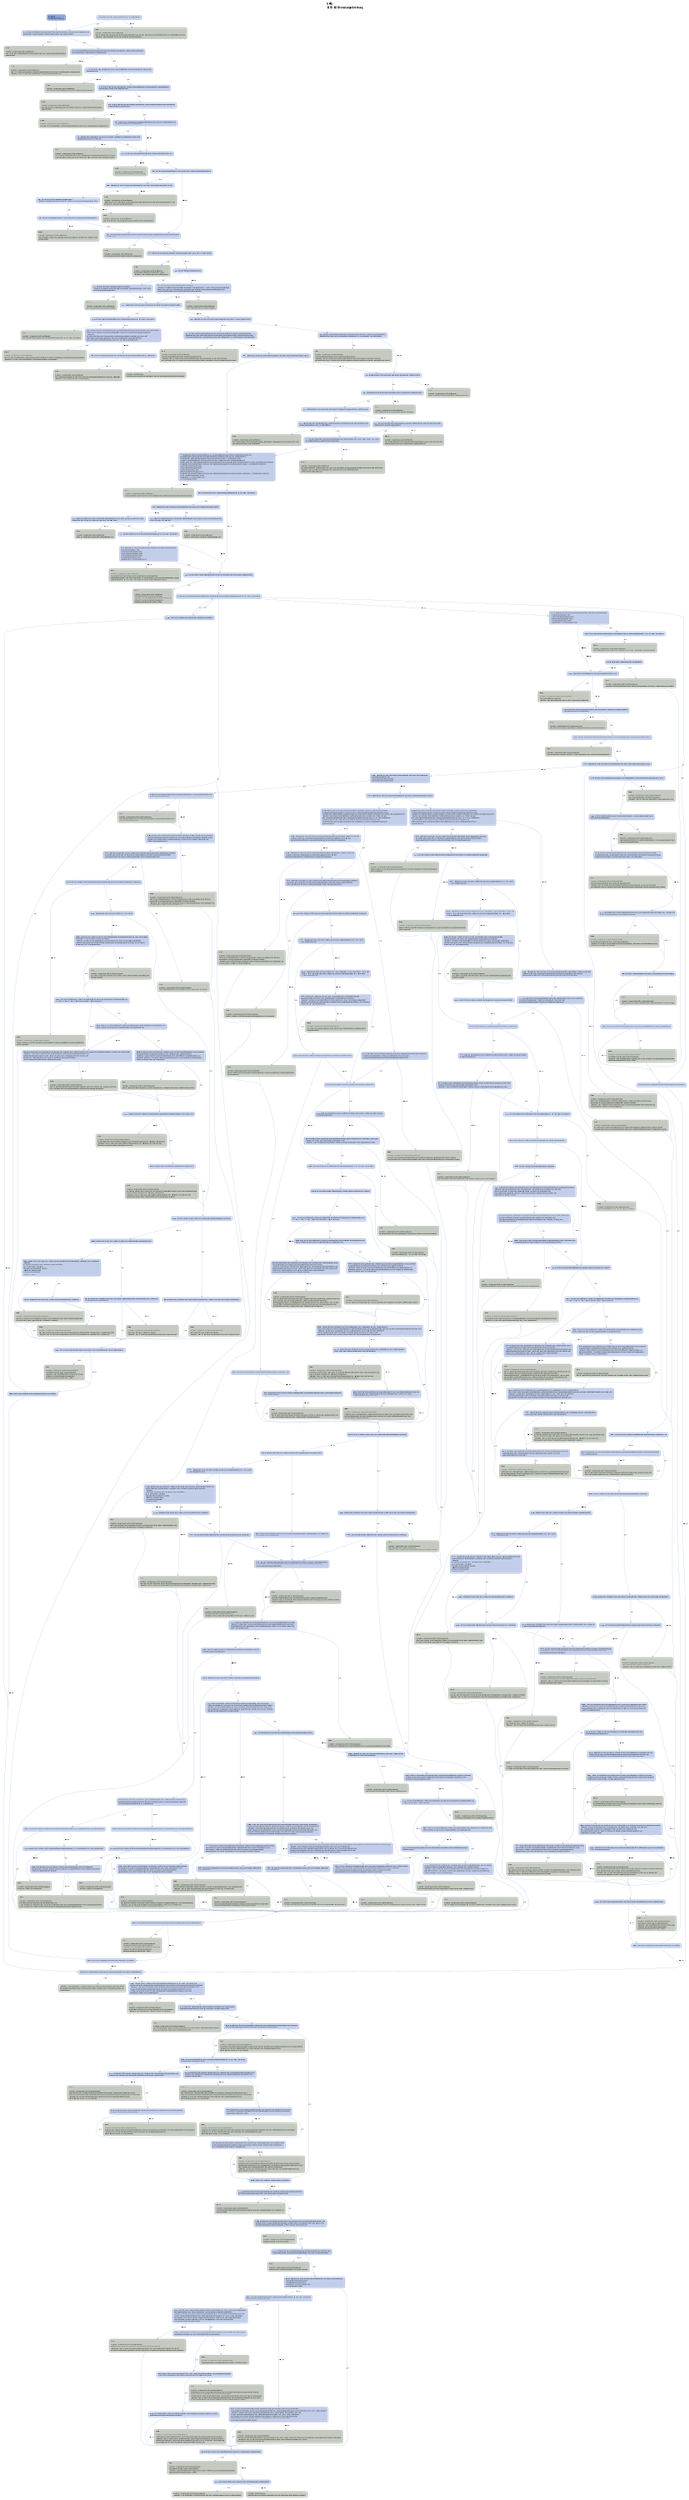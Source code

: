 digraph D {
    labelloc="t";
    label=<<B><FONT POINT-SIZE="18">GPKE</FONT></B><BR align="left"/><BR/><B><FONT POINT-SIZE="16">6.10.5: AD: Netznutzungsabrechnung</FONT></B><BR align="left"/><BR/><BR/><BR/>>;
    ratio="compress";
    concentrate=true;
    pack=true;
    rankdir=TB;
    packmode="array";
    size="20,20";
    fontsize=12;
    pad=0.25;
    "Start" [margin="0.2,0.12", shape=box, style="filled,rounded", penwidth=0.0, fillcolor="#8ba2d7", label=<<B>E_0407</B><BR align="left"/><FONT>Prüfende Rolle: <B>LF</B></FONT><BR align="center"/>>, fontname="Roboto, sans-serif"];
    "0" [margin="0.2,0.12", shape=box, style="filled,rounded", penwidth=0.0, fillcolor="#c2cee9", label=<<B>0: </B>Konnte der NB alle Einwände des LF entkräften?<BR align="left"/>>, fontname="Roboto, sans-serif"];
    "AC1" [margin="0.2,0.12", shape=box, style="filled,rounded", penwidth=0.0, fillcolor="#c4cac1", label=<<B>AC1</B><BR align="left"/><BR align="left"/><FONT>Cluster: Ablehnung auf Kopfebene<BR align="left"/>Der LF lehnt die Zahlung der Rechnung weiterhin ab, da der NB nicht alle Einwände des LF entkräften konnte.<BR align="left"/>Hinweis: Der Einwand ist in der Antwort zu beschreiben.<BR align="left"/></FONT>>, fontname="Roboto, sans-serif"];
    "1" [margin="0.2,0.12", shape=box, style="filled,rounded", penwidth=0.0, fillcolor="#c2cee9", label=<<B>1: </B>Ist der Empfänger der Rechnung für den genannten Abrechnungszeitraum der<BR align="left"/>genannten Marktlokation mindestens einen Tag zugeordnet?<BR align="left"/>>, fontname="Roboto, sans-serif"];
    "A01" [margin="0.2,0.12", shape=box, style="filled,rounded", penwidth=0.0, fillcolor="#c4cac1", label=<<B>A01</B><BR align="left"/><BR align="left"/><FONT>Cluster: Ablehnung auf Kopfebene<BR align="left"/>Der LF ist der Marktlokation nicht einen Tag des Abrechnungszeitraumes<BR align="left"/>zugeordnet.<BR align="left"/></FONT>>, fontname="Roboto, sans-serif"];
    "4" [margin="0.2,0.12", shape=box, style="filled,rounded", penwidth=0.0, fillcolor="#c2cee9", label=<<B>4: </B>Ist der Empfänger der Rechnung für den gesamten genannten Abrechnungszeitraum<BR align="left"/>der genannten Marktlokation zugeordnet?<BR align="left"/>>, fontname="Roboto, sans-serif"];
    "A02" [margin="0.2,0.12", shape=box, style="filled,rounded", penwidth=0.0, fillcolor="#c4cac1", label=<<B>A02</B><BR align="left"/><BR align="left"/><FONT>Cluster: Ablehnung auf Kopfebene<BR align="left"/>Der LF ist dem gesamten Abrechnungszeitraum nicht der Marktlokation zugeordnet.<BR align="left"/>Hinweis: Der LF gibt den erwarteten Abrechnungszeitraum an.<BR align="left"/></FONT>>, fontname="Roboto, sans-serif"];
    "7" [margin="0.2,0.12", shape=box, style="filled,rounded", penwidth=0.0, fillcolor="#c2cee9", label=<<B>7: </B>Ist mit dem NB vereinbart, dass der Empfänger der Rechnung der Zahler der<BR align="left"/>Rechnung ist?<BR align="left"/>>, fontname="Roboto, sans-serif"];
    "A03" [margin="0.2,0.12", shape=box, style="filled,rounded", penwidth=0.0, fillcolor="#c4cac1", label=<<B>A03</B><BR align="left"/><BR align="left"/><FONT>Cluster: Ablehnung auf Kopfebene<BR align="left"/>Der Rechnungsempfänger ist nicht Zahler der Rechnung.<BR align="left"/></FONT>>, fontname="Roboto, sans-serif"];
    "10" [margin="0.2,0.12", shape=box, style="filled,rounded", penwidth=0.0, fillcolor="#c2cee9", label=<<B>10: </B>Ist der NB für den genannten Abrechnungszeitraum der genannten Marktlokation<BR align="left"/>mindestens einen Tag zugeordnet?<BR align="left"/>>, fontname="Roboto, sans-serif"];
    "A04" [margin="0.2,0.12", shape=box, style="filled,rounded", penwidth=0.0, fillcolor="#c4cac1", label=<<B>A04</B><BR align="left"/><BR align="left"/><FONT>Cluster: Ablehnung auf Kopfebene<BR align="left"/>Der NB ist der Marktlokation nicht einen Tag des Abrechnungszeitraumes<BR align="left"/>zugeordnet.<BR align="left"/></FONT>>, fontname="Roboto, sans-serif"];
    "13" [margin="0.2,0.12", shape=box, style="filled,rounded", penwidth=0.0, fillcolor="#c2cee9", label=<<B>13: </B>Ist der NB für den gesamten genannten Abrechnungszeitraum der genannten<BR align="left"/>Marktlokation zugeordnet?<BR align="left"/>>, fontname="Roboto, sans-serif"];
    "A05" [margin="0.2,0.12", shape=box, style="filled,rounded", penwidth=0.0, fillcolor="#c4cac1", label=<<B>A05</B><BR align="left"/><BR align="left"/><FONT>Cluster: Ablehnung auf Kopfebene<BR align="left"/>Der NB ist im gesamten Abrechnungszeitraum nicht der Marktlokation zugeordnet.<BR align="left"/></FONT>>, fontname="Roboto, sans-serif"];
    "16" [margin="0.2,0.12", shape=box, style="filled,rounded", penwidth=0.0, fillcolor="#c2cee9", label=<<B>16: </B>Wurde ein unterjähriger Netzbetreiberwechsel an der Marktlokation im<BR align="left"/>Leistungszeitraum durchgeführt?<BR align="left"/>>, fontname="Roboto, sans-serif"];
    "17" [margin="0.2,0.12", shape=box, style="filled,rounded", penwidth=0.0, fillcolor="#c2cee9", label=<<B>17: </B>Weicht der Absender (NAD+MS) von der Angabe im Segment Preise des<BR align="left"/>Netzbetreibers (RFF+Z56) ab?<BR align="left"/>>, fontname="Roboto, sans-serif"];
    "AF3" [margin="0.2,0.12", shape=box, style="filled,rounded", penwidth=0.0, fillcolor="#c4cac1", label=<<B>AF3</B><BR align="left"/><BR align="left"/><FONT>Cluster: Ablehnung auf Kopfebene<BR align="left"/>Im Leistungszeitraum fand ein unterjähriger Netzbetreiberwechsel an der<BR align="left"/>Marktlokation statt und die Preise des NBA wurden nicht berücksichtigt.<BR align="left"/></FONT>>, fontname="Roboto, sans-serif"];
    "19" [margin="0.2,0.12", shape=box, style="filled,rounded", penwidth=0.0, fillcolor="#c2cee9", label=<<B>19: </B>Ist das Rechnungsdatum ≤ dem Eingangsdatum beim LF?<BR align="left"/>>, fontname="Roboto, sans-serif"];
    "A07" [margin="0.2,0.12", shape=box, style="filled,rounded", penwidth=0.0, fillcolor="#c4cac1", label=<<B>A07</B><BR align="left"/><BR align="left"/><FONT>Cluster: Ablehnung auf Kopfebene<BR align="left"/>Rechnungsdatum liegt in der Zukunft.<BR align="left"/></FONT>>, fontname="Roboto, sans-serif"];
    "22" [margin="0.2,0.12", shape=box, style="filled,rounded", penwidth=0.0, fillcolor="#c2cee9", label=<<B>22: </B>Ist das Rechnungsdatum &lt; das Ende des Abrechnungszeitraumes?<BR align="left"/>>, fontname="Roboto, sans-serif"];
    "23" [margin="0.2,0.12", shape=box, style="filled,rounded", penwidth=0.0, fillcolor="#c2cee9", label=<<B>23: </B>Handelt es sich bei dem Rechnungstyp um eine Abschlagsrechnung (ABS)?<BR align="left"/>>, fontname="Roboto, sans-serif"];
    "A08" [margin="0.2,0.12", shape=box, style="filled,rounded", penwidth=0.0, fillcolor="#c4cac1", label=<<B>A08</B><BR align="left"/><BR align="left"/><FONT>Cluster: Ablehnung auf Kopfebene<BR align="left"/>Obwohl es sich um keine Abschlagsrechnung handelt, ist das Rechnungsdatum &lt; das<BR align="left"/>Ende des Abrechnungszeitraumes.<BR align="left"/></FONT>>, fontname="Roboto, sans-serif"];
    "24" [margin="0.2,0.12", shape=box, style="filled,rounded", penwidth=0.0, fillcolor="#c2cee9", label=<<B>24: </B>Ist die Frist der Fälligkeit eingehalten?<BR align="left"/>Hinweis: Fälligkeitsdatum muss ≥ 10 WT als das Rechnungsdatum sein.<BR align="left"/>>, fontname="Roboto, sans-serif"];
    "AC7" [margin="0.2,0.12", shape=box, style="filled,rounded", penwidth=0.0, fillcolor="#c4cac1", label=<<B>AC7</B><BR align="left"/><BR align="left"/><FONT>Cluster: Ablehnung auf Kopfebene<BR align="left"/>Die Frist für die Abschlagsrechnung wurde nicht eingehalten.<BR align="left"/></FONT>>, fontname="Roboto, sans-serif"];
    "25" [margin="0.2,0.12", shape=box, style="filled,rounded", penwidth=0.0, fillcolor="#c2cee9", label=<<B>25: </B>Ist das Fälligkeitsdatum &gt; das Ende des Abrechnungszeitraumes?<BR align="left"/>>, fontname="Roboto, sans-serif"];
    "AC8" [margin="0.2,0.12", shape=box, style="filled,rounded", penwidth=0.0, fillcolor="#c4cac1", label=<<B>AC8</B><BR align="left"/><BR align="left"/><FONT>Cluster: Ablehnung auf Kopfebene<BR align="left"/>Die Vorgabe, dass die Zahlung nachschüssig zu leisten ist, wurde nicht<BR align="left"/>eingehalten.<BR align="left"/></FONT>>, fontname="Roboto, sans-serif"];
    "26" [margin="0.2,0.12", shape=box, style="filled,rounded", penwidth=0.0, fillcolor="#c2cee9", label=<<B>26: </B>Liegt vom Rechnungssteller die in dieser Rechnung verwendete Rechnungsnummer<BR align="left"/>bereits vor?<BR align="left"/>>, fontname="Roboto, sans-serif"];
    "A09" [margin="0.2,0.12", shape=box, style="filled,rounded", penwidth=0.0, fillcolor="#c4cac1", label=<<B>A09</B><BR align="left"/><BR align="left"/><FONT>Cluster: Ablehnung auf Kopfebene<BR align="left"/>Rechnungsnummer wurde bereits verwendet.<BR align="left"/></FONT>>, fontname="Roboto, sans-serif"];
    "27" [margin="0.2,0.12", shape=box, style="filled,rounded", penwidth=0.0, fillcolor="#c2cee9", label=<<B>27: </B>Erfüllt die Rechnung weitere Anforderungen gem. §14 Abs. 4 UStG nicht?<BR align="left"/>>, fontname="Roboto, sans-serif"];
    "A06" [margin="0.2,0.12", shape=box, style="filled,rounded", penwidth=0.0, fillcolor="#c4cac1", label=<<B>A06</B><BR align="left"/><BR align="left"/><FONT>Cluster: Ablehnung auf Kopfebene<BR align="left"/>Rechnung entspricht nicht §14 UStG.<BR align="left"/>Hinweis: Die Ablehnung ist zu begründen.<BR align="left"/></FONT>>, fontname="Roboto, sans-serif"];
    "28" [margin="0.2,0.12", shape=box, style="filled,rounded", penwidth=0.0, fillcolor="#c2cee9", label=<<B>28: </B>Ist der fällige Betrag ≥ Null?<BR align="left"/>>, fontname="Roboto, sans-serif"];
    "31" [margin="0.2,0.12", shape=box, style="filled,rounded", penwidth=0.0, fillcolor="#c2cee9", label=<<B>31: </B>Ist die Frist der Fälligkeit unterschritten?<BR align="left"/>Hinweis: Fälligkeit unterschritten bedeutet: Zahlungsziel ≤ 10 WT zum<BR align="left"/>Rechnungseingangsdatum<BR align="left"/>>, fontname="Roboto, sans-serif"];
    "A10" [margin="0.2,0.12", shape=box, style="filled,rounded", penwidth=0.0, fillcolor="#c4cac1", label=<<B>A10</B><BR align="left"/><BR align="left"/><FONT>Cluster: Ablehnung auf Kopfebene<BR align="left"/>Das Zahlungsziel ist unterschritten.<BR align="left"/></FONT>>, fontname="Roboto, sans-serif"];
    "34" [margin="0.2,0.12", shape=box, style="filled,rounded", penwidth=0.0, fillcolor="#c2cee9", label=<<B>34: </B>Ist die Frist der Fälligkeit überschritten?<BR align="left"/>Hinweis: Fälligkeit überschritten bedeutet: Zahlungsziel &gt; 10 WT zum Rechnungsdatum<BR align="left"/>Nach NNV/LRV § 8 Abrechnung, Zahlung und Verzug ist bei Rückerstattungen das<BR align="left"/>Ausstellungsdatum der Rückerstattung entscheidend.<BR align="left"/>>, fontname="Roboto, sans-serif"];
    "A11" [margin="0.2,0.12", shape=box, style="filled,rounded", penwidth=0.0, fillcolor="#c4cac1", label=<<B>A11</B><BR align="left"/><BR align="left"/><FONT>Cluster: Ablehnung auf Kopfebene<BR align="left"/>Das Zahlungsziel ist überschritten.<BR align="left"/></FONT>>, fontname="Roboto, sans-serif"];
    "37" [margin="0.2,0.12", shape=box, style="filled,rounded", penwidth=0.0, fillcolor="#c2cee9", label=<<B>37: </B>Handelt es sich bei der Rechnung um eine Sonderrechnung (SOR)?<BR align="left"/>>, fontname="Roboto, sans-serif"];
    "40" [margin="0.2,0.12", shape=box, style="filled,rounded", penwidth=0.0, fillcolor="#c2cee9", label=<<B>40: </B>Ist das Nachrichtendatum der Sonderrechnung ≤ 01.01.2023 00:00 Uhr?<BR align="left"/>>, fontname="Roboto, sans-serif"];
    "A79" [margin="0.2,0.12", shape=box, style="filled,rounded", penwidth=0.0, fillcolor="#c4cac1", label=<<B>A79</B><BR align="left"/><BR align="left"/><FONT>Cluster: Ablehnung auf Kopfebene<BR align="left"/>Das Nachrichtendatum der Sonderrechnung ist ≤ 01.01.2023 00:00 Uhr<BR align="left"/></FONT>>, fontname="Roboto, sans-serif"];
    "43" [margin="0.2,0.12", shape=box, style="filled,rounded", penwidth=0.0, fillcolor="#c2cee9", label=<<B>43: </B>Wurde die der Sonderrechnung zugrundeliegende Rechnung bereits mit mindestens<BR align="left"/>einer der in dieser Rechnung genannten Arten der Sonderrechnung korrigiert?<BR align="left"/>Hinweise:<BR align="left"/>Es sind nur die nicht stornierten Sonderrechnungen relevant, die sich auf<BR align="left"/>dieselbe Rechnung beziehen, wie die vorliegende Sonderrechnung.<BR align="left"/>Die Arten der Sonderrechnung sind der INVOIC zu entnehmen.<BR align="left"/>>, fontname="Roboto, sans-serif"];
    "A80" [margin="0.2,0.12", shape=box, style="filled,rounded", penwidth=0.0, fillcolor="#c4cac1", label=<<B>A80</B><BR align="left"/><BR align="left"/><FONT>Cluster: Ablehnung auf Kopfebene<BR align="left"/>Die Art der vorliegenden Abrechnung wurde bereits in einer vorherigen Sonderrechnung korrigiert.<BR align="left"/>Hinweis: Es sind alle betroffenen Sonderrechnungen anzugeben.<BR align="left"/></FONT>>, fontname="Roboto, sans-serif"];
    "46" [margin="0.2,0.12", shape=box, style="filled,rounded", penwidth=0.0, fillcolor="#c2cee9", label=<<B>46: </B>Ist die Sonderrechnung aus Sicht des Rechnungsempfängers in Ordnung?<BR align="left"/>>, fontname="Roboto, sans-serif"];
    "Cluster: Zustimmung
Zahlung der Rechnung avisieren und im Zahlungslauf berücksichtigen." [margin="0.2,0.12", shape=box, style="filled,rounded", penwidth=0.0, fillcolor="#c4cac1", label=<<FONT>Cluster: Zustimmung<BR align="left"/>Zahlung der Rechnung avisieren und im Zahlungslauf berücksichtigen.<BR align="left"/></FONT>>, fontname="Roboto, sans-serif"];
    "A95" [margin="0.2,0.12", shape=box, style="filled,rounded", penwidth=0.0, fillcolor="#c4cac1", label=<<B>A95</B><BR align="left"/><BR align="left"/><FONT>Cluster: Ablehnung auf Kopfebene<BR align="left"/>Die Sonderrechnung ist aus Sicht des Rechnungsempfängers nicht in Ordnung.<BR align="left"/>Hinweis: Die Ablehnung ist zu begründen.<BR align="left"/></FONT>>, fontname="Roboto, sans-serif"];
    "48" [margin="0.2,0.12", shape=box, style="filled,rounded", penwidth=0.0, fillcolor="#c2cee9", label=<<B>48: </B>Handelt es sich bei dem Rechnungstyp um eine 13. Rechnung (13R)?<BR align="left"/>>, fontname="Roboto, sans-serif"];
    "49" [margin="0.2,0.12", shape=box, style="filled,rounded", penwidth=0.0, fillcolor="#c2cee9", label=<<B>49: </B>Ist der Abrechnungszeitraum der Rechnung bereits in einer vorhergehenden,<BR align="left"/>akzeptierten und nicht stornierten Rechnung (Turnusrechnung, Zwischenrechnung,<BR align="left"/>Abschlussrechnung, Monatsrechnung oder Integrierte 13. Rechnung (13I)) enthalten?<BR align="left"/>>, fontname="Roboto, sans-serif"];
    "A12" [margin="0.2,0.12", shape=box, style="filled,rounded", penwidth=0.0, fillcolor="#c4cac1", label=<<B>A12</B><BR align="left"/><BR align="left"/><FONT>Cluster: Ablehnung auf Kopfebene<BR align="left"/>Abrechnungszeitraum wird doppelt abgerechnet.<BR align="left"/>Hinweis: Der LF nennt die Rechnungsnummer der Rechnung, in der ein Teil bzw.<BR align="left"/>der Zeitraum des in dieser Rechnung abgerechneten Zeitraums bereits abgerechnet wurde.<BR align="left"/></FONT>>, fontname="Roboto, sans-serif"];
    "52" [margin="0.2,0.12", shape=box, style="filled,rounded", penwidth=0.0, fillcolor="#c2cee9", label=<<B>52: </B>Handelt es sich bei dem Rechnungstyp um eine Abschlagsrechnung (ABS)?<BR align="left"/>>, fontname="Roboto, sans-serif"];
    "54" [margin="0.2,0.12", shape=box, style="filled,rounded", penwidth=0.0, fillcolor="#c2cee9", label=<<B>54: </B>Ist der Abrechnungszeitraum der Rechnung bereits in einer vorhergehenden,<BR align="left"/>akzeptierten und nicht stornierten integrierte 13. Rechnung (13I) enthalten?<BR align="left"/>>, fontname="Roboto, sans-serif"];
    "AE1" [margin="0.2,0.12", shape=box, style="filled,rounded", penwidth=0.0, fillcolor="#c4cac1", label=<<B>AE1</B><BR align="left"/><BR align="left"/><FONT>Cluster: Ablehnung auf Kopfebene<BR align="left"/>Abrechnungszeitraum wird doppelt abgerechnet.<BR align="left"/>Hinweis: Der LF nennt die Rechnungsnummer der Rechnung, in der ein Teil bzw.<BR align="left"/>der Zeitraum des in dieser Rechnung abgerechneten Zeitraums bereits abgerechnet wurde.<BR align="left"/></FONT>>, fontname="Roboto, sans-serif"];
    "55" [margin="0.2,0.12", shape=box, style="filled,rounded", penwidth=0.0, fillcolor="#c2cee9", label=<<B>55: </B>Referenziert die Rechnung auf einen erhaltenen Lieferschein?<BR align="left"/>>, fontname="Roboto, sans-serif"];
    "A13" [margin="0.2,0.12", shape=box, style="filled,rounded", penwidth=0.0, fillcolor="#c4cac1", label=<<B>A13</B><BR align="left"/><BR align="left"/><FONT>Cluster: Ablehnung auf Kopfebene<BR align="left"/>Dem LF liegt zur Rechnung kein Lieferschein vor.<BR align="left"/></FONT>>, fontname="Roboto, sans-serif"];
    "58" [margin="0.2,0.12", shape=box, style="filled,rounded", penwidth=0.0, fillcolor="#c2cee9", label=<<B>58: </B>Referenziert die Rechnung auf einen nicht stornierten Lieferschein?<BR align="left"/>>, fontname="Roboto, sans-serif"];
    "A14" [margin="0.2,0.12", shape=box, style="filled,rounded", penwidth=0.0, fillcolor="#c4cac1", label=<<B>A14</B><BR align="left"/><BR align="left"/><FONT>Cluster: Ablehnung auf Kopfebene<BR align="left"/>Der Lieferschein zur Rechnung wurde storniert.<BR align="left"/></FONT>>, fontname="Roboto, sans-serif"];
    "61" [margin="0.2,0.12", shape=box, style="filled,rounded", penwidth=0.0, fillcolor="#c2cee9", label=<<B>61: </B>Referenziert die Rechnung auf einen fristgerecht abgelehnten Lieferschein?<BR align="left"/>>, fontname="Roboto, sans-serif"];
    "62" [margin="0.2,0.12", shape=box, style="filled,rounded", penwidth=0.0, fillcolor="#c2cee9", label=<<B>62: </B>Ist die Frist für die Rückmeldung auf den Lieferschein, auf den die Rechnung<BR align="left"/>referenziert, bereits abgelaufen?<BR align="left"/>>, fontname="Roboto, sans-serif"];
    "AE0" [margin="0.2,0.12", shape=box, style="filled,rounded", penwidth=0.0, fillcolor="#c4cac1", label=<<B>AE0</B><BR align="left"/><BR align="left"/><FONT>Cluster: Ablehnung auf Kopfebene<BR align="left"/>Der Netzbetreiber hat die Rechnung übermittelt, bevor die Frist für die<BR align="left"/>Rückmeldung auf den Lieferschein abgelaufen ist.<BR align="left"/></FONT>>, fontname="Roboto, sans-serif"];
    "64" [margin="0.2,0.12", shape=box, style="filled,rounded", penwidth=0.0, fillcolor="#c2cee9", label=<<B>64: </B>Hat der NB der Ablehnung des Lieferscheines widersprochen und konnte er die<BR align="left"/>Ablehnungsgründe des LF entkräften?<BR align="left"/>>, fontname="Roboto, sans-serif"];
    "A15" [margin="0.2,0.12", shape=box, style="filled,rounded", penwidth=0.0, fillcolor="#c4cac1", label=<<B>A15</B><BR align="left"/><BR align="left"/><FONT>Cluster: Ablehnung auf Kopfebene<BR align="left"/>Der Lieferschein zur Rechnung wurde erfolgreich abgelehnt und wurde nicht vom<BR align="left"/>NB widersprochen und entkräftet.<BR align="left"/></FONT>>, fontname="Roboto, sans-serif"];
    "67" [margin="0.2,0.12", shape=box, style="filled,rounded", penwidth=0.0, fillcolor="#c2cee9", label=<<B>67: </B>Ist der gesamte Abrechnungszeitraum der Rechnung (JVR, ZVR, ABR, MVR, 13I, 13R)<BR align="left"/>im referenzierten Lieferschein enthalten?<BR align="left"/>>, fontname="Roboto, sans-serif"];
    "A16" [margin="0.2,0.12", shape=box, style="filled,rounded", penwidth=0.0, fillcolor="#c4cac1", label=<<B>A16</B><BR align="left"/><BR align="left"/><FONT>Cluster: Ablehnung auf Kopfebene<BR align="left"/>Im referenzierten Lieferschein ist nicht der gesamte Abrechnungszeitraum der Rechnung enthalten.<BR align="left"/>Hinweis: Der LF gibt den Zeitraum an, welcher nicht im referenzierten<BR align="left"/>Lieferschein enthalten ist.<BR align="left"/></FONT>>, fontname="Roboto, sans-serif"];
    "70" [margin="0.2,0.12", shape=box, style="filled,rounded", penwidth=0.0, fillcolor="#c2cee9", label=<<B>70: </B>Entspricht der Rechnungstyp (z. B. Abschlagsrechnung oder Monatsrechnung) der<BR align="left"/>zu prüfenden Rechnung für den übermittelten Zeitraum der an der Marktlokation<BR align="left"/>hinterlegten Netznutzungsabrechnungsvariante (Grund-/ Arbeitspreis bzw.<BR align="left"/>Arbeits-/Leistungspreis), welche sich aus der Artikel-ID bzw. Gruppenartikel-ID<BR align="left"/>ergibt, falls die Netznutzungsabrechnungsvariante nicht explizit über entsprechende Codes ausgetauscht wurde?<BR align="left"/>Folgende Rechnungstypen sind bei der Netznutzungsabrechnungsvariante Grund-/ Arbeitspreis möglich:<BR align="left"/>Abschlussrechnung (ABR)<BR align="left"/>Abschlagsrechnung (ABS)<BR align="left"/>Turnusrechnung (JVR)<BR align="left"/>Zwischenabrechnung (ZVR)<BR align="left"/>Folgende Rechnungstypen sind bei der Netznutzungsabrechnungsvariante Leistungs-/ Arbeitspreis möglich:<BR align="left"/>MVR Monatsrechnung (MVR)<BR align="left"/>Integrierte 13. Rechnung (13I)<BR align="left"/>13. Rechnung (13R)<BR align="left"/>>, fontname="Roboto, sans-serif"];
    "A17" [margin="0.2,0.12", shape=box, style="filled,rounded", penwidth=0.0, fillcolor="#c4cac1", label=<<B>A17</B><BR align="left"/><BR align="left"/><FONT>Cluster: Ablehnung auf Kopfebene<BR align="left"/>Rechnungstyp passt nicht zu der vereinbarten Netznutzungsabrechnungsvariante.<BR align="left"/></FONT>>, fontname="Roboto, sans-serif"];
    "73" [margin="0.2,0.12", shape=box, style="filled,rounded", penwidth=0.0, fillcolor="#c2cee9", label=<<B>73: </B>Ist das Ende des Abrechnungszeitraums ≥ 01.01.2023 00:00 Uhr?<BR align="left"/>>, fontname="Roboto, sans-serif"];
    "74" [margin="0.2,0.12", shape=box, style="filled,rounded", penwidth=0.0, fillcolor="#c2cee9", label=<<B>74: </B>Handelt es sich bei dem Rechnungstyp um eine Abschlagsrechnung (ABS)?<BR align="left"/>>, fontname="Roboto, sans-serif"];
    "75" [margin="0.2,0.12", shape=box, style="filled,rounded", penwidth=0.0, fillcolor="#c2cee9", label=<<B>75: </B>Liegt ein elektronisches Preisblatt Netznutzung vor in dem NAD+MS identisch mit<BR align="left"/>NAD+MS der INVOIC ist?<BR align="left"/>>, fontname="Roboto, sans-serif"];
    "AF4" [margin="0.2,0.12", shape=box, style="filled,rounded", penwidth=0.0, fillcolor="#c4cac1", label=<<B>AF4</B><BR align="left"/><BR align="left"/><FONT>Cluster: Ablehnung auf Kopfebene<BR align="left"/>Dem LF liegt kein Preisblatt Netznutzung vor.<BR align="left"/></FONT>>, fontname="Roboto, sans-serif"];
    "76" [margin="0.2,0.12", shape=box, style="filled,rounded", penwidth=0.0, fillcolor="#c2cee9", label=<<B>76: </B>Liegt ein elektronisches Preisblatt Netznutzung vor in dem NAD+MS und RFF+Z56<BR align="left"/>identisch mit NAD+MS und RFF+Z56 der INVOIC sind?<BR align="left"/>>, fontname="Roboto, sans-serif"];
    "A18" [margin="0.2,0.12", shape=box, style="filled,rounded", penwidth=0.0, fillcolor="#c4cac1", label=<<B>A18</B><BR align="left"/><BR align="left"/><FONT>Cluster: Ablehnung auf Kopfebene<BR align="left"/>Dem LF liegt kein Preisblatt Netznutzung vor.<BR align="left"/></FONT>>, fontname="Roboto, sans-serif"];
    "79" [margin="0.2,0.12", shape=box, style="filled,rounded", penwidth=0.0, fillcolor="#c2cee9", label=<<B>79: </B>Ist der Beginn des Abrechnungszeitraums ≥ 01.01.2023 00:00 Uhr?<BR align="left"/>>, fontname="Roboto, sans-serif"];
    "80" [margin="0.2,0.12", shape=box, style="filled,rounded", penwidth=0.0, fillcolor="#c2cee9", label=<<B>80: </B>Handelt es sich bei dem Rechnungstyp um eine der folgenden:<BR align="left"/>Turnusrechnung (JVR)<BR align="left"/>Zwischenrechnung (ZVR)<BR align="left"/>Abschlussrechnung (ABR)<BR align="left"/>Abschlagsrechnung (ABS)<BR align="left"/>Monatsrechnung (MVR)<BR align="left"/>Integrierte 13. Rechnung (13I)?<BR align="left"/>>, fontname="Roboto, sans-serif"];
    "A19" [margin="0.2,0.12", shape=box, style="filled,rounded", penwidth=0.0, fillcolor="#c4cac1", label=<<B>A19</B><BR align="left"/><BR align="left"/><FONT>Cluster: Ablehnung auf Kopfebene<BR align="left"/>Es handelt sich um einen nicht zulässigen Rechnungstyp.<BR align="left"/>Nutzungshinweis: Der Rechnungstyp 13. Rechnung (13R) kann für Zeiträume, deren<BR align="left"/>Beginndatum ≥ 01.01.2023 00:00 Uhr ist, nicht mehr genutzt werden.<BR align="left"/></FONT>>, fontname="Roboto, sans-serif"];
    "82" [margin="0.2,0.12", shape=box, style="filled,rounded", penwidth=0.0, fillcolor="#c2cee9", label=<<B>82: </B>Ist ein zuvor nicht spezifizierter Fehler im Kopfteil der Rechnung aufgetreten?<BR align="left"/>>, fontname="Roboto, sans-serif"];
    "A90" [margin="0.2,0.12", shape=box, style="filled,rounded", penwidth=0.0, fillcolor="#c4cac1", label=<<B>A90</B><BR align="left"/><BR align="left"/><FONT>Cluster: Ablehnung auf Kopfebene<BR align="left"/>Sonstiger Fehler in den Kopfdaten.<BR align="left"/>Hinweis: Das identifizierte Problem ist in der<BR align="left"/>Antwort zu beschreiben/benennen.<BR align="left"/>Nutzungsmöglichkeit Ende: offen<BR align="left"/></FONT>>, fontname="Roboto, sans-serif"];
    "100" [margin="0.2,0.12", shape=box, style="filled,rounded", penwidth=0.0, fillcolor="#c2cee9", label=<<B>100: </B>Ist in der Rechnungsposition das Enddatum des Positionszeitraumes ≤ 01.01.2023 00:00 Uhr?<BR align="left"/>>, fontname="Roboto, sans-serif"];
    "105" [margin="0.2,0.12", shape=box, style="filled,rounded", penwidth=0.0, fillcolor="#c2cee9", label=<<B>105: </B>Sind noch weitere Rechnungspositionen zu prüfen?<BR align="left"/>>, fontname="Roboto, sans-serif"];
    "110" [margin="0.2,0.12", shape=box, style="filled,rounded", penwidth=0.0, fillcolor="#c2cee9", label=<<B>110: </B>Handelt es sich bei dem Rechnungstyp um eine der folgenden:<BR align="left"/>• Turnusrechnung (JVR)<BR align="left"/>• Abschlussrechnung (ABR)<BR align="left"/>• Zwischenrechnung (ZVR)<BR align="left"/>• Monatsrechnung (MVR) <BR align="left"/>• Integrierte 13. Rechnung (13I)?<BR align="left"/>>, fontname="Roboto, sans-serif"];
    "115" [margin="0.2,0.12", shape=box, style="filled,rounded", penwidth=0.0, fillcolor="#c2cee9", label=<<B>115: </B>Ist in der Rechnungsposition der Beginn des Positionszeitraumes &lt; 01.01.2023 00:00 Uhr?<BR align="left"/>>, fontname="Roboto, sans-serif"];
    "A20_120" [margin="0.2,0.12", shape=box, style="filled,rounded", penwidth=0.0, fillcolor="#c4cac1", label=<<B>A20</B><BR align="left"/><BR align="left"/><FONT>Cluster: Ablehnung auf Positionsebene<BR align="left"/>Die Aufteilung der Position in &lt; und ≥ 01.01.2023 00:00 Uhr ist nicht erfolgt.<BR align="left"/></FONT>>, fontname="Roboto, sans-serif"];
    "120" [margin="0.2,0.12", shape=box, style="filled,rounded", penwidth=0.0, fillcolor="#c2cee9", label=<<B>120: </B>Wird eine Artikelnummer verwendet?<BR align="left"/>>, fontname="Roboto, sans-serif"];
    "A22_230" [margin="0.2,0.12", shape=box, style="filled,rounded", penwidth=0.0, fillcolor="#c4cac1", label=<<B>A22</B><BR align="left"/><BR align="left"/><FONT>Cluster: Ablehnung auf Positionsebene<BR align="left"/>Für den Positionszeitraum und dem Rechnungstyp ist keine Artikelnummer erlaubt.<BR align="left"/></FONT>>, fontname="Roboto, sans-serif"];
    "125" [margin="0.2,0.12", shape=box, style="filled,rounded", penwidth=0.0, fillcolor="#c2cee9", label=<<B>125: </B>Liegt ein Rechenfehler in der Rechnungsposition vor?<BR align="left"/>>, fontname="Roboto, sans-serif"];
    "A23_130" [margin="0.2,0.12", shape=box, style="filled,rounded", penwidth=0.0, fillcolor="#c4cac1", label=<<B>A23</B><BR align="left"/><BR align="left"/><FONT>Cluster: Ablehnung auf Positionsebene<BR align="left"/>Ein Rechenfehler liegt vor.<BR align="left"/>Hinweis: Der Rechenfehler wird in der Ablehnung mitgeteilt.<BR align="left"/></FONT>>, fontname="Roboto, sans-serif"];
    "130" [margin="0.2,0.12", shape=box, style="filled,rounded", penwidth=0.0, fillcolor="#c2cee9", label=<<B>130: </B>Wird für die Rechnungsposition der für diesen Zeitraum korrekte gültige<BR align="left"/>Umsatzsteuersatz angegeben?<BR align="left"/>>, fontname="Roboto, sans-serif"];
    "A24_135" [margin="0.2,0.12", shape=box, style="filled,rounded", penwidth=0.0, fillcolor="#c4cac1", label=<<B>A24</B><BR align="left"/><BR align="left"/><FONT>Cluster: Ablehnung auf Positionsebene<BR align="left"/>Der auf der Position enthaltene Umsatzsteuersatz ist nicht korrekt.<BR align="left"/></FONT>>, fontname="Roboto, sans-serif"];
    "135" [margin="0.2,0.12", shape=box, style="filled,rounded", penwidth=0.0, fillcolor="#c2cee9", label=<<B>135: </B>Ist das Enddatum der Rechnungsposition &gt; das Enddatum des Abrechnungszeitraums?<BR align="left"/>>, fontname="Roboto, sans-serif"];
    "A25_140" [margin="0.2,0.12", shape=box, style="filled,rounded", penwidth=0.0, fillcolor="#c4cac1", label=<<B>A25</B><BR align="left"/><BR align="left"/><FONT>Cluster: Ablehnung auf Positionsebene<BR align="left"/>Das Enddatum dieser Position &gt; das Enddatum des Abrechnungszeitraums.<BR align="left"/></FONT>>, fontname="Roboto, sans-serif"];
    "140" [margin="0.2,0.12", shape=box, style="filled,rounded", penwidth=0.0, fillcolor="#c2cee9", label=<<B>140: </B>Handelt es sich bei dem Rechnungstyp um eine Abschlagsrechnung (ABS)?<BR align="left"/>>, fontname="Roboto, sans-serif"];
    "145" [margin="0.2,0.12", shape=box, style="filled,rounded", penwidth=0.0, fillcolor="#c2cee9", label=<<B>145: </B>Handelt es sich bei dem Rechnungstyp um eine der folgenden:<BR align="left"/>Turnusrechnung (JVR) <BR align="left"/>Abschlussrechnung (ABR) <BR align="left"/>Zwischenrechnung (ZVR)?<BR align="left"/>>, fontname="Roboto, sans-serif"];
    "150" [margin="0.2,0.12", shape=box, style="filled,rounded", penwidth=0.0, fillcolor="#c2cee9", label=<<B>150: </B>Handelt es sich bei dem Rechnungstyp um eine Monatsrechnung (MVR)?<BR align="left"/>>, fontname="Roboto, sans-serif"];
    "200" [margin="0.2,0.12", shape=box, style="filled,rounded", penwidth=0.0, fillcolor="#c2cee9", label=<<B>200: </B>Ist die Abschlagshöhe plausibel zur mitgeteilten Jahresverbrauchsprognose (JVP)?<BR align="left"/>>, fontname="Roboto, sans-serif"];
    "A26_205" [margin="0.2,0.12", shape=box, style="filled,rounded", penwidth=0.0, fillcolor="#c4cac1", label=<<B>A26</B><BR align="left"/><BR align="left"/><FONT>Cluster: Ablehnung auf Positionsebene<BR align="left"/>Die Abschlagshöhe ist nicht plausibel.<BR align="left"/>Hinweis: Der LF teilt die erwartete Abschlagshöhe mit.<BR align="left"/></FONT>>, fontname="Roboto, sans-serif"];
    "205" [margin="0.2,0.12", shape=box, style="filled,rounded", penwidth=0.0, fillcolor="#c2cee9", label=<<B>205: </B>Ist das Beginndatum des Positionszeitraums &lt; dem Beginndatum des<BR align="left"/>Abrechnungszeitraums?<BR align="left"/>>, fontname="Roboto, sans-serif"];
    "A81_210" [margin="0.2,0.12", shape=box, style="filled,rounded", penwidth=0.0, fillcolor="#c4cac1", label=<<B>A81</B><BR align="left"/><BR align="left"/><FONT>Cluster: Ablehnung auf Positionsebene<BR align="left"/>Das Beginndatum des Positionszeitraums &lt; das Beginndatum des<BR align="left"/>Abrechnungszeitraums.<BR align="left"/></FONT>>, fontname="Roboto, sans-serif"];
    "210" [margin="0.2,0.12", shape=box, style="filled,rounded", penwidth=0.0, fillcolor="#c2cee9", label=<<B>210: </B>Ist der Abrechnungszeitraum der Abschlagsrechnung bereits in einer<BR align="left"/>vorhergehenden, akzeptierten und nicht stornierten Rechnung (Turnusrechnung,<BR align="left"/>Zwischenrechnung, Monatsrechnung oder 13I) enthalten?<BR align="left"/>>, fontname="Roboto, sans-serif"];
    "A27_215" [margin="0.2,0.12", shape=box, style="filled,rounded", penwidth=0.0, fillcolor="#c4cac1", label=<<B>A27</B><BR align="left"/><BR align="left"/><FONT>Cluster: Ablehnung auf Positionsebene<BR align="left"/>Abrechnungszeitraum wird doppelt abgerechnet.<BR align="left"/>Hinweis: Der LF nennt die Rechnungsnummer der Rechnung, in der ein Teil bzw.<BR align="left"/>der Zeitraum des in dieser Rechnung abgerechneten Zeitraums bereits abgerechnet wurde.<BR align="left"/></FONT>>, fontname="Roboto, sans-serif"];
    "215" [margin="0.2,0.12", shape=box, style="filled,rounded", penwidth=0.0, fillcolor="#c2cee9", label=<<B>215: </B>Überlappt der Abrechnungszeitraum der Abschlagsrechnung um mehr als 10 Tage mit<BR align="left"/>einer vorhergehenden Abschlagsrechnung?<BR align="left"/>>, fontname="Roboto, sans-serif"];
    "A82_220" [margin="0.2,0.12", shape=box, style="filled,rounded", penwidth=0.0, fillcolor="#c4cac1", label=<<B>A82</B><BR align="left"/><BR align="left"/><FONT>Cluster: Ablehnung auf Positionsebene<BR align="left"/>Zu große Überlappung von Abschlagszeitraum.<BR align="left"/>Hinweis: Es ist die Abschlagsrechnung anzugeben, mit dem die Überlappung des<BR align="left"/>Abrechnungszeitraum besteht.<BR align="left"/></FONT>>, fontname="Roboto, sans-serif"];
    "220" [margin="0.2,0.12", shape=box, style="filled,rounded", penwidth=0.0, fillcolor="#c2cee9", label=<<B>220: </B>Ist die Artikelnummer für eine Abschlagsrechnung gültig?<BR align="left"/>>, fontname="Roboto, sans-serif"];
    "A28_225" [margin="0.2,0.12", shape=box, style="filled,rounded", penwidth=0.0, fillcolor="#c4cac1", label=<<B>A28</B><BR align="left"/><BR align="left"/><FONT>Cluster: Ablehnung auf Positionsebene<BR align="left"/>Die in dieser Position verwendete Artikelnummer ist nicht gültig.<BR align="left"/></FONT>>, fontname="Roboto, sans-serif"];
    "225" [margin="0.2,0.12", shape=box, style="filled,rounded", penwidth=0.0, fillcolor="#c2cee9", label=<<B>225: </B>Ist in der Rechnungsposition ein zuvor nicht spezifizierter Fehler aufgetreten?<BR align="left"/>>, fontname="Roboto, sans-serif"];
    "A99_230" [margin="0.2,0.12", shape=box, style="filled,rounded", penwidth=0.0, fillcolor="#c4cac1", label=<<B>A99</B><BR align="left"/><BR align="left"/><FONT>Cluster: Ablehnung auf Positionsebene<BR align="left"/>Sonstiger Fehler auf Positionsebene.<BR align="left"/>Hinweis: Das identifizierte Problem ist in der Antwort zu beschreiben/benennen.<BR align="left"/>Nutzungsmöglichkeit Ende: offen<BR align="left"/></FONT>>, fontname="Roboto, sans-serif"];
    "230" [margin="0.2,0.12", shape=box, style="filled,rounded", penwidth=0.0, fillcolor="#c2cee9", label=<<B>230: </B>Sind noch weitere Rechnungspositionen zu prüfen?<BR align="left"/>>, fontname="Roboto, sans-serif"];
    "300" [margin="0.2,0.12", shape=box, style="filled,rounded", penwidth=0.0, fillcolor="#c2cee9", label=<<B>300: </B>Ist das Beginndatum des Positionszeitraums &lt; das Beginndatum des<BR align="left"/>Abrechnungszeitraums?<BR align="left"/>>, fontname="Roboto, sans-serif"];
    "A83_305" [margin="0.2,0.12", shape=box, style="filled,rounded", penwidth=0.0, fillcolor="#c4cac1", label=<<B>A83</B><BR align="left"/><BR align="left"/><FONT>Cluster: Ablehnung auf Positionsebene<BR align="left"/>Das Beginndatum des Positionszeitraums &lt; das Beginndatum des<BR align="left"/>Abrechnungszeitraums.<BR align="left"/></FONT>>, fontname="Roboto, sans-serif"];
    "305" [margin="0.2,0.12", shape=box, style="filled,rounded", penwidth=0.0, fillcolor="#c2cee9", label=<<B>305: </B>Wurde die in der Rechnungsposition genutzte Artikel-ID für den gesamten<BR align="left"/>Positionszeitraum dieser Position in den Stammdaten (entweder indirekt durch<BR align="left"/>Angabe der zugehörigen Gruppenartikel-ID oder durch direkte Nennung der<BR align="left"/>Artikel-ID) ausgetauscht?<BR align="left"/>>, fontname="Roboto, sans-serif"];
    "A84_395" [margin="0.2,0.12", shape=box, style="filled,rounded", penwidth=0.0, fillcolor="#c4cac1", label=<<B>A84</B><BR align="left"/><BR align="left"/><FONT>Cluster: Ablehnung auf Positionsebene<BR align="left"/>Die in der angegebenen Position verwendete Artikel-ID hätte nicht für den<BR align="left"/>gesamten Positionszeitraum aufgeführt werden dürfen.<BR align="left"/>Hinweis: Der Lieferant gibt innerhalb des Positionszeitraums den Zeitraum an,<BR align="left"/>in dem diese Artikel-ID nicht gültig ist.<BR align="left"/></FONT>>, fontname="Roboto, sans-serif"];
    "315" [margin="0.2,0.12", shape=box, style="filled,rounded", penwidth=0.0, fillcolor="#c2cee9", label=<<B>315: </B>Darf aus Sicht des LF die Artikel-ID in dieser Rechnung nicht angegeben werden,<BR align="left"/>da diese aus Sicht des LF für diese Marktlokation und den dieser zugeordneten<BR align="left"/>Messlokationen für den Positionszeitraum nicht zusammenpasst?<BR align="left"/>>, fontname="Roboto, sans-serif"];
    "A85_395" [margin="0.2,0.12", shape=box, style="filled,rounded", penwidth=0.0, fillcolor="#c4cac1", label=<<B>A85</B><BR align="left"/><BR align="left"/><FONT>Cluster: Ablehnung auf Positionsebene<BR align="left"/>Das Stammdatum der Position ist aus Sicht des LF falsch.<BR align="left"/></FONT>>, fontname="Roboto, sans-serif"];
    "320" [margin="0.2,0.12", shape=box, style="filled,rounded", penwidth=0.0, fillcolor="#c2cee9", label=<<B>320: </B>Ist die Artikel-ID für diesen Rechnungstypen für diesen Positionszeitraum zulässig?<BR align="left"/>>, fontname="Roboto, sans-serif"];
    "A31_395" [margin="0.2,0.12", shape=box, style="filled,rounded", penwidth=0.0, fillcolor="#c4cac1", label=<<B>A31</B><BR align="left"/><BR align="left"/><FONT>Cluster: Ablehnung auf Positionsebene<BR align="left"/>Diese Artikel-ID ist für diesen Rechnungstyp in dem besagtem Positionszeitraum<BR align="left"/>nicht zulässig.<BR align="left"/></FONT>>, fontname="Roboto, sans-serif"];
    "322" [margin="0.2,0.12", shape=box, style="filled,rounded", penwidth=0.0, fillcolor="#c2cee9", label=<<B>322: </B>Handelt es sich um die Artikel-ID 1-02-0-015?<BR align="left"/>>, fontname="Roboto, sans-serif"];
    "325" [margin="0.2,0.12", shape=box, style="filled,rounded", penwidth=0.0, fillcolor="#c2cee9", label=<<B>325: </B>Sind für die Artikel-ID die in den Stammdaten ausgetauschten Zu- und Abschläge<BR align="left"/>fehlerfrei in der Position berücksichtigt?<BR align="left"/>Hinweis: Sollten in der geprüften Position keine Zu- oder Abschläge aufgeführt<BR align="left"/>werden und keine per Stammdaten ausgetauscht/angekündigt wurden, so ist diese<BR align="left"/>Frage mit „ja“ zu beantworten.<BR align="left"/>>, fontname="Roboto, sans-serif"];
    "A32_326" [margin="0.2,0.12", shape=box, style="filled,rounded", penwidth=0.0, fillcolor="#c4cac1", label=<<B>A32</B><BR align="left"/><BR align="left"/><FONT>Cluster: Ablehnung auf Positionsebene<BR align="left"/>Zu- oder Abschlag wurden nicht, wie in den Stammdaten ausgetauscht,<BR align="left"/>berücksichtigt.<BR align="left"/></FONT>>, fontname="Roboto, sans-serif"];
    "326" [margin="0.2,0.12", shape=box, style="filled,rounded", penwidth=0.0, fillcolor="#c2cee9", label=<<B>326: </B>Ist die zu prüfenden Artikel-ID zugehörig zu einer der folgenden Gruppenartikel-ID:<BR align="left"/>1-10-4, 1-10-5, 1-10-6, 1-08-2-AGS-K und 1-08-5-AGS-KG?<BR align="left"/>>, fontname="Roboto, sans-serif"];
    "327" [margin="0.2,0.12", shape=box, style="filled,rounded", penwidth=0.0, fillcolor="#c2cee9", label=<<B>327: </B>Gibt es zu der prüfenden Artikel-ID mindestens eine weitere Resultierende mit<BR align="left"/>einer Artikel-ID, die zu der Gruppenartikel-ID zugehörig ist?<BR align="left"/>>, fontname="Roboto, sans-serif"];
    "328" [margin="0.2,0.12", shape=box, style="filled,rounded", penwidth=0.0, fillcolor="#c2cee9", label=<<B>328: </B>Entspricht die Summe der Mengen aus all den Resultierenden, die zu dieser<BR align="left"/>Gruppenartikel-ID gebildet werden, der Mengen des Lieferscheins?<BR align="left"/>Hinweis: Dazu müssen alle Resultierenden der betroffenen Gruppenartikel-ID<BR align="left"/>gebildet werden. Aus jeder dieser Resultierenden ist die Menge zu entnehmen.<BR align="left"/>Diese Mengen sind zu summieren.<BR align="left"/>>, fontname="Roboto, sans-serif"];
    "AE2_335" [margin="0.2,0.12", shape=box, style="filled,rounded", penwidth=0.0, fillcolor="#c4cac1", label=<<B>AE2</B><BR align="left"/><BR align="left"/><FONT>Cluster: Ablehnung auf Positionsebene<BR align="left"/>Der LF lehnt die Rechnung ab, da die Summe der Mengen nicht zum Lieferschein passt.<BR align="left"/></FONT>>, fontname="Roboto, sans-serif"];
    "330" [margin="0.2,0.12", shape=box, style="filled,rounded", penwidth=0.0, fillcolor="#c2cee9", label=<<B>330: </B>Entsprechen die einzelnen Positionen der Mengen des Lieferscheins der Menge der abgerechneten Position der Rechnung?<BR align="left"/>Hinweis: Laut GPKE müssen die angegebenen Abrechnungsenergiemengen der<BR align="left"/>Netznutzungsrechnung in ihrer Höhe und über den Zeitraum mit den vorher auf<BR align="left"/>Ebene der Marktlokation vom NB im Lieferschein übermittelten<BR align="left"/>Abrechnungsenergiemengen übereinstimmen.<BR align="left"/>>, fontname="Roboto, sans-serif"];
    "A33_335" [margin="0.2,0.12", shape=box, style="filled,rounded", penwidth=0.0, fillcolor="#c4cac1", label=<<B>A33</B><BR align="left"/><BR align="left"/><FONT>Cluster: Ablehnung auf Positionsebene<BR align="left"/>Der LF lehnt die Rechnung mit dem Verweis auf die Position ab, welche nicht zu<BR align="left"/>den Mengen auf dem übermittelten Lieferschein übereinstimmen.<BR align="left"/></FONT>>, fontname="Roboto, sans-serif"];
    "335" [margin="0.2,0.12", shape=box, style="filled,rounded", penwidth=0.0, fillcolor="#c2cee9", label=<<B>335: </B>Liegen alle zur Prüfung notwendigen plausiblen Energiemengen vom MSB vor?<BR align="left"/>>, fontname="Roboto, sans-serif"];
    "A34_340" [margin="0.2,0.12", shape=box, style="filled,rounded", penwidth=0.0, fillcolor="#c4cac1", label=<<B>A34</B><BR align="left"/><BR align="left"/><FONT>Cluster: Ablehnung auf Positionsebene<BR align="left"/>Es fehlt/fehlen die Energiemenge(n) und wurde(n) bereits per ORDERS reklamiert.<BR align="left"/>Hinweis: Der LF gibt die Geschäftsvorfallnummer der ORDERS an, mit der die<BR align="left"/>fehlende Energiemenge reklamiert wurden.<BR align="left"/></FONT>>, fontname="Roboto, sans-serif"];
    "340" [margin="0.2,0.12", shape=box, style="filled,rounded", penwidth=0.0, fillcolor="#c2cee9", label=<<B>340: </B>Liegen alle zur Prüfung notwendigen Werte vor?<BR align="left"/>>, fontname="Roboto, sans-serif"];
    "A39_345" [margin="0.2,0.12", shape=box, style="filled,rounded", penwidth=0.0, fillcolor="#c4cac1", label=<<B>A39</B><BR align="left"/><BR align="left"/><FONT>Cluster: Ablehnung auf Positionsebene<BR align="left"/>Es fehlen Werte vom MSB bzw. es wurden fehlerhafte Werte vom MSB gesendet und<BR align="left"/>diese wurden bereits per ORDERS reklamiert.<BR align="left"/>Hinweis: Der LF gibt die Geschäftsvorfallnummer der ORDERS an, mit der die<BR align="left"/>fehlenden Werte bzw. fehlerhafte Werte reklamiert wurden.<BR align="left"/></FONT>>, fontname="Roboto, sans-serif"];
    "345" [margin="0.2,0.12", shape=box, style="filled,rounded", penwidth=0.0, fillcolor="#c2cee9", label=<<B>345: </B>Ist zur Artikel-ID ein Preis im Preisblatt bekanntgegeben worden?<BR align="left"/>>, fontname="Roboto, sans-serif"];
    "350" [margin="0.2,0.12", shape=box, style="filled,rounded", penwidth=0.0, fillcolor="#c2cee9", label=<<B>350: </B>Wurde der richtige Preis aus dem Preisblatt zur Artikel-ID in der Rechnung verwendet?<BR align="left"/>>, fontname="Roboto, sans-serif"];
    "A35_395" [margin="0.2,0.12", shape=box, style="filled,rounded", penwidth=0.0, fillcolor="#c4cac1", label=<<B>A35</B><BR align="left"/><BR align="left"/><FONT>Cluster: Ablehnung auf Positionsebene<BR align="left"/>Der Preis für den Artikel ist falsch.<BR align="left"/>Hinweis: Der LF teilt den erwarteten Preis zur Artikel-ID mit.<BR align="left"/></FONT>>, fontname="Roboto, sans-serif"];
    "355" [margin="0.2,0.12", shape=box, style="filled,rounded", penwidth=0.0, fillcolor="#c2cee9", label=<<B>355: </B>Wurde der Preis zur Artikel-ID über die Stammdaten ausgetauscht?<BR align="left"/>>, fontname="Roboto, sans-serif"];
    "360" [margin="0.2,0.12", shape=box, style="filled,rounded", penwidth=0.0, fillcolor="#c2cee9", label=<<B>360: </B>Wurde der richtige Preis aus den zuvor ausgetauschten Stammdaten zur Artikel-ID<BR align="left"/>in der Rechnung verwendet?<BR align="left"/>>, fontname="Roboto, sans-serif"];
    "A36_395" [margin="0.2,0.12", shape=box, style="filled,rounded", penwidth=0.0, fillcolor="#c4cac1", label=<<B>A36</B><BR align="left"/><BR align="left"/><FONT>Cluster: Ablehnung auf Positionsebene<BR align="left"/>Der Preis für den Artikel ist falsch.<BR align="left"/>Hinweis: Der LF teilt den erwarteten Preis zur Artikel-ID mit.<BR align="left"/></FONT>>, fontname="Roboto, sans-serif"];
    "365" [margin="0.2,0.12", shape=box, style="filled,rounded", penwidth=0.0, fillcolor="#c2cee9", label=<<B>365: </B>Ergibt sich der Preis zur Artikel-ID aus gesetzlich festgelegten Abgaben und Umlagen?<BR align="left"/>Hinweis:<BR align="left"/>Folgende Abgaben und Umlagen sind betroffen:<BR align="left"/>§ 19 StromNEV Umlage<BR align="left"/>Umlage abschaltbare Lasten<BR align="left"/>Offshore-Netzumlage<BR align="left"/>Konzessionsabgabe<BR align="left"/>Abgabe KWKG<BR align="left"/>>, fontname="Roboto, sans-serif"];
    "A37_395" [margin="0.2,0.12", shape=box, style="filled,rounded", penwidth=0.0, fillcolor="#c4cac1", label=<<B>A37</B><BR align="left"/><BR align="left"/><FONT>Cluster: Ablehnung auf Positionsebene<BR align="left"/>Der Preis wurde nicht angeben (weder im Preisblatt noch über Stammdaten) und<BR align="left"/>ist auch nicht über „gesetzliche Vorgaben“ bekannt.<BR align="left"/></FONT>>, fontname="Roboto, sans-serif"];
    "370" [margin="0.2,0.12", shape=box, style="filled,rounded", penwidth=0.0, fillcolor="#c2cee9", label=<<B>370: </B>Entspricht der Preis der Artikel-ID der gesetzlichen Vorgabe?<BR align="left"/>>, fontname="Roboto, sans-serif"];
    "A38_395" [margin="0.2,0.12", shape=box, style="filled,rounded", penwidth=0.0, fillcolor="#c4cac1", label=<<B>A38</B><BR align="left"/><BR align="left"/><FONT>Cluster: Ablehnung auf Positionsebene<BR align="left"/>Der NB hat den falschen Preis für die gesetzliche festgelegte Umlage bzw. Abgabe benutzt.<BR align="left"/>Hinweis: Der LF gibt den erwarteten Preis für die gesetzliche Umlage bzw. Abgabe an.<BR align="left"/></FONT>>, fontname="Roboto, sans-serif"];
    "395" [margin="0.2,0.12", shape=box, style="filled,rounded", penwidth=0.0, fillcolor="#c2cee9", label=<<B>395: </B>Ist in der Rechnungsposition ein zuvor nicht spezifizierter Fehler aufgetreten?<BR align="left"/>>, fontname="Roboto, sans-serif"];
    "A99_399" [margin="0.2,0.12", shape=box, style="filled,rounded", penwidth=0.0, fillcolor="#c4cac1", label=<<B>A99</B><BR align="left"/><BR align="left"/><FONT>Cluster: Ablehnung auf Positionsebene<BR align="left"/>Sonstiger Fehler auf Positionsebene.<BR align="left"/>Hinweis: Das identifizierte Problem ist in der<BR align="left"/>Antwort zu beschreiben/benennen.<BR align="left"/>Nutzungsmöglichkeit Ende: offen<BR align="left"/></FONT>>, fontname="Roboto, sans-serif"];
    "399" [margin="0.2,0.12", shape=box, style="filled,rounded", penwidth=0.0, fillcolor="#c2cee9", label=<<B>399: </B>Sind noch weitere Rechnungspositionen zu prüfen?<BR align="left"/>>, fontname="Roboto, sans-serif"];
    "400" [margin="0.2,0.12", shape=box, style="filled,rounded", penwidth=0.0, fillcolor="#c2cee9", label=<<B>400: </B>Wurde die in der Rechnungsposition genutzte Artikel-ID für den gesamten<BR align="left"/>Positionszeitraum dieser Position in den Stammdaten (entweder indirekt durch<BR align="left"/>Angabe der zugehörigen Gruppenartikel-ID oder durch direkte Nennung der Artikel-ID) ausgetauscht?<BR align="left"/>Hinweis: Bei einem unterjährigen Lieferantenwechsel gelten die Artikel-ID aus<BR align="left"/>der Anmeldebestätigung bzw. Stammdatenänderung ab dem 01.01. des laufenden<BR align="left"/>Kalenderjahres und sind für die Prüfung der Rechnungspositionen der<BR align="left"/>Netznutzungsabrechnung ebenfalls für Zeiträume vor dem Lieferantenwechsel<BR align="left"/>heranzuziehen.<BR align="left"/>>, fontname="Roboto, sans-serif"];
    "405" [margin="0.2,0.12", shape=box, style="filled,rounded", penwidth=0.0, fillcolor="#c2cee9", label=<<B>405: </B>Handelt es sich bei der in der Rechnungsposition genutzten Artikel-ID um die<BR align="left"/>Artikel-ID für die Sondervertragskunden-Konzessionsabgabe oder für die<BR align="left"/>gemeindespezifische Sondervertragskunden-Konzessionsabgabe?<BR align="left"/>>, fontname="Roboto, sans-serif"];
    "A46_595" [margin="0.2,0.12", shape=box, style="filled,rounded", penwidth=0.0, fillcolor="#c4cac1", label=<<B>A46</B><BR align="left"/><BR align="left"/><FONT>Cluster: Ablehnung auf Positionsebene<BR align="left"/>Die in der angegebenen Position verwendete Artikel-ID hätte nicht für den<BR align="left"/>gesamten Positionszeitraum aufgeführt werden dürfen.<BR align="left"/>Hinweis: Der Lieferant gibt innerhalb des Positionszeitraums den Zeitraum an,<BR align="left"/>in dem diese Artikel-ID nicht gültig ist.<BR align="left"/></FONT>>, fontname="Roboto, sans-serif"];
    "410" [margin="0.2,0.12", shape=box, style="filled,rounded", penwidth=0.0, fillcolor="#c2cee9", label=<<B>410: </B>Ist über den Positionszeitraum über die Stammdaten eine oder mehrere<BR align="left"/>Konzessionsabgaben Artikel-ID vereinbart, die nicht der<BR align="left"/>Sondervertragskunden-Konzessionsabgabe entspricht?<BR align="left"/>>, fontname="Roboto, sans-serif"];
    "AC9_595" [margin="0.2,0.12", shape=box, style="filled,rounded", penwidth=0.0, fillcolor="#c4cac1", label=<<B>AC9</B><BR align="left"/><BR align="left"/><FONT>Cluster: Ablehnung auf Positionsebene<BR align="left"/>Es wird die Sondervertragskunden-Konzessionsabgabe abgerechnet, obwohl keine<BR align="left"/>Abrechnung der Konzessionsabgabe über den Stammdatenaustausch vereinbart wurde.<BR align="left"/></FONT>>, fontname="Roboto, sans-serif"];
    "415" [margin="0.2,0.12", shape=box, style="filled,rounded", penwidth=0.0, fillcolor="#c2cee9", label=<<B>415: </B>Darf aus Sicht des LF die Artikel-ID in dieser Rechnung nicht angegeben werden,<BR align="left"/>da diese aus Sicht des LF für diese Marktlokation und den dieser zugeordneten<BR align="left"/>Messlokationen für den Positionszeitraum nicht zusammenpasst?<BR align="left"/>>, fontname="Roboto, sans-serif"];
    "A43_595" [margin="0.2,0.12", shape=box, style="filled,rounded", penwidth=0.0, fillcolor="#c4cac1", label=<<B>A43</B><BR align="left"/><BR align="left"/><FONT>Cluster: Ablehnung auf Positionsebene<BR align="left"/>Diese Artikel-ID ist für diesen Rechnungstyp in dem besagten Positionszeitraum<BR align="left"/>nicht zulässig.<BR align="left"/></FONT>>, fontname="Roboto, sans-serif"];
    "420" [margin="0.2,0.12", shape=box, style="filled,rounded", penwidth=0.0, fillcolor="#c2cee9", label=<<B>420: </B>Ist die Artikel-ID für diesen Rechnungstypen für diesen Positionszeitraum zulässig?<BR align="left"/>>, fontname="Roboto, sans-serif"];
    "A42_595" [margin="0.2,0.12", shape=box, style="filled,rounded", penwidth=0.0, fillcolor="#c4cac1", label=<<B>A42</B><BR align="left"/><BR align="left"/><FONT>Cluster: Ablehnung auf Positionsebene<BR align="left"/>Diese Artikel-ID ist für diesen Rechnungstyp in dem besagtem Positionszeitraum<BR align="left"/>nicht zulässig.<BR align="left"/></FONT>>, fontname="Roboto, sans-serif"];
    "422" [margin="0.2,0.12", shape=box, style="filled,rounded", penwidth=0.0, fillcolor="#c2cee9", label=<<B>422: </B>Handelt es sich um eine Artikel-ID, die der Gruppenartikel-ID 1-07-1 oder<BR align="left"/>1-07-2 zugehörig ist?<BR align="left"/>>, fontname="Roboto, sans-serif"];
    "424" [margin="0.2,0.12", shape=box, style="filled,rounded", penwidth=0.0, fillcolor="#c2cee9", label=<<B>424: </B>Handelt es sich um die Artikel-ID 1-01-6-005 oder 1-01-9-001 oder 1-01-9-002<BR align="left"/>oder 1-07-4-001 oder um eine Artikel-ID, die der Gruppenartikel-ID 1-03-8 oder<BR align="left"/>1-03-9 zugehörig ist?<BR align="left"/>>, fontname="Roboto, sans-serif"];
    "425" [margin="0.2,0.12", shape=box, style="filled,rounded", penwidth=0.0, fillcolor="#c2cee9", label=<<B>425: </B>Ist für die Artikel-ID die Zu- und Abschläge (inkl. Gemeinderabatt)<BR align="left"/>berücksichtigt, die zuvor per Stammdaten ausgetauscht wurden?<BR align="left"/>Hinweis: Sollten in der geprüften Position keine Zu- oder Abschläge aufgeführt<BR align="left"/>werden und keine per Stammdaten ausgetauscht/angekündigt wurden, so ist diese<BR align="left"/>Frage mit „ja“ zu beantworten.<BR align="left"/>>, fontname="Roboto, sans-serif"];
    "A44_427" [margin="0.2,0.12", shape=box, style="filled,rounded", penwidth=0.0, fillcolor="#c4cac1", label=<<B>A44</B><BR align="left"/><BR align="left"/><FONT>Cluster: Ablehnung auf Positionsebene<BR align="left"/>Zu- oder Abschlag wurden nicht, wie in den Stammdaten ausgetauscht,<BR align="left"/>berücksichtigt.<BR align="left"/></FONT>>, fontname="Roboto, sans-serif"];
    "427" [margin="0.2,0.12", shape=box, style="filled,rounded", penwidth=0.0, fillcolor="#c2cee9", label=<<B>427: </B>Wird mit der Artikel-ID eine physikalische Leistung abgerechnet?<BR align="left"/>>, fontname="Roboto, sans-serif"];
    "430" [margin="0.2,0.12", shape=box, style="filled,rounded", penwidth=0.0, fillcolor="#c2cee9", label=<<B>430: </B>Gibt es mehr als eine Position mit dieser Artikel-ID?<BR align="left"/>>, fontname="Roboto, sans-serif"];
    "435" [margin="0.2,0.12", shape=box, style="filled,rounded", penwidth=0.0, fillcolor="#c2cee9", label=<<B>435: </B>Gibt es mindestens eine weitere Position mit dieser Artikel-ID, aber höhere<BR align="left"/>Positionsnummer?<BR align="left"/>>, fontname="Roboto, sans-serif"];
    "440" [margin="0.2,0.12", shape=box, style="filled,rounded", penwidth=0.0, fillcolor="#c2cee9", label=<<B>440: </B>Umfasst die ermittelte Resultierende genau einen lückenlosen Zeitraum, dem eine<BR align="left"/>Menge, ein Preis und ein Betrag zugwiesen ist?<BR align="left"/>Hinweis: Alle Positionen derselben Artikel-ID muss derselbe Preis zugewiesen sein.<BR align="left"/>>, fontname="Roboto, sans-serif"];
    "A87_595" [margin="0.2,0.12", shape=box, style="filled,rounded", penwidth=0.0, fillcolor="#c4cac1", label=<<B>A87</B><BR align="left"/><BR align="left"/><FONT>Cluster: Ablehnung auf Positionsebene<BR align="left"/>Die Ermittlung der Resultierenden mit dieser Artikel-ID ist gescheitert.<BR align="left"/></FONT>>, fontname="Roboto, sans-serif"];
    "445" [margin="0.2,0.12", shape=box, style="filled,rounded", penwidth=0.0, fillcolor="#c2cee9", label=<<B>445: </B>Ist der Beginn des Zeitraums der Resultierenden &lt; 01.01.2023 00:00 Uhr?<BR align="left"/>>, fontname="Roboto, sans-serif"];
    "A88_595" [margin="0.2,0.12", shape=box, style="filled,rounded", penwidth=0.0, fillcolor="#c4cac1", label=<<B>A88</B><BR align="left"/><BR align="left"/><FONT>Cluster: Ablehnung auf Positionsebene<BR align="left"/>Die Resultierende ist &lt; 01.01.2023 00:00 Uhr.<BR align="left"/></FONT>>, fontname="Roboto, sans-serif"];
    "450" [margin="0.2,0.12", shape=box, style="filled,rounded", penwidth=0.0, fillcolor="#c2cee9", label=<<B>450: </B>Wird mit der Artikel-ID eine physikalische Arbeit abgerechnet?<BR align="left"/>>, fontname="Roboto, sans-serif"];
    "455" [margin="0.2,0.12", shape=box, style="filled,rounded", penwidth=0.0, fillcolor="#c2cee9", label=<<B>455: </B>Ist die Menge der Resultierenden negativ?<BR align="left"/>>, fontname="Roboto, sans-serif"];
    "458" [margin="0.2,0.12", shape=box, style="filled,rounded", penwidth=0.0, fillcolor="#c2cee9", label=<<B>458: </B>Beginnt und endet der Zeitraum der Resultierenden in unterschiedlichen Kalendermonaten?<BR align="left"/>Hinweis: Ist das Enddatum der Monatserste 00:00 Uhr des Monates, der auf den<BR align="left"/>der Monat folgt, in dem der Zeitpunkt liegt, zu dem der Zeitraum der<BR align="left"/>Resultierenden beginnt, liegt im Sinne der obigen Fragestellung Beginn- und<BR align="left"/>Endpunkt in einem Monat.<BR align="left"/>>, fontname="Roboto, sans-serif"];
    "460" [margin="0.2,0.12", shape=box, style="filled,rounded", penwidth=0.0, fillcolor="#c2cee9", label=<<B>460: </B>Beginnt der Zeitraum der korrespondieren Resultierenden zum selben Zeitpunkt<BR align="left"/>wie der Zeitraum dieser Resultierenden und enthält der Zeitraum der<BR align="left"/>korrespondierenden Resultierenden keinen Zeitraum des Monats, in dem die<BR align="left"/>Resultierende endet?<BR align="left"/>>, fontname="Roboto, sans-serif"];
    "A89_595" [margin="0.2,0.12", shape=box, style="filled,rounded", penwidth=0.0, fillcolor="#c4cac1", label=<<B>A89</B><BR align="left"/><BR align="left"/><FONT>Cluster: Ablehnung auf Positionsebene<BR align="left"/>Die Resultierende passt nicht zur korrespondierenden Resultierenden.<BR align="left"/></FONT>>, fontname="Roboto, sans-serif"];
    "465" [margin="0.2,0.12", shape=box, style="filled,rounded", penwidth=0.0, fillcolor="#c2cee9", label=<<B>465: </B>Wird durch die korrespondierende Resultierende alle Positionen der<BR align="left"/>vorangegangenen Rechnungen (MVR) zurückgenommen?<BR align="left"/>>, fontname="Roboto, sans-serif"];
    "AA1_595" [margin="0.2,0.12", shape=box, style="filled,rounded", penwidth=0.0, fillcolor="#c4cac1", label=<<B>AA1</B><BR align="left"/><BR align="left"/><FONT>Cluster: Ablehnung auf Positionsebene<BR align="left"/>Es wurden nicht alle Positionen vorangegangener MVR Rechnungen zurückgenommen.<BR align="left"/>Hinweis: Es sind die Rechnungsnummern der MVR anzugeben.<BR align="left"/></FONT>>, fontname="Roboto, sans-serif"];
    "470" [margin="0.2,0.12", shape=box, style="filled,rounded", penwidth=0.0, fillcolor="#c2cee9", label=<<B>470: </B>Ist die berechnete (fakturierte) Menge eine physikalische Arbeit?<BR align="left"/>>, fontname="Roboto, sans-serif"];
    "471" [margin="0.2,0.12", shape=box, style="filled,rounded", penwidth=0.0, fillcolor="#c2cee9", label=<<B>471: </B>Ist die zu prüfenden Artikel-ID zugehörig zu einer der folgenden Gruppenartikel-ID:<BR align="left"/>1-10-4, 1-10-5, 1-10-6, 1-08-2-AGS-KG und 1-08-5-AGS-KG?<BR align="left"/>>, fontname="Roboto, sans-serif"];
    "472" [margin="0.2,0.12", shape=box, style="filled,rounded", penwidth=0.0, fillcolor="#c2cee9", label=<<B>472: </B>Gibt es zu der prüfenden Artikel-ID mindestens eine weitere Resultierende mit<BR align="left"/>einer Artikel-ID, die zu der Gruppenartikel-ID zugehörig ist?<BR align="left"/>>, fontname="Roboto, sans-serif"];
    "473" [margin="0.2,0.12", shape=box, style="filled,rounded", penwidth=0.0, fillcolor="#c2cee9", label=<<B>473: </B>Entspricht die Summe der Mengen aus all den Resultierenden, die zu dieser<BR align="left"/>Gruppenartikel-ID gebildet werden, der Mengen des Lieferscheins?<BR align="left"/>Hinweis: Dazu müssen alle Resultierenden der betroffenen Gruppenartikel-ID<BR align="left"/>gebildet werden. Aus jeder dieser Resultierenden ist die Menge zu entnehmen.<BR align="left"/>Diese Mengen sind zu summieren.<BR align="left"/>>, fontname="Roboto, sans-serif"];
    "AE3_480" [margin="0.2,0.12", shape=box, style="filled,rounded", penwidth=0.0, fillcolor="#c4cac1", label=<<B>AE3</B><BR align="left"/><BR align="left"/><FONT>Cluster: Ablehnung auf Positionsebene<BR align="left"/>Der LF lehnt die Rechnung ab, da die Summe der Mengen nicht zum Lieferschein passt.<BR align="left"/></FONT>>, fontname="Roboto, sans-serif"];
    "475" [margin="0.2,0.12", shape=box, style="filled,rounded", penwidth=0.0, fillcolor="#c2cee9", label=<<B>475: </B>Entsprechen die einzelnen Positionen der Mengen des Lieferscheins dem<BR align="left"/>Absolutbetrag der Menge der Resultierenden der Rechnung?<BR align="left"/>Hinweis: Laut GPKE müssen die angegebenen Abrechnungsenergiemengen der<BR align="left"/>Netznutzungsrechnung in ihrer Höhe und über den Zeitraum mit den vorher auf<BR align="left"/>Ebene der Marktlokation vom NB im Lieferschein übermittelten<BR align="left"/>Abrechnungsenergiemengen übereinstimmen.<BR align="left"/>>, fontname="Roboto, sans-serif"];
    "A45_480" [margin="0.2,0.12", shape=box, style="filled,rounded", penwidth=0.0, fillcolor="#c4cac1", label=<<B>A45</B><BR align="left"/><BR align="left"/><FONT>Cluster: Ablehnung auf Positionsebene<BR align="left"/>Der LF lehnt die Rechnung mit dem Verweis auf die Position ab, welche nicht zu<BR align="left"/>den Mengen auf dem übermittelten Lieferschein übereinstimmen.<BR align="left"/>Befüllungshinweis: „Identifikation der Zeile/Position im Dokument“: Der LF gibt<BR align="left"/>die größte Positionsnummer der Artikel-ID mit, bei der die Resultierende der<BR align="left"/>Rechnung nicht der Menge aus dem Lieferschein entspricht.<BR align="left"/></FONT>>, fontname="Roboto, sans-serif"];
    "480" [margin="0.2,0.12", shape=box, style="filled,rounded", penwidth=0.0, fillcolor="#c2cee9", label=<<B>480: </B>Liegen für den Zeitraum der Resultierenden die Lastgänge an der Marktlokation<BR align="left"/>vom MSB oder bei einem unterjährigen Lieferantenwechsel die Energiemenge und bis zu zwei Leistungsmaxima vom NB vor?<BR align="left"/>Hinweis: Sollten die Lastgänge an der Marktlokation vom MSB für den Zeitraum<BR align="left"/>der Resultierenden nicht vorliegen, müssen diese erst vom LF beim MSB<BR align="left"/>reklamiert worden sein, bevor diese Frage mit nein beantwortet werden darf.<BR align="left"/>>, fontname="Roboto, sans-serif"];
    "485" [margin="0.2,0.12", shape=box, style="filled,rounded", penwidth=0.0, fillcolor="#c2cee9", label=<<B>485: </B>Fehlen für den Zeitraum der Resultierenden die Lastgänge an der Marktlokation<BR align="left"/>vom MSB und wurde diese beim MSB reklamiert?<BR align="left"/>>, fontname="Roboto, sans-serif"];
    "AA2_490" [margin="0.2,0.12", shape=box, style="filled,rounded", penwidth=0.0, fillcolor="#c4cac1", label=<<B>AA2</B><BR align="left"/><BR align="left"/><FONT>Cluster: Ablehnung auf Positionsebene<BR align="left"/>Es fehlen Werte vom MSB bzw. es wurden fehlerhafte Werte vom MSB gesendet und<BR align="left"/>diese wurden bereits per ORDERS reklamiert.<BR align="left"/>Hinweis: Der LF gibt die Geschäftsvorfallnummer der ORDERS an, mit der die<BR align="left"/>fehlenden Werte bzw. fehlerhafte Werte reklamiert wurden.<BR align="left"/></FONT>>, fontname="Roboto, sans-serif"];
    "490" [margin="0.2,0.12", shape=box, style="filled,rounded", penwidth=0.0, fillcolor="#c2cee9", label=<<B>490: </B>Fehlt für den Zeitraum der Resultierenden das Leistungsmaximum und die<BR align="left"/>Energiemenge der Marktlokation für den Zeitraum des Jahres vor dem<BR align="left"/>Lieferantenwechsel vom NB?<BR align="left"/>>, fontname="Roboto, sans-serif"];
    "AA3_495" [margin="0.2,0.12", shape=box, style="filled,rounded", penwidth=0.0, fillcolor="#c4cac1", label=<<B>AA3</B><BR align="left"/><BR align="left"/><FONT>Cluster: Ablehnung auf Positionsebene<BR align="left"/>Aufgrund des unterjährigen Lieferantenwechsels fehlt das Leistungsmaximum und<BR align="left"/>die Energiemenge für den Zeitraum des Jahres vor dem Lieferantenwechsel, die<BR align="left"/>der NB hätte senden müssen.<BR align="left"/></FONT>>, fontname="Roboto, sans-serif"];
    "491" [margin="0.2,0.12", shape=box, style="filled,rounded", penwidth=0.0, fillcolor="#c2cee9", label=<<B>491: </B>Ist die in der Position angegebene physikalische Leistung &lt; 0?<BR align="left"/>>, fontname="Roboto, sans-serif"];
    "492" [margin="0.2,0.12", shape=box, style="filled,rounded", penwidth=0.0, fillcolor="#c2cee9", label=<<B>492: </B>Entspricht das in der Position angegebene Leistungsmaximum dem Leistungsmaximum<BR align="left"/>des Lieferscheins?<BR align="left"/>>, fontname="Roboto, sans-serif"];
    "AA8_495" [margin="0.2,0.12", shape=box, style="filled,rounded", penwidth=0.0, fillcolor="#c4cac1", label=<<B>AA8</B><BR align="left"/><BR align="left"/><FONT>Cluster: Ablehnung auf Positionsebene<BR align="left"/>Der LF lehnt die Rechnung mit dem Verweis auf die Position ab, welche nicht mit<BR align="left"/>dem Leistungsmaximum des Lieferscheins übereinstimmt.<BR align="left"/></FONT>>, fontname="Roboto, sans-serif"];
    "495" [margin="0.2,0.12", shape=box, style="filled,rounded", penwidth=0.0, fillcolor="#c2cee9", label=<<B>495: </B>Ist zur Artikel-ID ein Preis im Preisblatt bekanntgegeben worden?<BR align="left"/>>, fontname="Roboto, sans-serif"];
    "500" [margin="0.2,0.12", shape=box, style="filled,rounded", penwidth=0.0, fillcolor="#c2cee9", label=<<B>500: </B>Wurde der richtige Preis aus dem Preisblatt zur Artikel-ID in der Rechnung verwendet?<BR align="left"/>>, fontname="Roboto, sans-serif"];
    "A47_595" [margin="0.2,0.12", shape=box, style="filled,rounded", penwidth=0.0, fillcolor="#c4cac1", label=<<B>A47</B><BR align="left"/><BR align="left"/><FONT>Cluster: Ablehnung auf Positionsebene<BR align="left"/>Der Preis für den Artikel ist falsch.<BR align="left"/>Hinweis: Der LF teilt den erwarteten Preis zur Artikel-ID mit.<BR align="left"/></FONT>>, fontname="Roboto, sans-serif"];
    "502" [margin="0.2,0.12", shape=box, style="filled,rounded", penwidth=0.0, fillcolor="#c2cee9", label=<<B>502: </B>Ist die berechnete (fakturierte) Menge eine physikalische Leistung?<BR align="left"/>>, fontname="Roboto, sans-serif"];
    "505" [margin="0.2,0.12", shape=box, style="filled,rounded", penwidth=0.0, fillcolor="#c2cee9", label=<<B>505: </B>Wurde der Preis zur Artikel-ID über die Stammdaten ausgetauscht?<BR align="left"/>>, fontname="Roboto, sans-serif"];
    "510" [margin="0.2,0.12", shape=box, style="filled,rounded", penwidth=0.0, fillcolor="#c2cee9", label=<<B>510: </B>Wurde der richtige Preis aus den zuvor ausgetauschten Stammdaten zur Artikel-ID<BR align="left"/>in der Rechnung verwendet?<BR align="left"/>>, fontname="Roboto, sans-serif"];
    "A48_595" [margin="0.2,0.12", shape=box, style="filled,rounded", penwidth=0.0, fillcolor="#c4cac1", label=<<B>A48</B><BR align="left"/><BR align="left"/><FONT>Cluster: Ablehnung auf Positionsebene<BR align="left"/>Der Preis für den Artikel ist falsch.<BR align="left"/>Hinweis: Der LF teilt den erwarteten Preis zur Artikel-ID mit.<BR align="left"/></FONT>>, fontname="Roboto, sans-serif"];
    "513" [margin="0.2,0.12", shape=box, style="filled,rounded", penwidth=0.0, fillcolor="#c2cee9", label=<<B>513: </B>Handelt es sich um eine Artikel-ID, die der Gruppenartikel-ID 1-07-1 oder<BR align="left"/>1-07-2 zugehörig ist?<BR align="left"/>>, fontname="Roboto, sans-serif"];
    "515" [margin="0.2,0.12", shape=box, style="filled,rounded", penwidth=0.0, fillcolor="#c2cee9", label=<<B>515: </B>Handelt es sich bei der Artikel-ID um eine, über die die Höchstsätze einer der<BR align="left"/>nachfolgenden festgelegten Abgaben und Umlagen abgerechnet werden?<BR align="left"/>Hinweis:<BR align="left"/>Folgende Abgaben und Umlagen sind betroffen:<BR align="left"/>§ 19 StromNEV Umlage<BR align="left"/>Umlage abschaltbare Lasten<BR align="left"/>Offshore-Netzumlage<BR align="left"/>Konzessionsabgabe<BR align="left"/>Abgabe KWKG<BR align="left"/>>, fontname="Roboto, sans-serif"];
    "A60_595" [margin="0.2,0.12", shape=box, style="filled,rounded", penwidth=0.0, fillcolor="#c4cac1", label=<<B>A60</B><BR align="left"/><BR align="left"/><FONT>Cluster: Ablehnung auf Positionsebene<BR align="left"/>Der Preis wurde nicht angeben (weder im Preisblatt noch über Stammdaten) und<BR align="left"/>ist auch nicht über „gesetzliche Vorgaben“ bekannt.<BR align="left"/></FONT>>, fontname="Roboto, sans-serif"];
    "525" [margin="0.2,0.12", shape=box, style="filled,rounded", penwidth=0.0, fillcolor="#c2cee9", label=<<B>525: </B>Entspricht der Preis der Artikel-ID der gesetzlichen Vorgabe?<BR align="left"/>>, fontname="Roboto, sans-serif"];
    "A50_595" [margin="0.2,0.12", shape=box, style="filled,rounded", penwidth=0.0, fillcolor="#c4cac1", label=<<B>A50</B><BR align="left"/><BR align="left"/><FONT>Cluster: Ablehnung auf Positionsebene<BR align="left"/>Der NB hat den falschen Preis für die gesetzliche festgelegte Umlage bzw. Abgabe benutzt.<BR align="left"/>Hinweis: Der LF gibt den erwarteten Preis für die gesetzliche Umlage bzw. Abgabe an.<BR align="left"/></FONT>>, fontname="Roboto, sans-serif"];
    "528" [margin="0.2,0.12", shape=box, style="filled,rounded", penwidth=0.0, fillcolor="#c2cee9", label=<<B>528: </B>Ist die berechnete (fakturierte) Menge eine physikalische Leistung?<BR align="left"/>>, fontname="Roboto, sans-serif"];
    "530" [margin="0.2,0.12", shape=box, style="filled,rounded", penwidth=0.0, fillcolor="#c2cee9", label=<<B>530: </B>Ist der Abrechnungszeitraum der Resultierenden bereits in einer vorhergehenden,<BR align="left"/>akzeptierten und nicht stornierten Turnusrechnung oder Zwischenrechnung oder<BR align="left"/>Abschlussrechnung enthalten?<BR align="left"/>>, fontname="Roboto, sans-serif"];
    "A51_535" [margin="0.2,0.12", shape=box, style="filled,rounded", penwidth=0.0, fillcolor="#c4cac1", label=<<B>A51</B><BR align="left"/><BR align="left"/><FONT>Cluster: Ablehnung auf Positionsebene<BR align="left"/>Abrechnungszeitraum der Resultierenden wird doppelt abgerechnet<BR align="left"/>Hinweis: Der LF nennt die Rechnungsnummer der Rechnung, in der diese Position<BR align="left"/>bereits abgerechnet wurde.<BR align="left"/></FONT>>, fontname="Roboto, sans-serif"];
    "535" [margin="0.2,0.12", shape=box, style="filled,rounded", penwidth=0.0, fillcolor="#c2cee9", label=<<B>535: </B>Fand im Zeitraum der Resultierenden ein Anschlussnutzerwechsel statt?<BR align="left"/>Hinweis: Findet der Anschlussnutzerwechsel zum Beginnzeitpunkt oder zum<BR align="left"/>Endezeitpunkt des Zeitraums der Resultierenden statt, so ist diese Frage mit<BR align="left"/>„nein“ zu beantworten.<BR align="left"/>>, fontname="Roboto, sans-serif"];
    "AA4_595" [margin="0.2,0.12", shape=box, style="filled,rounded", penwidth=0.0, fillcolor="#c4cac1", label=<<B>AA4</B><BR align="left"/><BR align="left"/><FONT>Cluster: Ablehnung auf Positionsebene<BR align="left"/>Es fand im Zeitraum der Resultierenden ein Anschlussnutzerwechsel statt.<BR align="left"/></FONT>>, fontname="Roboto, sans-serif"];
    "540" [margin="0.2,0.12", shape=box, style="filled,rounded", penwidth=0.0, fillcolor="#c2cee9", label=<<B>540: </B>Ist die Artikel-ID der zu prüfenden Positionen abhängig von der<BR align="left"/>Benutzungsstundendauer?<BR align="left"/>>, fontname="Roboto, sans-serif"];
    "555" [margin="0.2,0.12", shape=box, style="filled,rounded", penwidth=0.0, fillcolor="#c2cee9", label=<<B>555: </B>Wird über diese Resultierende mit dieser Artikel-ID ein Zeitraum abgerechnet,<BR align="left"/>der bereits in einer vorangegangenen, akzeptierten und nicht stornierten MVR<BR align="left"/>mit dieser Artikel-ID abgerechnet und auch in keiner vorangegangenen,<BR align="left"/>akzeptierten und nicht stornierten MVR zurückgenommen wurde?<BR align="left"/>>, fontname="Roboto, sans-serif"];
    "AA6_595" [margin="0.2,0.12", shape=box, style="filled,rounded", penwidth=0.0, fillcolor="#c4cac1", label=<<B>AA6</B><BR align="left"/><BR align="left"/><FONT>Cluster: Ablehnung auf Positionsebene<BR align="left"/>Die abzurechnende Leistung wurde bereits in einer vorangegangenen MVR abgerechnet.<BR align="left"/>Hinweis: Der LF gibt die Referenz der Rechnungen (MVR) an, in denen die<BR align="left"/>abzurechnende Leistung bereits abgerechnet wurde.<BR align="left"/></FONT>>, fontname="Roboto, sans-serif"];
    "560" [margin="0.2,0.12", shape=box, style="filled,rounded", penwidth=0.0, fillcolor="#c2cee9", label=<<B>560: </B>Handelt es sich bei der in Artikel-ID der zu prüfenden Positionen um die<BR align="left"/>Artikel-ID für die Sondervertragskunden-Konzessionsabgabe oder für die<BR align="left"/>gemeindespezifische Sondervertragskunden-Konzessionsabgabe?<BR align="left"/>>, fontname="Roboto, sans-serif"];
    "561" [margin="0.2,0.12", shape=box, style="filled,rounded", penwidth=0.0, fillcolor="#c2cee9", label=<<B>561: </B>Wird in derselben Rechnung eine Konzessionsabgabe Position mit einer<BR align="left"/>Artikel-ID, die nicht der Artikel-ID für Sondervertragskunden-Konzessionsabgabe<BR align="left"/>entspricht, mit positiver Menge abgerechnet?<BR align="left"/>>, fontname="Roboto, sans-serif"];
    "AD0_563" [margin="0.2,0.12", shape=box, style="filled,rounded", penwidth=0.0, fillcolor="#c4cac1", label=<<B>AD0</B><BR align="left"/><BR align="left"/><FONT>Cluster: Ablehnung auf Positionsebene<BR align="left"/>In derselben Rechnung wird die Konzessionsabgabe einmal für Tarifkunden und für<BR align="left"/>Sondervertragskunden berechnet.<BR align="left"/></FONT>>, fontname="Roboto, sans-serif"];
    "563" [margin="0.2,0.12", shape=box, style="filled,rounded", penwidth=0.0, fillcolor="#c2cee9", label=<<B>563: </B>Beginnt und endet der Zeitraum der Resultierenden in unterschiedlichen Kalendermonaten?<BR align="left"/>Hinweis: Ist das Enddatum der Monatserste 00:00 Uhr des Monates, der auf den<BR align="left"/>der Monat folgt, in dem der Zeitpunkt liegt, zu dem der Zeitraum der<BR align="left"/>Resultierenden beginnt, liegt im Sinne der obigen Fragestellung Beginn- und<BR align="left"/>Endpunkt in einem Monat.<BR align="left"/>>, fontname="Roboto, sans-serif"];
    "565" [margin="0.2,0.12", shape=box, style="filled,rounded", penwidth=0.0, fillcolor="#c2cee9", label=<<B>565: </B>Wurden alle Positionen der Konzessionsabgabe für Tarifkunden aus den vorherigen<BR align="left"/>MVR zurückgenommen?<BR align="left"/>>, fontname="Roboto, sans-serif"];
    "AA7_595" [margin="0.2,0.12", shape=box, style="filled,rounded", penwidth=0.0, fillcolor="#c4cac1", label=<<B>AA7</B><BR align="left"/><BR align="left"/><FONT>Cluster: Ablehnung auf Positionsebene<BR align="left"/>Die Konzessionsabgabe für Tarifkunden wurde bereits in einer vorangegangenen<BR align="left"/>MVR abgerechnet und wurde nicht zurückgenommen.<BR align="left"/>Hinweis: Der LF gibt die Referenz der Rechnungen (MVR) an, in denen die<BR align="left"/>Konzessionsabgabe bereits abgerechnet wurde.<BR align="left"/></FONT>>, fontname="Roboto, sans-serif"];
    "595" [margin="0.2,0.12", shape=box, style="filled,rounded", penwidth=0.0, fillcolor="#c2cee9", label=<<B>595: </B>Ist in der Rechnungsposition ein zuvor nicht spezifizierter Fehler aufgetreten?<BR align="left"/>>, fontname="Roboto, sans-serif"];
    "A99_599" [margin="0.2,0.12", shape=box, style="filled,rounded", penwidth=0.0, fillcolor="#c4cac1", label=<<B>A99</B><BR align="left"/><BR align="left"/><FONT>Cluster: Ablehnung auf Positionsebene<BR align="left"/>Sonstiger Fehler auf Positionsebene.<BR align="left"/>Hinweis: Das identifizierte Problem ist in der<BR align="left"/>Antwort zu beschreiben/benennen.<BR align="left"/>Nutzungsmöglichkeit Ende: offen<BR align="left"/></FONT>>, fontname="Roboto, sans-serif"];
    "599" [margin="0.2,0.12", shape=box, style="filled,rounded", penwidth=0.0, fillcolor="#c2cee9", label=<<B>599: </B>Sind noch weitere Rechnungspositionen zu prüfen?<BR align="left"/>>, fontname="Roboto, sans-serif"];
    "600" [margin="0.2,0.12", shape=box, style="filled,rounded", penwidth=0.0, fillcolor="#c2cee9", label=<<B>600: </B>Wurde die in der Rechnungsposition genutzte Artikel-ID für den gesamten<BR align="left"/>Positionszeitraum dieser Position in den Stammdaten (entweder indirekt durch<BR align="left"/>Angabe der zugehörigen Gruppenartikel-ID oder durch direkte Nennung der Artikel-ID) ausgetauscht?<BR align="left"/>Hinweis: Bei einem unterjährigen Lieferantenwechsel gelten die Artikel-ID aus<BR align="left"/>der Anmeldebestätigung bzw. Stammdatenänderung ab dem 01.01. des laufenden<BR align="left"/>Kalenderjahres und sind für die Prüfung der Rechnungspositionen der<BR align="left"/>Netznutzungsabrechnung ebenfalls für Zeiträume vor dem Lieferantenwechsel<BR align="left"/>heranzuziehen.<BR align="left"/>>, fontname="Roboto, sans-serif"];
    "605" [margin="0.2,0.12", shape=box, style="filled,rounded", penwidth=0.0, fillcolor="#c2cee9", label=<<B>605: </B>Handelt es sich bei der in der Rechnungsposition genutzten Artikel-ID um die<BR align="left"/>Artikel-ID für die Sondervertragskunden-Konzessionsabgabe oder für die<BR align="left"/>gemeindespezifische Sondervertragskunden-Konzessionsabgabe?<BR align="left"/>>, fontname="Roboto, sans-serif"];
    "607" [margin="0.2,0.12", shape=box, style="filled,rounded", penwidth=0.0, fillcolor="#c2cee9", label=<<B>607: </B>Handelt es sich bei der in der Rechnungsposition genutzten Artikel-ID um die<BR align="left"/>Artikel-ID für die Tarifkunden-Konzessionsabgabe oder für die<BR align="left"/>gemeindespezifische Tarifkunden-Konzessionsabgabe?<BR align="left"/>>, fontname="Roboto, sans-serif"];
    "A77_795" [margin="0.2,0.12", shape=box, style="filled,rounded", penwidth=0.0, fillcolor="#c4cac1", label=<<B>A77</B><BR align="left"/><BR align="left"/><FONT>Cluster: Ablehnung auf Positionsebene<BR align="left"/>Die in der angegebenen Position verwendete Artikel-ID hätte nicht für den<BR align="left"/>gesamten Positionszeitraum aufgeführt werden dürfen.<BR align="left"/>Hinweis: Der Lieferant gibt innerhalb des Positionszeitraums den Zeitraum an,<BR align="left"/>in dem diese Artikel-ID nicht gültig ist.<BR align="left"/></FONT>>, fontname="Roboto, sans-serif"];
    "610" [margin="0.2,0.12", shape=box, style="filled,rounded", penwidth=0.0, fillcolor="#c2cee9", label=<<B>610: </B>Ist über den Positionszeitraum über die Stammdaten eine oder mehrere<BR align="left"/>Konzessionsabgaben Artikel-ID vereinbart, die nicht der<BR align="left"/>Sondervertragskunden-Konzessionsabgabe entspricht?<BR align="left"/>>, fontname="Roboto, sans-serif"];
    "AD1_795" [margin="0.2,0.12", shape=box, style="filled,rounded", penwidth=0.0, fillcolor="#c4cac1", label=<<B>AD1</B><BR align="left"/><BR align="left"/><FONT>Cluster: Ablehnung auf Positionsebene<BR align="left"/>Es wird die Sondervertragskunden-Konzessionsabgabe abgerechnet, obwohl keine<BR align="left"/>Abrechnung der Konzessionsabgabe über den Stammdatenaustausch vereinbart wurde.<BR align="left"/></FONT>>, fontname="Roboto, sans-serif"];
    "615" [margin="0.2,0.12", shape=box, style="filled,rounded", penwidth=0.0, fillcolor="#c2cee9", label=<<B>615: </B>Darf aus Sicht des LF die Artikel-ID in dieser Rechnung nicht angegeben werden,<BR align="left"/>da diese aus Sicht des LF für diese Marktlokation und den dieser zugeordneten<BR align="left"/>Messlokationen für den Positionszeitraum nicht zusammenpasst?<BR align="left"/>>, fontname="Roboto, sans-serif"];
    "A53_795" [margin="0.2,0.12", shape=box, style="filled,rounded", penwidth=0.0, fillcolor="#c4cac1", label=<<B>A53</B><BR align="left"/><BR align="left"/><FONT>Cluster: Ablehnung auf Positionsebene<BR align="left"/>Diese Artikel-ID ist für diesen Rechnungstyp nicht zulässig.<BR align="left"/></FONT>>, fontname="Roboto, sans-serif"];
    "620" [margin="0.2,0.12", shape=box, style="filled,rounded", penwidth=0.0, fillcolor="#c2cee9", label=<<B>620: </B>Ist die Artikel-ID für diesen Rechnungstypen für diesen Positionszeitraum zulässig?<BR align="left"/>>, fontname="Roboto, sans-serif"];
    "A54_795" [margin="0.2,0.12", shape=box, style="filled,rounded", penwidth=0.0, fillcolor="#c4cac1", label=<<B>A54</B><BR align="left"/><BR align="left"/><FONT>Cluster: Ablehnung auf Positionsebene<BR align="left"/>Diese Artikel-ID ist für diesen Rechnungstyp in dem besagtem Positionszeitraum<BR align="left"/>nicht zulässig.<BR align="left"/></FONT>>, fontname="Roboto, sans-serif"];
    "622" [margin="0.2,0.12", shape=box, style="filled,rounded", penwidth=0.0, fillcolor="#c2cee9", label=<<B>622: </B>Handelt es sich um eine Artikel-ID, die der Gruppenartikel-ID 1-07-1 oder<BR align="left"/>1-07-2 zugehörig ist?<BR align="left"/>>, fontname="Roboto, sans-serif"];
    "624" [margin="0.2,0.12", shape=box, style="filled,rounded", penwidth=0.0, fillcolor="#c2cee9", label=<<B>624: </B>Handelt es sich um die Artikel-ID 1-01-6-005 oder 1-01-9-001 oder 1-01-9-002<BR align="left"/>oder 1-07-4-001 oder um eine Artikel-ID, die der Gruppenartikel-ID 1-03-8 oder<BR align="left"/>1-03-9 zugehörig ist?<BR align="left"/>>, fontname="Roboto, sans-serif"];
    "625" [margin="0.2,0.12", shape=box, style="filled,rounded", penwidth=0.0, fillcolor="#c2cee9", label=<<B>625: </B>Ist für die Artikel-ID die Zu- und Abschläge (inkl. Gemeinderabatt)<BR align="left"/>berücksichtigt, die zuvor per Stammdaten ausgetauscht wurden?<BR align="left"/>Hinweis: Sollten in der geprüften Position keine Zu- oder Abschläge aufgeführt<BR align="left"/>werden und keine per Stammdaten ausgetauscht/angekündigt wurden, so ist diese<BR align="left"/>Frage mit „ja“ zu beantworten.<BR align="left"/>>, fontname="Roboto, sans-serif"];
    "A55_627" [margin="0.2,0.12", shape=box, style="filled,rounded", penwidth=0.0, fillcolor="#c4cac1", label=<<B>A55</B><BR align="left"/><BR align="left"/><FONT>Cluster: Ablehnung auf Positionsebene<BR align="left"/>Zu- oder Abschlag wurden nicht, wie in den Stammdaten ausgetauscht,<BR align="left"/>berücksichtigt.<BR align="left"/></FONT>>, fontname="Roboto, sans-serif"];
    "627" [margin="0.2,0.12", shape=box, style="filled,rounded", penwidth=0.0, fillcolor="#c2cee9", label=<<B>627: </B>Wird mit der Artikel-ID eine physikalische Leistung abgerechnet?<BR align="left"/>>, fontname="Roboto, sans-serif"];
    "630" [margin="0.2,0.12", shape=box, style="filled,rounded", penwidth=0.0, fillcolor="#c2cee9", label=<<B>630: </B>Gibt es mehr als eine Position mit dieser Artikel-ID?<BR align="left"/>>, fontname="Roboto, sans-serif"];
    "635" [margin="0.2,0.12", shape=box, style="filled,rounded", penwidth=0.0, fillcolor="#c2cee9", label=<<B>635: </B>Gibt es mindestens eine weitere Position mit dieser Artikel-ID, aber höhere<BR align="left"/>Positionsnummer?<BR align="left"/>>, fontname="Roboto, sans-serif"];
    "640" [margin="0.2,0.12", shape=box, style="filled,rounded", penwidth=0.0, fillcolor="#c2cee9", label=<<B>640: </B>Umfasst die ermittelte Resultierende genau einen lückenlosen Zeitraum, dem eine<BR align="left"/>Menge, ein Preis und ein Betrag zugwiesen ist?<BR align="left"/>Hinweis: Alle Positionen derselben Artikel-ID muss derselbe Preis zugewiesen sein.<BR align="left"/>>, fontname="Roboto, sans-serif"];
    "AA9_795" [margin="0.2,0.12", shape=box, style="filled,rounded", penwidth=0.0, fillcolor="#c4cac1", label=<<B>AA9</B><BR align="left"/><BR align="left"/><FONT>Cluster: Ablehnung auf Positionsebene<BR align="left"/>Die Ermittlung der Resultierenden mit dieser Artikel-ID ist gescheitert.<BR align="left"/></FONT>>, fontname="Roboto, sans-serif"];
    "645" [margin="0.2,0.12", shape=box, style="filled,rounded", penwidth=0.0, fillcolor="#c2cee9", label=<<B>645: </B>Ist der Beginn des Zeitraums der Resultierenden &lt; 01.01.2023 00:00 Uhr?<BR align="left"/>>, fontname="Roboto, sans-serif"];
    "AB1_795" [margin="0.2,0.12", shape=box, style="filled,rounded", penwidth=0.0, fillcolor="#c4cac1", label=<<B>AB1</B><BR align="left"/><BR align="left"/><FONT>Cluster: Ablehnung auf Positionsebene<BR align="left"/>Die Resultierende &lt; 01.01.2023 00:00 Uhr.<BR align="left"/></FONT>>, fontname="Roboto, sans-serif"];
    "650" [margin="0.2,0.12", shape=box, style="filled,rounded", penwidth=0.0, fillcolor="#c2cee9", label=<<B>650: </B>Ist die berechnete (fakturierte) Menge eine physikalische Arbeit?<BR align="left"/>>, fontname="Roboto, sans-serif"];
    "651" [margin="0.2,0.12", shape=box, style="filled,rounded", penwidth=0.0, fillcolor="#c2cee9", label=<<B>651: </B>Ist die zu prüfenden Artikel-ID zugehörig zu einer der folgenden Gruppenartikel-ID:<BR align="left"/>1-10-4, 1-10-5, 1-10-6, 1-08-2-AGS-KG und 1-08-5-AGS-KG?<BR align="left"/>>, fontname="Roboto, sans-serif"];
    "652" [margin="0.2,0.12", shape=box, style="filled,rounded", penwidth=0.0, fillcolor="#c2cee9", label=<<B>652: </B>Gibt es zu der prüfenden Artikel-ID mindestens eine weitere Resultierende mit<BR align="left"/>einer Artikel-ID, die zu der Gruppenartikel-ID zugehörig ist?<BR align="left"/>>, fontname="Roboto, sans-serif"];
    "653" [margin="0.2,0.12", shape=box, style="filled,rounded", penwidth=0.0, fillcolor="#c2cee9", label=<<B>653: </B>Entspricht die Summe der Mengen aus all den Resultierenden, die zu dieser<BR align="left"/>Gruppenartikel-ID gebildet werden, der Mengen des Lieferscheins?<BR align="left"/>Hinweis: Dazu müssen alle Resultierenden der betroffenen Gruppenartikel-ID<BR align="left"/>gebildet werden. Aus jeder dieser Resultierenden ist die Menge zu entnehmen.<BR align="left"/>Diese Mengen sind zu summieren.<BR align="left"/>>, fontname="Roboto, sans-serif"];
    "AE4_665" [margin="0.2,0.12", shape=box, style="filled,rounded", penwidth=0.0, fillcolor="#c4cac1", label=<<B>AE4</B><BR align="left"/><BR align="left"/><FONT>Cluster: Ablehnung auf Positionsebene<BR align="left"/>Der LF lehnt die Rechnung ab, da die Summe der Mengen nicht zum Lieferschein passt.<BR align="left"/></FONT>>, fontname="Roboto, sans-serif"];
    "660" [margin="0.2,0.12", shape=box, style="filled,rounded", penwidth=0.0, fillcolor="#c2cee9", label=<<B>660: </B>Entsprechen die einzelnen Positionen der Mengen des Lieferscheins dem<BR align="left"/>Absolutbetrag der Menge der Resultierenden der Rechnung?<BR align="left"/>Hinweis: Laut GPKE müssen die angegebenen Abrechnungsenergiemengen der<BR align="left"/>Netznutzungsrechnung in ihrer Höhe und über den Zeitraum mit den vorher auf<BR align="left"/>Ebene der Marktlokation vom NB im Lieferschein übermittelten<BR align="left"/>Abrechnungsenergiemengen übereinstimmen.<BR align="left"/>>, fontname="Roboto, sans-serif"];
    "A56_665" [margin="0.2,0.12", shape=box, style="filled,rounded", penwidth=0.0, fillcolor="#c4cac1", label=<<B>A56</B><BR align="left"/><BR align="left"/><FONT>Cluster: Ablehnung auf Positionsebene<BR align="left"/>Der LF lehnt die Rechnung mit dem Verweis auf die Position ab, welche nicht zu<BR align="left"/>den Mengen auf dem übermittelten Lieferschein übereinstimmen.<BR align="left"/>Befüllungshinweis: „Identifikation der Zeile/Position im Dokument“: Der LF gibt<BR align="left"/>die größte Positionsnummer der Artikel-ID mit, bei der die Resultierende der<BR align="left"/>Rechnung nicht der Menge aus dem Lieferschein entspricht.<BR align="left"/></FONT>>, fontname="Roboto, sans-serif"];
    "665" [margin="0.2,0.12", shape=box, style="filled,rounded", penwidth=0.0, fillcolor="#c2cee9", label=<<B>665: </B>Liegen für den Zeitraum der Resultierenden die Lastgänge an der Marktlokation<BR align="left"/>vom MSB oder bei einem unterjährigen Lieferantenwechsel die Energiemenge und bis zu zwei Leistungsmaxima vom NB vor?<BR align="left"/>Hinweis: Sollten die Lastgänge an der Marktlokation vom MSB für den Zeitraum<BR align="left"/>der Resultierenden nicht vorliegen, müssen diese erst vom LF beim MSB<BR align="left"/>reklamiert worden sein, bevor diese Frage mit nein beantwortet werden darf.<BR align="left"/>>, fontname="Roboto, sans-serif"];
    "670" [margin="0.2,0.12", shape=box, style="filled,rounded", penwidth=0.0, fillcolor="#c2cee9", label=<<B>670: </B>Fehlen für den Zeitraum der Resultierenden die Lastgänge an der Marktlokation<BR align="left"/>vom MSB und wurde diese beim MSB reklamiert?<BR align="left"/>>, fontname="Roboto, sans-serif"];
    "AB2_675" [margin="0.2,0.12", shape=box, style="filled,rounded", penwidth=0.0, fillcolor="#c4cac1", label=<<B>AB2</B><BR align="left"/><BR align="left"/><FONT>Cluster: Ablehnung auf Positionsebene<BR align="left"/>Es fehlen Werte vom MSB bzw. es wurden fehlerhafte Werte vom MSB gesendet und<BR align="left"/>diese wurden bereits per ORDERS reklamiert.<BR align="left"/>Hinweis: Der LF gibt die Geschäftsvorfallnummer der ORDERS an, mit der die<BR align="left"/>fehlenden Werte bzw. fehlerhafte Werte reklamiert wurden.<BR align="left"/></FONT>>, fontname="Roboto, sans-serif"];
    "675" [margin="0.2,0.12", shape=box, style="filled,rounded", penwidth=0.0, fillcolor="#c2cee9", label=<<B>675: </B>Fehlt für den Zeitraum der Resultierenden das Leistungsmaximum und die<BR align="left"/>Energiemenge der Marktlokation für den Zeitraum des Jahres vor dem<BR align="left"/>Lieferantenwechsel vom NB?<BR align="left"/>>, fontname="Roboto, sans-serif"];
    "AB3_680" [margin="0.2,0.12", shape=box, style="filled,rounded", penwidth=0.0, fillcolor="#c4cac1", label=<<B>AB3</B><BR align="left"/><BR align="left"/><FONT>Cluster: Ablehnung auf Positionsebene<BR align="left"/>Aufgrund des unterjährigen Lieferantenwechsels fehlt das Leistungsmaximum und<BR align="left"/>die Energiemenge für den Zeitraum des Jahres vor dem Lieferantenwechsel, die<BR align="left"/>der NB hätte senden müssen.<BR align="left"/></FONT>>, fontname="Roboto, sans-serif"];
    "676" [margin="0.2,0.12", shape=box, style="filled,rounded", penwidth=0.0, fillcolor="#c2cee9", label=<<B>676: </B>Ist die in der Position angegebene physikalische Leistung &lt; 0?<BR align="left"/>>, fontname="Roboto, sans-serif"];
    "677" [margin="0.2,0.12", shape=box, style="filled,rounded", penwidth=0.0, fillcolor="#c2cee9", label=<<B>677: </B>Entspricht das in der Position angegebene Leistungsmaximum dem Leistungsmaximum<BR align="left"/>des Lieferscheins?<BR align="left"/>>, fontname="Roboto, sans-serif"];
    "AC6_680" [margin="0.2,0.12", shape=box, style="filled,rounded", penwidth=0.0, fillcolor="#c4cac1", label=<<B>AC6</B><BR align="left"/><BR align="left"/><FONT>Cluster: Ablehnung auf Positionsebene<BR align="left"/>Der LF lehnt die Rechnung mit dem Verweis auf die Position ab, welche nicht mit<BR align="left"/>dem Leistungsmaximum des Lieferscheins übereinstimmt.<BR align="left"/></FONT>>, fontname="Roboto, sans-serif"];
    "680" [margin="0.2,0.12", shape=box, style="filled,rounded", penwidth=0.0, fillcolor="#c2cee9", label=<<B>680: </B>Ist zur Artikel-ID ein Preis im Preisblatt bekanntgegeben worden?<BR align="left"/>>, fontname="Roboto, sans-serif"];
    "685" [margin="0.2,0.12", shape=box, style="filled,rounded", penwidth=0.0, fillcolor="#c2cee9", label=<<B>685: </B>Wurde der richtige Preis aus dem Preisblatt zur Artikel-ID in der Rechnung verwendet?<BR align="left"/>>, fontname="Roboto, sans-serif"];
    "A58_795" [margin="0.2,0.12", shape=box, style="filled,rounded", penwidth=0.0, fillcolor="#c4cac1", label=<<B>A58</B><BR align="left"/><BR align="left"/><FONT>Cluster: Ablehnung auf Positionsebene<BR align="left"/>Der Preis für den Artikel ist falsch.<BR align="left"/>Hinweis: Der LF teilt den erwarteten Preis zur Artikel-ID mit.<BR align="left"/></FONT>>, fontname="Roboto, sans-serif"];
    "687" [margin="0.2,0.12", shape=box, style="filled,rounded", penwidth=0.0, fillcolor="#c2cee9", label=<<B>687: </B>Ist die berechnete (fakturierte) Menge eine physikalische Leistung?<BR align="left"/>>, fontname="Roboto, sans-serif"];
    "690" [margin="0.2,0.12", shape=box, style="filled,rounded", penwidth=0.0, fillcolor="#c2cee9", label=<<B>690: </B>Wurde der Preis zur Artikel-ID über die Stammdaten ausgetauscht?<BR align="left"/>>, fontname="Roboto, sans-serif"];
    "695" [margin="0.2,0.12", shape=box, style="filled,rounded", penwidth=0.0, fillcolor="#c2cee9", label=<<B>695: </B>Wurde der richtige Preis aus den zuvor ausgetauschten Stammdaten zur Artikel-ID<BR align="left"/>in der Rechnung verwendet?<BR align="left"/>>, fontname="Roboto, sans-serif"];
    "A59_795" [margin="0.2,0.12", shape=box, style="filled,rounded", penwidth=0.0, fillcolor="#c4cac1", label=<<B>A59</B><BR align="left"/><BR align="left"/><FONT>Cluster: Ablehnung auf Positionsebene<BR align="left"/>Der Preis für den Artikel ist falsch.<BR align="left"/>Hinweis: Der LF teilt den erwarteten Preis zur Artikel-ID mit.<BR align="left"/></FONT>>, fontname="Roboto, sans-serif"];
    "698" [margin="0.2,0.12", shape=box, style="filled,rounded", penwidth=0.0, fillcolor="#c2cee9", label=<<B>698: </B>Handelt es sich um eine Artikel-ID, die der Gruppenartikel-ID 1-07-1 oder<BR align="left"/>1-07-2 zugehörig ist?<BR align="left"/>>, fontname="Roboto, sans-serif"];
    "700" [margin="0.2,0.12", shape=box, style="filled,rounded", penwidth=0.0, fillcolor="#c2cee9", label=<<B>700: </B>Handelt es sich bei der Artikel-ID um eine, über die die Höchstsätze einer der<BR align="left"/>nachfolgenden festgelegten Abgaben und Umlagen abgerechnet werden:<BR align="left"/>Hinweis:<BR align="left"/>Folgende Abgaben und Umlagen sind betroffen:<BR align="left"/>§ 19 StromNEV Umlage<BR align="left"/>Umlage abschaltbare Lasten<BR align="left"/>Offshore-Netzumlage<BR align="left"/>Konzessionsabgabe<BR align="left"/>Abgabe KWKG<BR align="left"/>>, fontname="Roboto, sans-serif"];
    "AC2_795" [margin="0.2,0.12", shape=box, style="filled,rounded", penwidth=0.0, fillcolor="#c4cac1", label=<<B>AC2</B><BR align="left"/><BR align="left"/><FONT>Cluster: Ablehnung auf Positionsebene<BR align="left"/>Der Preis wurde nicht angeben (weder im Preisblatt noch über Stammdaten) und<BR align="left"/>ist auch nicht über „gesetzliche Vorgaben“ bekannt.<BR align="left"/></FONT>>, fontname="Roboto, sans-serif"];
    "710" [margin="0.2,0.12", shape=box, style="filled,rounded", penwidth=0.0, fillcolor="#c2cee9", label=<<B>710: </B>Entspricht der Preis der Artikel-ID der gesetzlichen Vorgabe?<BR align="left"/>>, fontname="Roboto, sans-serif"];
    "A61_795" [margin="0.2,0.12", shape=box, style="filled,rounded", penwidth=0.0, fillcolor="#c4cac1", label=<<B>A61</B><BR align="left"/><BR align="left"/><FONT>Cluster: Ablehnung auf Positionsebene<BR align="left"/>Der NB hat den falschen Preis für die gesetzliche festgelegte Umlage bzw. Abgabe benutzt.<BR align="left"/>Hinweis: Der LF gibt den erwarteten Preis für die gesetzliche Umlage bzw. Abgabe an.<BR align="left"/></FONT>>, fontname="Roboto, sans-serif"];
    "712" [margin="0.2,0.12", shape=box, style="filled,rounded", penwidth=0.0, fillcolor="#c2cee9", label=<<B>712: </B>Ist die berechnete (fakturierte) Menge eine physikalische Leistung?<BR align="left"/>>, fontname="Roboto, sans-serif"];
    "715" [margin="0.2,0.12", shape=box, style="filled,rounded", penwidth=0.0, fillcolor="#c2cee9", label=<<B>715: </B>Ist der Abrechnungszeitraum der Resultierenden bereits in einer vorhergehenden,<BR align="left"/>akzeptierten und nicht stornierten Turnusrechnung oder Zwischenrechnung oder<BR align="left"/>Abschlussrechnung enthalten?<BR align="left"/>>, fontname="Roboto, sans-serif"];
    "A62_720" [margin="0.2,0.12", shape=box, style="filled,rounded", penwidth=0.0, fillcolor="#c4cac1", label=<<B>A62</B><BR align="left"/><BR align="left"/><FONT>Cluster: Ablehnung auf Positionsebene<BR align="left"/>Abrechnungszeitraum der Resultierenden wird doppelt abgerechnet.<BR align="left"/>Hinweis: Der LF nennt die Rechnungsnummer der Rechnung, in der diese Position<BR align="left"/>bereits abgerechnet wurde.<BR align="left"/></FONT>>, fontname="Roboto, sans-serif"];
    "720" [margin="0.2,0.12", shape=box, style="filled,rounded", penwidth=0.0, fillcolor="#c2cee9", label=<<B>720: </B>Fand im Zeitraum der Resultierenden ein Anschlussnutzerwechsel statt?<BR align="left"/>Hinweis: Findet der Anschlussnutzerwechsel zum Beginnzeitpunkt oder zum<BR align="left"/>Endezeitpunkt des Zeitraums der Resultierenden statt, so ist diese Frage mit<BR align="left"/>„nein“ zu beantworten.<BR align="left"/>>, fontname="Roboto, sans-serif"];
    "AB4_795" [margin="0.2,0.12", shape=box, style="filled,rounded", penwidth=0.0, fillcolor="#c4cac1", label=<<B>AB4</B><BR align="left"/><BR align="left"/><FONT>Cluster: Ablehnung auf Positionsebene<BR align="left"/>Es fand im Zeitraum der Resultierenden ein Anschlussnutzerwechsel statt.<BR align="left"/></FONT>>, fontname="Roboto, sans-serif"];
    "725" [margin="0.2,0.12", shape=box, style="filled,rounded", penwidth=0.0, fillcolor="#c2cee9", label=<<B>725: </B>Ist die Artikel-ID der zu prüfenden Positionen abhängig von der<BR align="left"/>Benutzungsstundendauer?<BR align="left"/>>, fontname="Roboto, sans-serif"];
    "730" [margin="0.2,0.12", shape=box, style="filled,rounded", penwidth=0.0, fillcolor="#c2cee9", label=<<B>730: </B>Ist die aus den Leistungs- und Arbeitswerten des Lieferscheins berechnete<BR align="left"/>Benutzungsstundendauer (h/a) für den Zeitraum eines Anschlussnutzers und des<BR align="left"/>Abrechnungszeitraumes ≥ 2.500 Stunden?<BR align="left"/>>, fontname="Roboto, sans-serif"];
    "735" [margin="0.2,0.12", shape=box, style="filled,rounded", penwidth=0.0, fillcolor="#c2cee9", label=<<B>735: </B>Wurde die Artikel-ID für die Benutzungsstundendauer ≥ 2.500 Stunden pro Jahr verwendet?<BR align="left"/>>, fontname="Roboto, sans-serif"];
    "740" [margin="0.2,0.12", shape=box, style="filled,rounded", penwidth=0.0, fillcolor="#c2cee9", label=<<B>740: </B>Wurde die Artikel-ID für die Benutzungsstundendauer &lt; 2.500 Stunden pro Jahr verwendet?<BR align="left"/>>, fontname="Roboto, sans-serif"];
    "AB5_795" [margin="0.2,0.12", shape=box, style="filled,rounded", penwidth=0.0, fillcolor="#c4cac1", label=<<B>AB5</B><BR align="left"/><BR align="left"/><FONT>Cluster: Ablehnung auf Positionsebene<BR align="left"/>Falsche Artikel-ID verwendet.<BR align="left"/></FONT>>, fontname="Roboto, sans-serif"];
    "755" [margin="0.2,0.12", shape=box, style="filled,rounded", penwidth=0.0, fillcolor="#c2cee9", label=<<B>755: </B>Wurde die Artikel-ID für die Benutzungsstundendauer &lt; 2.500 Stunden pro Jahr verwendet?<BR align="left"/>>, fontname="Roboto, sans-serif"];
    "760" [margin="0.2,0.12", shape=box, style="filled,rounded", penwidth=0.0, fillcolor="#c2cee9", label=<<B>760: </B>Wurde die Artikel-ID für die Benutzungsstundendauer ≥ 2.500 Stunden pro Jahr verwendet?<BR align="left"/>>, fontname="Roboto, sans-serif"];
    "AB7_795" [margin="0.2,0.12", shape=box, style="filled,rounded", penwidth=0.0, fillcolor="#c4cac1", label=<<B>AB7</B><BR align="left"/><BR align="left"/><FONT>Cluster: Ablehnung auf Positionsebene<BR align="left"/>Falsche Artikel-ID verwendet.<BR align="left"/></FONT>>, fontname="Roboto, sans-serif"];
    "765" [margin="0.2,0.12", shape=box, style="filled,rounded", penwidth=0.0, fillcolor="#c2cee9", label=<<B>765: </B>Erfolgt über die mit dieser Artikel-ID Resultierende eine vollständige<BR align="left"/>Rücknahme dessen, was in allen zu dieser 13I gehörenden MVR bereist mit dieser<BR align="left"/>Artikel-ID abgerechnet wurde?<BR align="left"/>>, fontname="Roboto, sans-serif"];
    "A63_795" [margin="0.2,0.12", shape=box, style="filled,rounded", penwidth=0.0, fillcolor="#c4cac1", label=<<B>A63</B><BR align="left"/><BR align="left"/><FONT>Cluster: Ablehnung auf Positionsebene<BR align="left"/>Es liegt eine der beiden Fehlersituationen vor:<BR align="left"/>1) Es werden zu wenige bzw. zu viele Positionen aus den vorangegangenen MVR zurückgenommen.<BR align="left"/>2) Es wurde die Artikel-ID für die falschen Benutzungsstunden abgerechnet.<BR align="left"/></FONT>>, fontname="Roboto, sans-serif"];
    "770" [margin="0.2,0.12", shape=box, style="filled,rounded", penwidth=0.0, fillcolor="#c2cee9", label=<<B>770: </B>Handelt es sich um eine Artikel-ID für die Konzessionsabgabe?<BR align="left"/>>, fontname="Roboto, sans-serif"];
    "772" [margin="0.2,0.12", shape=box, style="filled,rounded", penwidth=0.0, fillcolor="#c2cee9", label=<<B>772: </B>Wird über diese Resultierende mit dieser Artikel-ID ein Zeitraum abgerechnet,<BR align="left"/>der bereits in einer vorangegangenen, akzeptierten und nicht stornierten MVR<BR align="left"/>mit dieser Artikel-ID abgerechnet und auch in keiner vorangegangenen,<BR align="left"/>akzeptierten und nicht stornierten MVR zurückgenommen wurde?<BR align="left"/>>, fontname="Roboto, sans-serif"];
    "AB8_795" [margin="0.2,0.12", shape=box, style="filled,rounded", penwidth=0.0, fillcolor="#c4cac1", label=<<B>AB8</B><BR align="left"/><BR align="left"/><FONT>Cluster: Ablehnung auf Positionsebene<BR align="left"/>Die abzurechnende Leistung wurde bereits in einer vorangegangenen MVR abgerechnet.<BR align="left"/>Hinweis: Der LF gibt die Referenz der Rechnungen (MVR) an, in denen die<BR align="left"/>abzurechnende Leistung bereits abgerechnet wurde.<BR align="left"/></FONT>>, fontname="Roboto, sans-serif"];
    "775" [margin="0.2,0.12", shape=box, style="filled,rounded", penwidth=0.0, fillcolor="#c2cee9", label=<<B>775: </B>Gibt es weitere Artikel-ID für eine Konzessionsabgabe, die von dieser<BR align="left"/>Artikel-ID abweicht, mit der sich somit eine weitere Resultierende bilden lässt?<BR align="left"/>Hinweis: In den Prüfschritten 775 bis 794 wird zur Reduzierung der Anzahl der<BR align="left"/>beschriebenen Prüfungen vom Standard abgewichen, immer nur die zur Prüfung<BR align="left"/>stehende Resultierende zu betrachten.<BR align="left"/>>, fontname="Roboto, sans-serif"];
    "780" [margin="0.2,0.12", shape=box, style="filled,rounded", penwidth=0.0, fillcolor="#c2cee9", label=<<B>780: </B>Wird über diese Resultierende mit dieser Artikel-ID ein Zeitraum abgerechnet,<BR align="left"/>der bereits in einer vorangegangenen, akzeptierten und nicht stornierten MVR<BR align="left"/>mit dieser Artikel-ID abgerechnet und auch in keiner vorangegangenen,<BR align="left"/>akzeptierten und nicht stornierten MVR zurückgenommen wurde?<BR align="left"/>>, fontname="Roboto, sans-serif"];
    "AD6_795" [margin="0.2,0.12", shape=box, style="filled,rounded", penwidth=0.0, fillcolor="#c4cac1", label=<<B>AD6</B><BR align="left"/><BR align="left"/><FONT>Cluster: Ablehnung auf Positionsebene<BR align="left"/>Die Konzessionsabgabe wurde bereits in einer vorangegangenen MVR abgerechnet.<BR align="left"/>Hinweis: Der LF gibt die Referenz der Rechnungen (MVR) an, in denen die<BR align="left"/>Konzessionsabgabe bereits abgerechnet wurde.<BR align="left"/></FONT>>, fontname="Roboto, sans-serif"];
    "781" [margin="0.2,0.12", shape=box, style="filled,rounded", penwidth=0.0, fillcolor="#c2cee9", label=<<B>781: </B>Ist mindestens eine der Resultierenden eine Rücknahmeposition?<BR align="left"/>>, fontname="Roboto, sans-serif"];
    "782" [margin="0.2,0.12", shape=box, style="filled,rounded", penwidth=0.0, fillcolor="#c2cee9", label=<<B>782: </B>Wird mit allen Resultierenden der Rücknahmepositionen alle bereits bezahlten<BR align="left"/>Konzessionsbeträge mit der entsprechenden Artikel-ID vollständig zurückgenommen?<BR align="left"/>Hinweis: Die Rücknahmeposition (es können auch mehrere sein) kann auch mit<BR align="left"/>einer anderen Resultierenden zur Konzessionsabgabe dieser Rechnung erfolgen als<BR align="left"/>die zur Prüfung stehende Resultierende. Wichtig ist, dass die bereits gezahlten<BR align="left"/>Konzessionsbeträge vollständig zurückgenommen wurden.<BR align="left"/>>, fontname="Roboto, sans-serif"];
    "783" [margin="0.2,0.12", shape=box, style="filled,rounded", penwidth=0.0, fillcolor="#c2cee9", label=<<B>783: </B>Ist die Resultierende der Rücknameposition, die zur Prüfung stehende<BR align="left"/>Resultierende?<BR align="left"/>>, fontname="Roboto, sans-serif"];
    "AD5_795" [margin="0.2,0.12", shape=box, style="filled,rounded", penwidth=0.0, fillcolor="#c4cac1", label=<<B>AD5</B><BR align="left"/><BR align="left"/><FONT>Cluster: Ablehnung auf Positionsebene<BR align="left"/>Mit den Rücknahmepositionen werden nicht alle bereits bezahlten<BR align="left"/>Konzessionsbeträge vollständig zurückgenommen.<BR align="left"/></FONT>>, fontname="Roboto, sans-serif"];
    "784" [margin="0.2,0.12", shape=box, style="filled,rounded", penwidth=0.0, fillcolor="#c2cee9", label=<<B>784: </B>Wird mit der Resultierenden der Vorwärtsposition für das Kalenderjahr die richtige Konzessionsabgabe abgerechnet?<BR align="left"/>Hinweis: Die richtige Konzessionsabgabe ergibt sich aus der Prüfung der<BR align="left"/>Leistungswerte und Energiemenge gegen die Kriterien der Sondervertragskunden<BR align="left"/>-Konzessionsabgabe und der Nutzung des gesetzlichen Preisvorgaben bzw. den<BR align="left"/>gemeindespezifischen Konzessionsabgabe des Netzbetreiber.<BR align="left"/>>, fontname="Roboto, sans-serif"];
    "785" [margin="0.2,0.12", shape=box, style="filled,rounded", penwidth=0.0, fillcolor="#c2cee9", label=<<B>785: </B>Ist die Resultierende der Vorwärtsposition, die zur Prüfung stehende<BR align="left"/>Resultierende?<BR align="left"/>>, fontname="Roboto, sans-serif"];
    "AD3_795" [margin="0.2,0.12", shape=box, style="filled,rounded", penwidth=0.0, fillcolor="#c4cac1", label=<<B>AD3</B><BR align="left"/><BR align="left"/><FONT>Cluster: Ablehnung auf Positionsebene<BR align="left"/>Es wird die falsche Konzessionsabgabe für das Kalenderjahr abgerechnet.<BR align="left"/></FONT>>, fontname="Roboto, sans-serif"];
    "786" [margin="0.2,0.12", shape=box, style="filled,rounded", penwidth=0.0, fillcolor="#c2cee9", label=<<B>786: </B>Handelt es sich bei den Resultierenden um eine Artikel-ID für<BR align="left"/>Tarifkunden-Konzessionsabgabe?<BR align="left"/>>, fontname="Roboto, sans-serif"];
    "AD7_795" [margin="0.2,0.12", shape=box, style="filled,rounded", penwidth=0.0, fillcolor="#c4cac1", label=<<B>AD7</B><BR align="left"/><BR align="left"/><FONT>Cluster: Ablehnung auf Positionsebene<BR align="left"/>Die Konzessionsabgabe wird falsch abgerechnet.<BR align="left"/></FONT>>, fontname="Roboto, sans-serif"];
    "787" [margin="0.2,0.12", shape=box, style="filled,rounded", penwidth=0.0, fillcolor="#c2cee9", label=<<B>787: </B>Wird in derselben Rechnung eine Konzessionsabgaben-Position mit einer<BR align="left"/>Artikel-ID, die nicht einer Tarifkunden-Konzessionsabgabe entspricht, mit<BR align="left"/>positiver Menge abgerechnet?<BR align="left"/>>, fontname="Roboto, sans-serif"];
    "AD8_795" [margin="0.2,0.12", shape=box, style="filled,rounded", penwidth=0.0, fillcolor="#c4cac1", label=<<B>AD8</B><BR align="left"/><BR align="left"/><FONT>Cluster: Ablehnung auf Positionsebene<BR align="left"/>Konzessionsabgabe wird doppelt abgerechnet.<BR align="left"/></FONT>>, fontname="Roboto, sans-serif"];
    "788" [margin="0.2,0.12", shape=box, style="filled,rounded", penwidth=0.0, fillcolor="#c2cee9", label=<<B>788: </B>Ist die zu prüfenden Artikel-ID zugehörig zu einer der folgenden Gruppenartikel-ID:<BR align="left"/>1-08-2-AGS-K und 1-08-5-AGS-KG?<BR align="left"/>>, fontname="Roboto, sans-serif"];
    "789" [margin="0.2,0.12", shape=box, style="filled,rounded", penwidth=0.0, fillcolor="#c2cee9", label=<<B>789: </B>Gibt es zu der prüfenden Artikel-ID mindestens eine weitere Resultierende mit<BR align="left"/>einer Artikel-ID, die zu der Gruppenartikel-ID zugehörig ist?<BR align="left"/>>, fontname="Roboto, sans-serif"];
    "790" [margin="0.2,0.12", shape=box, style="filled,rounded", penwidth=0.0, fillcolor="#c2cee9", label=<<B>790: </B>Entspricht die Summe der Mengen aus all den Resultierenden, die zu dieser<BR align="left"/>Gruppenartikel-ID gebildet werden, der Mengen des Lieferscheins?<BR align="left"/>Hinweis: Dazu müssen alle Resultierenden der betroffenen Gruppenartikel-ID<BR align="left"/>gebildet werden. Aus jeder dieser Resultierenden ist die Menge zu entnehmen.<BR align="left"/>Diese Mengen sind zu summieren.<BR align="left"/>>, fontname="Roboto, sans-serif"];
    "AE5_795" [margin="0.2,0.12", shape=box, style="filled,rounded", penwidth=0.0, fillcolor="#c4cac1", label=<<B>AE5</B><BR align="left"/><BR align="left"/><FONT>Cluster: Ablehnung auf Positionsebene<BR align="left"/>Der LF lehnt die Rechnung ab, da die Summe der Mengen nicht zum Lieferschein passt.<BR align="left"/></FONT>>, fontname="Roboto, sans-serif"];
    "793" [margin="0.2,0.12", shape=box, style="filled,rounded", penwidth=0.0, fillcolor="#c2cee9", label=<<B>793: </B>Ist die Energiemenge der Resultierenden plausibel zur Energiemenge des<BR align="left"/>Lieferscheins?<BR align="left"/>>, fontname="Roboto, sans-serif"];
    "AD4_795" [margin="0.2,0.12", shape=box, style="filled,rounded", penwidth=0.0, fillcolor="#c4cac1", label=<<B>AD4</B><BR align="left"/><BR align="left"/><FONT>Cluster: Ablehnung auf Positionsebene<BR align="left"/>Die Energiemenge der Resultierenden passt nicht zum Lieferschein<BR align="left"/></FONT>>, fontname="Roboto, sans-serif"];
    "794" [margin="0.2,0.12", shape=box, style="filled,rounded", penwidth=0.0, fillcolor="#c2cee9", label=<<B>794: </B>Ist die saldierte Energiemenge der Konzessionsabgabe passend zum Lieferschein?<BR align="left"/>Hinweis: Die saldierte abgerechnete Energiemenge ergibt sich durch Addition<BR align="left"/>aller Energiemengen (unter Berücksichtigung derer Vorzeichen) aller<BR align="left"/>Resultierenden zur Konzessionsabgabe dieser Rechnung.<BR align="left"/>>, fontname="Roboto, sans-serif"];
    "AD9_795" [margin="0.2,0.12", shape=box, style="filled,rounded", penwidth=0.0, fillcolor="#c4cac1", label=<<B>AD9</B><BR align="left"/><BR align="left"/><FONT>Cluster: Ablehnung auf Positionsebene<BR align="left"/>Die saldierte Energiemenge der Resultierenden passen nicht zum Lieferschein<BR align="left"/></FONT>>, fontname="Roboto, sans-serif"];
    "795" [margin="0.2,0.12", shape=box, style="filled,rounded", penwidth=0.0, fillcolor="#c2cee9", label=<<B>795: </B>Ist in der Rechnungsposition ein zuvor nicht spezifizierter Fehler aufgetreten?<BR align="left"/>>, fontname="Roboto, sans-serif"];
    "A99_799" [margin="0.2,0.12", shape=box, style="filled,rounded", penwidth=0.0, fillcolor="#c4cac1", label=<<B>A99</B><BR align="left"/><BR align="left"/><FONT>Cluster: Ablehnung auf Positionsebene<BR align="left"/>Sonstiger Fehler auf Positionsebene.<BR align="left"/>Hinweis: Das identifizierte Problem ist in der<BR align="left"/>Antwort zu beschreiben/benennen.<BR align="left"/>Nutzungsmöglichkeit Ende: offen<BR align="left"/></FONT>>, fontname="Roboto, sans-serif"];
    "799" [margin="0.2,0.12", shape=box, style="filled,rounded", penwidth=0.0, fillcolor="#c2cee9", label=<<B>799: </B>Sind noch weitere Rechnungspositionen zu prüfen?<BR align="left"/>>, fontname="Roboto, sans-serif"];
    "800" [margin="0.2,0.12", shape=box, style="filled,rounded", penwidth=0.0, fillcolor="#c2cee9", label=<<B>800: </B>Ist in mindestens einer Rechnungspositionen ein Fehler aufgetreten?<BR align="left"/>>, fontname="Roboto, sans-serif"];
    "Hinweis: Alle erkannten Antwortcodes aus der Positionsebene sind für jeden fehlerhaft identifizierten Positionsteil unter Angabe der Positionsnummer zu übermitteln." [margin="0.2,0.12", shape=box, style="filled,rounded", penwidth=0.0, fillcolor="#c4cac1", label=<<FONT>Hinweis: Alle erkannten Antwortcodes aus der Positionsebene sind für jeden<BR align="left"/>fehlerhaft identifizierten Positionsteil unter Angabe der Positionsnummer zu<BR align="left"/>übermitteln.<BR align="left"/></FONT>>, fontname="Roboto, sans-serif"];
    "805" [margin="0.2,0.12", shape=box, style="filled,rounded", penwidth=0.0, fillcolor="#c2cee9", label=<<B>805: </B>Fehlen noch Artikel-ID für Rechnungspositionen ≥ 01.01.2023 00:00 Uhr, die<BR align="left"/>vorher mit den Stammdaten ausgetauscht und somit in der Rechnung erwartet wurden?<BR align="left"/>Hinweis: Hat sich die tatsächlich abgerechnete Konzessionsabgabe gegenüber der<BR align="left"/>in den Stammdaten ausgetauschten Konzessionsabgabe geändert, ist die<BR align="left"/>Artikel-ID, welche zuvor in den Stammdaten ausgetauscht wurde, nicht als<BR align="left"/>fehlende Artikel-ID zu übermitteln.<BR align="left"/>>, fontname="Roboto, sans-serif"];
    "A78" [margin="0.2,0.12", shape=box, style="filled,rounded", penwidth=0.0, fillcolor="#c4cac1", label=<<B>A78</B><BR align="left"/><BR align="left"/><FONT>Cluster: Ablehnung auf Summenebene<BR align="left"/>Erwartete Artikel-ID in der Rechnung nicht vorhanden.<BR align="left"/>Hinweis: Die erwarteten Artikel-ID sind zu nennen.<BR align="left"/></FONT>>, fontname="Roboto, sans-serif"];
    "810" [margin="0.2,0.12", shape=box, style="filled,rounded", penwidth=0.0, fillcolor="#c2cee9", label=<<B>810: </B>Sind die Netzentgelte unter Berücksichtigung der pauschalen<BR align="left"/>Netzentgeltreduzierung nach §14a EnWG richtig berechnet?<BR align="left"/>>, fontname="Roboto, sans-serif"];
    "AD2" [margin="0.2,0.12", shape=box, style="filled,rounded", penwidth=0.0, fillcolor="#c4cac1", label=<<B>AD2</B><BR align="left"/><BR align="left"/><FONT>Cluster: Ablehnung auf Summenebene<BR align="left"/>Die Netzentgelte unter Berücksichtigung der pauschalen Netzentgeltreduzierung<BR align="left"/>nach §14a EnWG sind nicht richtig berechnet.<BR align="left"/></FONT>>, fontname="Roboto, sans-serif"];
    "815" [margin="0.2,0.12", shape=box, style="filled,rounded", penwidth=0.0, fillcolor="#c2cee9", label=<<B>815: </B>Entspricht für den genannten Steuersatz die Besteuerungsgrundlage der Summen<BR align="left"/>der Einzelpositionen dieser Rechnung mit diesem Steuersatz?<BR align="left"/>>, fontname="Roboto, sans-serif"];
    "A66_816" [margin="0.2,0.12", shape=box, style="filled,rounded", penwidth=0.0, fillcolor="#c4cac1", label=<<B>A66</B><BR align="left"/><BR align="left"/><FONT>Cluster: Ablehnung auf Summenebene<BR align="left"/>Genannte Besteuerungsgrundlage passt nicht zu der Summe der Einzelpositionen des Steuersatzes.<BR align="left"/>Hinweis: Es ist der Steuersatz (aus DE5278) und die Steuerkategorie (aus<BR align="left"/>DE5305) des SG52 TAX zu nennen.<BR align="left"/></FONT>>, fontname="Roboto, sans-serif"];
    "816" [margin="0.2,0.12", shape=box, style="filled,rounded", penwidth=0.0, fillcolor="#c2cee9", label=<<B>816: </B>Ist das Beginndatum des Abrechnungszeitraums ≥ 01.01.2023 00:00 Uhr<BR align="left"/>gesetzlicher deutscher Zeit?<BR align="left"/>>, fontname="Roboto, sans-serif"];
    "817" [margin="0.2,0.12", shape=box, style="filled,rounded", penwidth=0.0, fillcolor="#c2cee9", label=<<B>817: </B>Entspricht für diesen Steuersatz die Angabe des vorausgezahlten Betrages der<BR align="left"/>Summe der tatsächlich gezahlten Beträge mit diesem Steuersatz?<BR align="left"/>>, fontname="Roboto, sans-serif"];
    "AC3_818" [margin="0.2,0.12", shape=box, style="filled,rounded", penwidth=0.0, fillcolor="#c4cac1", label=<<B>AC3</B><BR align="left"/><BR align="left"/><FONT>Cluster: Ablehnung auf Summenebene<BR align="left"/>Die Summe der vorausbezahlten Beträge mit diesem Steuersatz entspricht nicht<BR align="left"/>dem in dieser Rechnung angegebenen vorausbezahlten Betrag mit diesem Steuersatz.<BR align="left"/>Hinweis: Es ist der Steuersatz (aus DE5278) und die Steuerkategorie (aus<BR align="left"/>DE5305) des SG52 TAX zu nennen.<BR align="left"/></FONT>>, fontname="Roboto, sans-serif"];
    "818" [margin="0.2,0.12", shape=box, style="filled,rounded", penwidth=0.0, fillcolor="#c2cee9", label=<<B>818: </B>Entspricht die vorausbezahlte Steuer der Summe der Steuern der vorausbezahlten<BR align="left"/>Beträge mit diesem Steuersatz?<BR align="left"/>>, fontname="Roboto, sans-serif"];
    "AC4_830" [margin="0.2,0.12", shape=box, style="filled,rounded", penwidth=0.0, fillcolor="#c4cac1", label=<<B>AC4</B><BR align="left"/><BR align="left"/><FONT>Cluster: Ablehnung auf Summenebene<BR align="left"/>Summe der Steuern der Rechnung entspricht nicht der Summe der Steuern der vorausbezahlten Rechnungen.<BR align="left"/>Hinweis: Es ist der Steuersatz (aus DE5278) und die Steuerkategorie (aus<BR align="left"/>DE5305) des SG52 TAX zu nennen.<BR align="left"/></FONT>>, fontname="Roboto, sans-serif"];
    "820" [margin="0.2,0.12", shape=box, style="filled,rounded", penwidth=0.0, fillcolor="#c2cee9", label=<<B>820: </B>Entspricht für diesen Steuersatz die Angabe des vorausgezahlten Betrages der<BR align="left"/>Summe der tatsächlich gezahlten Beträge aus den referenzierten Rechnungen mit<BR align="left"/>diesem Steuersatz?<BR align="left"/>>, fontname="Roboto, sans-serif"];
    "A67_825" [margin="0.2,0.12", shape=box, style="filled,rounded", penwidth=0.0, fillcolor="#c4cac1", label=<<B>A67</B><BR align="left"/><BR align="left"/><FONT>Cluster: Ablehnung auf Summenebene<BR align="left"/>Die Summe der vorausbezahlten Beträge mit diesem Steuersatz entspricht nicht<BR align="left"/>dem in dieser Rechnung angegebenen vorausbezahlten Betrag mit diesem Steuersatz<BR align="left"/>Hinweis: Es ist der Steuersatz (aus DE5278) und die Steuerkategorie (aus<BR align="left"/>DE5305) des SG52 TAX zu nennen.<BR align="left"/></FONT>>, fontname="Roboto, sans-serif"];
    "825" [margin="0.2,0.12", shape=box, style="filled,rounded", penwidth=0.0, fillcolor="#c2cee9", label=<<B>825: </B>Entspricht die vorausbezahlte Steuer der Summe der Steuern, die in den<BR align="left"/>tatsächlich gezahlten Beträgen in den referenzierten Rechnungen mit diesem<BR align="left"/>Steuersatz enthalten sind?<BR align="left"/>>, fontname="Roboto, sans-serif"];
    "A68_830" [margin="0.2,0.12", shape=box, style="filled,rounded", penwidth=0.0, fillcolor="#c4cac1", label=<<B>A68</B><BR align="left"/><BR align="left"/><FONT>Cluster: Ablehnung auf Summenebene<BR align="left"/>Summe der Steuern entspricht nicht der Summe der vorausbezahlten Steuern aus den referenzierten Rechnungen.<BR align="left"/>Hinweis: Es ist der Steuersatz (aus DE5278) und die Steuerkategorie (aus<BR align="left"/>DE5305) des SG52 TAX zu nennen.<BR align="left"/></FONT>>, fontname="Roboto, sans-serif"];
    "830" [margin="0.2,0.12", shape=box, style="filled,rounded", penwidth=0.0, fillcolor="#c2cee9", label=<<B>830: </B>Entspricht für diesen Steuersatz die Angabe des Steuerbetrages der Summe aller<BR align="left"/>Rechnungspositionen (Netto) dieser Rechnung, denen dieser Steuersatz zugeordnet<BR align="left"/>ist, multipliziert mit diesem Steuersatz?<BR align="left"/>>, fontname="Roboto, sans-serif"];
    "A69_835" [margin="0.2,0.12", shape=box, style="filled,rounded", penwidth=0.0, fillcolor="#c4cac1", label=<<B>A69</B><BR align="left"/><BR align="left"/><FONT>Cluster: Ablehnung auf Summenebene<BR align="left"/>Summe aller Rechnungspositionen (Netto) dieser Rechnung, denen dieser<BR align="left"/>Steuersatz zugeordnet ist, multipliziert mit diesem Steuersatz entspricht nicht<BR align="left"/>der Angabe des Steuerbetrages für diesen Steuersatz.<BR align="left"/>Hinweis: Es ist der Steuersatz (aus DE5278) und die Steuerkategorie (aus<BR align="left"/>DE5305) des SG52 TAX zu nennen.<BR align="left"/></FONT>>, fontname="Roboto, sans-serif"];
    "835" [margin="0.2,0.12", shape=box, style="filled,rounded", penwidth=0.0, fillcolor="#c2cee9", label=<<B>835: </B>Sind noch weitere Steuersätze zu prüfen?<BR align="left"/>>, fontname="Roboto, sans-serif"];
    "900" [margin="0.2,0.12", shape=box, style="filled,rounded", penwidth=0.0, fillcolor="#c2cee9", label=<<B>900: </B>Entspricht der Rechnungsbetrag der Summe aller Rechnungspositionen<BR align="left"/>(Besteuerungsgrundlage) zzgl. dem jeweiligen Steuerbetrag?<BR align="left"/>>, fontname="Roboto, sans-serif"];
    "A70_905" [margin="0.2,0.12", shape=box, style="filled,rounded", penwidth=0.0, fillcolor="#c4cac1", label=<<B>A70</B><BR align="left"/><BR align="left"/><FONT>Cluster: Ablehnung auf Summenebene<BR align="left"/>Rechnungsbetrag (Besteuerungsgrundlage inklusive Steuerbetrag) der Summe ist<BR align="left"/>nicht korrekt.<BR align="left"/></FONT>>, fontname="Roboto, sans-serif"];
    "905" [margin="0.2,0.12", shape=box, style="filled,rounded", penwidth=0.0, fillcolor="#c2cee9", label=<<B>905: </B>Entspricht der fällige Betrag dieser Rechnung dem Rechnungsbetrag abzgl. der<BR align="left"/>Summe aller vorausbezahlten Beträge, sofern diese vorhanden sind und abzgl. des<BR align="left"/>Gemeinderabatt/Kommunalrabatt, sofern dieser vorhanden ist?<BR align="left"/>>, fontname="Roboto, sans-serif"];
    "A71_910" [margin="0.2,0.12", shape=box, style="filled,rounded", penwidth=0.0, fillcolor="#c4cac1", label=<<B>A71</B><BR align="left"/><BR align="left"/><FONT>Cluster: Ablehnung auf Summenebene<BR align="left"/>Fälliger Betrag ist nicht korrekt.<BR align="left"/></FONT>>, fontname="Roboto, sans-serif"];
    "910" [margin="0.2,0.12", shape=box, style="filled,rounded", penwidth=0.0, fillcolor="#c2cee9", label=<<B>910: </B>Entspricht der Gemeinderabatt/Kommunalrabatt der Summe der<BR align="left"/>Gemeinderabatt-/Kommunalrabattbeträge aus der Positionsebene?<BR align="left"/>>, fontname="Roboto, sans-serif"];
    "A72_920" [margin="0.2,0.12", shape=box, style="filled,rounded", penwidth=0.0, fillcolor="#c4cac1", label=<<B>A72</B><BR align="left"/><BR align="left"/><FONT>Cluster: Ablehnung auf Summenebene<BR align="left"/>Summe des Gemeinderabatts ist nicht korrekt.<BR align="left"/></FONT>>, fontname="Roboto, sans-serif"];
    "920" [margin="0.2,0.12", shape=box, style="filled,rounded", penwidth=0.0, fillcolor="#c2cee9", label=<<B>920: </B>Handelt es sich bei dem Rechnungstyp um einen der folgenden:<BR align="left"/>Abschlagsrechnung (ABS)<BR align="left"/>Monatsrechnung (MVR)<BR align="left"/>Integrierte 13. Rechnung (13I)<BR align="left"/>13. Rechnung (13R)?<BR align="left"/>>, fontname="Roboto, sans-serif"];
    "921" [margin="0.2,0.12", shape=box, style="filled,rounded", penwidth=0.0, fillcolor="#c2cee9", label=<<B>921: </B>Ist das Beginndatum des Abrechnungszeitraums ≥ 01.01.2023 00:00 Uhr<BR align="left"/>gesetzlicher deutscher Zeit?<BR align="left"/>>, fontname="Roboto, sans-serif"];
    "922" [margin="0.2,0.12", shape=box, style="filled,rounded", penwidth=0.0, fillcolor="#c2cee9", label=<<B>922: </B>Ist der vorausbezahlte Betrag identisch mit der Summe aller zuvor bezahlten<BR align="left"/>Abschlagsrechnungen, deren Abrechnungszeitraum im Abrechnungszeitraum der Rechnung (JVR, ZVR, ABR) liegen?<BR align="left"/>Hinweis: Sobald aus dem Abrechnungszeitraum des Abschlages mindestens ein Tag<BR align="left"/>in den Abrechnungszeitraum der Netznutzungsrechnung (JVR, ZVR, ABR) enthalten<BR align="left"/>und bezahlt ist, muss dieser angerechnet werden, sofern die Abschlagsrechnung<BR align="left"/>nicht bereits in einer anderen vom LF akzeptierten und nicht stornierten<BR align="left"/>Rechnung berücksichtigt wurde.<BR align="left"/>>, fontname="Roboto, sans-serif"];
    "AC5_940" [margin="0.2,0.12", shape=box, style="filled,rounded", penwidth=0.0, fillcolor="#c4cac1", label=<<B>AC5</B><BR align="left"/><BR align="left"/><FONT>Cluster: Ablehnung auf Summenebene<BR align="left"/>Für den Abrechnungszeitraum der Rechnung (JVR, ZVR, ABR) sind nicht alle zuvor bezahlten Abschlagsrechnungen enthalten<BR align="left"/>Hinweise: Der LF gibt die Rechnungsnummern aller Abschlagsrechnungen an, die er<BR align="left"/>in dieser Rechnung erwartet hat.<BR align="left"/></FONT>>, fontname="Roboto, sans-serif"];
    "925" [margin="0.2,0.12", shape=box, style="filled,rounded", penwidth=0.0, fillcolor="#c2cee9", label=<<B>925: </B>Sind für den Abrechnungszeitraum der Rechnung (JVR, ZVR, ABR) alle Referenzen<BR align="left"/>der zugehörigen und zuvor bezahlten Abschlagsrechnungen enthalten?<BR align="left"/>Hinweis: Sobald aus dem Abrechnungszeitraum des Abschlages mindestens ein Tag<BR align="left"/>in den Abrechnungszeitraum der Netznutzungsrechnung (JVR, ZVR, ABR) enthalten<BR align="left"/>und bezahlt ist, muss dieser angerechnet werden, sofern die Abschlagsrechnung<BR align="left"/>nicht bereits in einer anderen vom LF akzeptierten und nicht stornierten<BR align="left"/>Rechnung berücksichtigt wurde.<BR align="left"/>>, fontname="Roboto, sans-serif"];
    "A74_940" [margin="0.2,0.12", shape=box, style="filled,rounded", penwidth=0.0, fillcolor="#c4cac1", label=<<B>A74</B><BR align="left"/><BR align="left"/><FONT>Cluster: Ablehnung auf Summenebene<BR align="left"/>Referenzen auf zuvor bezahlte Abschlagsrechnungen fehlen.<BR align="left"/>Hinweise: Der LF gibt die Rechnungsnummern der Abschlagsrechnungen an, die er<BR align="left"/>in dieser Rechnung erwartet hat und die nicht in dieser Rechnung berücksichtigt wurden.<BR align="left"/></FONT>>, fontname="Roboto, sans-serif"];
    "927" [margin="0.2,0.12", shape=box, style="filled,rounded", penwidth=0.0, fillcolor="#c2cee9", label=<<B>927: </B>Entspricht die Angabe des vorausbezahlten Betrages der Summe der tatsächlich<BR align="left"/>gezahlten Beträge aus den referenzierten Rechnungen?<BR align="left"/>>, fontname="Roboto, sans-serif"];
    "A73_930" [margin="0.2,0.12", shape=box, style="filled,rounded", penwidth=0.0, fillcolor="#c4cac1", label=<<B>A73</B><BR align="left"/><BR align="left"/><FONT>Cluster: Ablehnung auf Summenebene<BR align="left"/>Ausgewiesener vorausgezahlter Betrag ist nicht korrekt.<BR align="left"/></FONT>>, fontname="Roboto, sans-serif"];
    "930" [margin="0.2,0.12", shape=box, style="filled,rounded", penwidth=0.0, fillcolor="#c2cee9", label=<<B>930: </B>Sind alle in der Rechnung (JVR, ZVR, ABR) berücksichtigten Abschlagsrechnungen<BR align="left"/>durch den Empfänger mit einem Zahlungsavis bestätigt worden?<BR align="left"/>>, fontname="Roboto, sans-serif"];
    "A76_935" [margin="0.2,0.12", shape=box, style="filled,rounded", penwidth=0.0, fillcolor="#c4cac1", label=<<B>A76</B><BR align="left"/><BR align="left"/><FONT>Cluster: Ablehnung auf Summenebene<BR align="left"/>Mindestens eine Abschlagsrechnung, die in dieser Rechnung berücksichtig wurde,<BR align="left"/>wurde vom LF abgelehnt oder nicht beantwortet.<BR align="left"/>Angeforderte, aber nicht beglichene Abschlagsrechnungen sind vom NB zu stornieren.<BR align="left"/>Hinweis: Der LF gibt die Rechnungsnummern der Abschlagsrechnungen an, die nicht<BR align="left"/>in der vorliegenden Rechnung hätten berücksichtigt werden dürfen.<BR align="left"/></FONT>>, fontname="Roboto, sans-serif"];
    "935" [margin="0.2,0.12", shape=box, style="filled,rounded", penwidth=0.0, fillcolor="#c2cee9", label=<<B>935: </B>Ist mindestens eine der referenzierten Abschlagsrechnungen bereits in einer<BR align="left"/>anderen Rechnung verrechnet worden?<BR align="left"/>>, fontname="Roboto, sans-serif"];
    "A75_940" [margin="0.2,0.12", shape=box, style="filled,rounded", penwidth=0.0, fillcolor="#c4cac1", label=<<B>A75</B><BR align="left"/><BR align="left"/><FONT>Cluster: Ablehnung auf Summenebene<BR align="left"/>Mindestens eine referenzierte Abschlagsrechnung ist bereits verrechnet worden.<BR align="left"/>Hinweis: Der LF gibt in der Ablehnung die Abschlagsrechnung(en), welche bereits<BR align="left"/>verrechnet wurden, sowie die Rechnung(en) (im RFF+AFL), in der der Abschlag/die<BR align="left"/>Abschläge (im FTX+Z14) bereits berücksichtigt wurden, an.<BR align="left"/></FONT>>, fontname="Roboto, sans-serif"];
    "940" [margin="0.2,0.12", shape=box, style="filled,rounded", penwidth=0.0, fillcolor="#c2cee9", label=<<B>940: </B>Ist ein zuvor nicht spezifizierter Fehler im Summenteil aufgetreten?<BR align="left"/>>, fontname="Roboto, sans-serif"];
    "A96_990" [margin="0.2,0.12", shape=box, style="filled,rounded", penwidth=0.0, fillcolor="#c4cac1", label=<<B>A96</B><BR align="left"/><BR align="left"/><FONT>Cluster: Ablehnung auf Summenebene<BR align="left"/>Sonstiger Fehler in den Summenteil.<BR align="left"/>Hinweis: Das identifizierte Problem ist in der Antwort zu beschreiben/benennen.<BR align="left"/>Nutzungsmöglichkeit Ende: offen<BR align="left"/></FONT>>, fontname="Roboto, sans-serif"];
    "990" [margin="0.2,0.12", shape=box, style="filled,rounded", penwidth=0.0, fillcolor="#c2cee9", label=<<B>990: </B>Ist mindestens ein Fehler in der Summenebene aufgetreten?<BR align="left"/>>, fontname="Roboto, sans-serif"];
    "Cluster: Ablehnung auf Summenebene
Hinweis: Alle erkannten Antwortcodes aus der Summenebene sind zu übermitteln." [margin="0.2,0.12", shape=box, style="filled,rounded", penwidth=0.0, fillcolor="#c4cac1", label=<<FONT>Cluster: Ablehnung auf Summenebene<BR align="left"/>Hinweis: Alle erkannten Antwortcodes aus der Summenebene sind zu übermitteln.<BR align="left"/></FONT>>, fontname="Roboto, sans-serif"];
    "Cluster: Zustimmung 
Zahlung der Rechnung avisieren und im Zahlungslauf berücksichtigen." [margin="0.2,0.12", shape=box, style="filled,rounded", penwidth=0.0, fillcolor="#c4cac1", label=<<FONT>Cluster: Zustimmung<BR align="left"/>Zahlung der Rechnung avisieren und im Zahlungslauf berücksichtigen.<BR align="left"/></FONT>>, fontname="Roboto, sans-serif"];

    "Start" -> "1" [color="#88a0d6"];
    "0" -> "AC1" [label=<<B>NEIN</B>>, color="#88a0d6", fontname="Roboto, sans-serif"];
    "0" -> "1" [label=<<B>JA</B>>, color="#88a0d6", fontname="Roboto, sans-serif"];
    "1" -> "A01" [label=<<B>NEIN</B>>, color="#88a0d6", fontname="Roboto, sans-serif"];
    "1" -> "4" [label=<<B>JA</B>>, color="#88a0d6", fontname="Roboto, sans-serif"];
    "4" -> "A02" [label=<<B>NEIN</B>>, color="#88a0d6", fontname="Roboto, sans-serif"];
    "4" -> "7" [label=<<B>JA</B>>, color="#88a0d6", fontname="Roboto, sans-serif"];
    "7" -> "A03" [label=<<B>NEIN</B>>, color="#88a0d6", fontname="Roboto, sans-serif"];
    "7" -> "10" [label=<<B>JA</B>>, color="#88a0d6", fontname="Roboto, sans-serif"];
    "10" -> "A04" [label=<<B>NEIN</B>>, color="#88a0d6", fontname="Roboto, sans-serif"];
    "10" -> "13" [label=<<B>JA</B>>, color="#88a0d6", fontname="Roboto, sans-serif"];
    "13" -> "A05" [label=<<B>NEIN</B>>, color="#88a0d6", fontname="Roboto, sans-serif"];
    "13" -> "16" [label=<<B>JA</B>>, color="#88a0d6", fontname="Roboto, sans-serif"];
    "16" -> "17" [label=<<B>JA</B>>, color="#88a0d6", fontname="Roboto, sans-serif"];
    "16" -> "19" [label=<<B>NEIN</B>>, color="#88a0d6", fontname="Roboto, sans-serif"];
    "17" -> "AF3" [label=<<B>NEIN</B>>, color="#88a0d6", fontname="Roboto, sans-serif"];
    "17" -> "19" [label=<<B>JA</B>>, color="#88a0d6", fontname="Roboto, sans-serif"];
    "19" -> "A07" [label=<<B>NEIN</B>>, color="#88a0d6", fontname="Roboto, sans-serif"];
    "19" -> "22" [label=<<B>JA</B>>, color="#88a0d6", fontname="Roboto, sans-serif"];
    "22" -> "23" [label=<<B>JA</B>>, color="#88a0d6", fontname="Roboto, sans-serif"];
    "22" -> "26" [label=<<B>NEIN</B>>, color="#88a0d6", fontname="Roboto, sans-serif"];
    "23" -> "A08" [label=<<B>NEIN</B>>, color="#88a0d6", fontname="Roboto, sans-serif"];
    "23" -> "24" [label=<<B>JA</B>>, color="#88a0d6", fontname="Roboto, sans-serif"];
    "24" -> "AC7" [label=<<B>NEIN</B>>, color="#88a0d6", fontname="Roboto, sans-serif"];
    "24" -> "25" [label=<<B>JA</B>>, color="#88a0d6", fontname="Roboto, sans-serif"];
    "25" -> "AC8" [label=<<B>NEIN</B>>, color="#88a0d6", fontname="Roboto, sans-serif"];
    "25" -> "26" [label=<<B>JA</B>>, color="#88a0d6", fontname="Roboto, sans-serif"];
    "26" -> "A09" [label=<<B>JA</B>>, color="#88a0d6", fontname="Roboto, sans-serif"];
    "26" -> "27" [label=<<B>NEIN</B>>, color="#88a0d6", fontname="Roboto, sans-serif"];
    "27" -> "A06" [label=<<B>JA</B>>, color="#88a0d6", fontname="Roboto, sans-serif"];
    "27" -> "28" [label=<<B>NEIN</B>>, color="#88a0d6", fontname="Roboto, sans-serif"];
    "28" -> "31" [label=<<B>JA</B>>, color="#88a0d6", fontname="Roboto, sans-serif"];
    "28" -> "34" [label=<<B>NEIN</B>>, color="#88a0d6", fontname="Roboto, sans-serif"];
    "31" -> "A10" [label=<<B>JA</B>>, color="#88a0d6", fontname="Roboto, sans-serif"];
    "31" -> "37" [label=<<B>NEIN</B>>, color="#88a0d6", fontname="Roboto, sans-serif"];
    "34" -> "A11" [label=<<B>JA</B>>, color="#88a0d6", fontname="Roboto, sans-serif"];
    "34" -> "37" [label=<<B>NEIN</B>>, color="#88a0d6", fontname="Roboto, sans-serif"];
    "37" -> "40" [label=<<B>JA</B>>, color="#88a0d6", fontname="Roboto, sans-serif"];
    "37" -> "48" [label=<<B>NEIN</B>>, color="#88a0d6", fontname="Roboto, sans-serif"];
    "40" -> "A79" [label=<<B>JA</B>>, color="#88a0d6", fontname="Roboto, sans-serif"];
    "40" -> "43" [label=<<B>NEIN</B>>, color="#88a0d6", fontname="Roboto, sans-serif"];
    "43" -> "A80" [label=<<B>JA</B>>, color="#88a0d6", fontname="Roboto, sans-serif"];
    "43" -> "46" [label=<<B>NEIN</B>>, color="#88a0d6", fontname="Roboto, sans-serif"];
    "46" -> "Cluster: Zustimmung
Zahlung der Rechnung avisieren und im Zahlungslauf berücksichtigen." [label=<<B>JA</B>>, color="#88a0d6", fontname="Roboto, sans-serif"];
    "46" -> "A95" [label=<<B>NEIN</B>>, color="#88a0d6", fontname="Roboto, sans-serif"];
    "48" -> "54" [label=<<B>JA</B>>, color="#88a0d6", fontname="Roboto, sans-serif"];
    "48" -> "49" [label=<<B>NEIN</B>>, color="#88a0d6", fontname="Roboto, sans-serif"];
    "49" -> "A12" [label=<<B>JA</B>>, color="#88a0d6", fontname="Roboto, sans-serif"];
    "49" -> "52" [label=<<B>NEIN</B>>, color="#88a0d6", fontname="Roboto, sans-serif"];
    "52" -> "70" [label=<<B>JA</B>>, color="#88a0d6", fontname="Roboto, sans-serif"];
    "52" -> "55" [label=<<B>NEIN</B>>, color="#88a0d6", fontname="Roboto, sans-serif"];
    "54" -> "AE1" [label=<<B>JA</B>>, color="#88a0d6", fontname="Roboto, sans-serif"];
    "54" -> "55" [label=<<B>NEIN</B>>, color="#88a0d6", fontname="Roboto, sans-serif"];
    "55" -> "A13" [label=<<B>NEIN</B>>, color="#88a0d6", fontname="Roboto, sans-serif"];
    "55" -> "58" [label=<<B>JA</B>>, color="#88a0d6", fontname="Roboto, sans-serif"];
    "58" -> "A14" [label=<<B>NEIN</B>>, color="#88a0d6", fontname="Roboto, sans-serif"];
    "58" -> "61" [label=<<B>JA</B>>, color="#88a0d6", fontname="Roboto, sans-serif"];
    "61" -> "64" [label=<<B>JA</B>>, color="#88a0d6", fontname="Roboto, sans-serif"];
    "61" -> "62" [label=<<B>NEIN</B>>, color="#88a0d6", fontname="Roboto, sans-serif"];
    "62" -> "AE0" [label=<<B>NEIN</B>>, color="#88a0d6", fontname="Roboto, sans-serif"];
    "62" -> "67" [label=<<B>JA</B>>, color="#88a0d6", fontname="Roboto, sans-serif"];
    "64" -> "A15" [label=<<B>NEIN</B>>, color="#88a0d6", fontname="Roboto, sans-serif"];
    "64" -> "67" [label=<<B>JA</B>>, color="#88a0d6", fontname="Roboto, sans-serif"];
    "67" -> "A16" [label=<<B>NEIN</B>>, color="#88a0d6", fontname="Roboto, sans-serif"];
    "67" -> "70" [label=<<B>JA</B>>, color="#88a0d6", fontname="Roboto, sans-serif"];
    "70" -> "A17" [label=<<B>NEIN</B>>, color="#88a0d6", fontname="Roboto, sans-serif"];
    "70" -> "73" [label=<<B>JA</B>>, color="#88a0d6", fontname="Roboto, sans-serif"];
    "73" -> "74" [label=<<B>JA</B>>, color="#88a0d6", fontname="Roboto, sans-serif"];
    "73" -> "82" [label=<<B>NEIN</B>>, color="#88a0d6", fontname="Roboto, sans-serif"];
    "74" -> "75" [label=<<B>JA</B>>, color="#88a0d6", fontname="Roboto, sans-serif"];
    "74" -> "76" [label=<<B>NEIN</B>>, color="#88a0d6", fontname="Roboto, sans-serif"];
    "75" -> "AF4" [label=<<B>NEIN</B>>, color="#88a0d6", fontname="Roboto, sans-serif"];
    "75" -> "79" [label=<<B>JA</B>>, color="#88a0d6", fontname="Roboto, sans-serif"];
    "76" -> "A18" [label=<<B>NEIN</B>>, color="#88a0d6", fontname="Roboto, sans-serif"];
    "76" -> "79" [label=<<B>JA</B>>, color="#88a0d6", fontname="Roboto, sans-serif"];
    "79" -> "80" [label=<<B>JA</B>>, color="#88a0d6", fontname="Roboto, sans-serif"];
    "79" -> "82" [label=<<B>NEIN</B>>, color="#88a0d6", fontname="Roboto, sans-serif"];
    "80" -> "82" [label=<<B>JA</B>>, color="#88a0d6", fontname="Roboto, sans-serif"];
    "80" -> "A19" [label=<<B>NEIN</B>>, color="#88a0d6", fontname="Roboto, sans-serif"];
    "82" -> "A90" [label=<<B>JA</B>>, color="#88a0d6", fontname="Roboto, sans-serif"];
    "82" -> "100" [label=<<B>NEIN</B>>, color="#88a0d6", fontname="Roboto, sans-serif"];
    "100" -> "105" [label=<<B>JA</B>>, color="#88a0d6", fontname="Roboto, sans-serif"];
    "100" -> "110" [label=<<B>NEIN</B>>, color="#88a0d6", fontname="Roboto, sans-serif"];
    "105" -> "100" [label=<<B>JA</B>>, color="#88a0d6", fontname="Roboto, sans-serif"];
    "105" -> "800" [label=<<B>NEIN</B>>, color="#88a0d6", fontname="Roboto, sans-serif"];
    "110" -> "115" [label=<<B>JA</B>>, color="#88a0d6", fontname="Roboto, sans-serif"];
    "110" -> "125" [label=<<B>NEIN</B>>, color="#88a0d6", fontname="Roboto, sans-serif"];
    "115" -> "A20_120" [label=<<B>JA</B>>, color="#88a0d6", fontname="Roboto, sans-serif"];
    "115" -> "125" [label=<<B>NEIN</B>>, color="#88a0d6", fontname="Roboto, sans-serif"];
    "A20_120" -> "120" [color="#88a0d6"];
    "120" -> "A22_230" [label=<<B>JA</B>>, color="#88a0d6", fontname="Roboto, sans-serif"];
    "120" -> "125" [label=<<B>NEIN</B>>, color="#88a0d6", fontname="Roboto, sans-serif"];
    "A22_230" -> "230" [color="#88a0d6"];
    "125" -> "A23_130" [label=<<B>JA</B>>, color="#88a0d6", fontname="Roboto, sans-serif"];
    "125" -> "130" [label=<<B>NEIN</B>>, color="#88a0d6", fontname="Roboto, sans-serif"];
    "A23_130" -> "130" [color="#88a0d6"];
    "130" -> "A24_135" [label=<<B>NEIN</B>>, color="#88a0d6", fontname="Roboto, sans-serif"];
    "130" -> "135" [label=<<B>JA</B>>, color="#88a0d6", fontname="Roboto, sans-serif"];
    "A24_135" -> "135" [color="#88a0d6"];
    "135" -> "A25_140" [label=<<B>JA</B>>, color="#88a0d6", fontname="Roboto, sans-serif"];
    "135" -> "140" [label=<<B>NEIN</B>>, color="#88a0d6", fontname="Roboto, sans-serif"];
    "A25_140" -> "140" [color="#88a0d6"];
    "140" -> "200" [label=<<B>JA</B>>, color="#88a0d6", fontname="Roboto, sans-serif"];
    "140" -> "145" [label=<<B>NEIN</B>>, color="#88a0d6", fontname="Roboto, sans-serif"];
    "145" -> "300" [label=<<B>JA</B>>, color="#88a0d6", fontname="Roboto, sans-serif"];
    "145" -> "150" [label=<<B>NEIN</B>>, color="#88a0d6", fontname="Roboto, sans-serif"];
    "150" -> "400" [label=<<B>JA</B>>, color="#88a0d6", fontname="Roboto, sans-serif"];
    "150" -> "600" [label=<<B>NEIN</B>>, color="#88a0d6", fontname="Roboto, sans-serif"];
    "200" -> "A26_205" [label=<<B>NEIN</B>>, color="#88a0d6", fontname="Roboto, sans-serif"];
    "200" -> "205" [label=<<B>JA</B>>, color="#88a0d6", fontname="Roboto, sans-serif"];
    "A26_205" -> "205" [color="#88a0d6"];
    "205" -> "A81_210" [label=<<B>JA</B>>, color="#88a0d6", fontname="Roboto, sans-serif"];
    "205" -> "210" [label=<<B>NEIN</B>>, color="#88a0d6", fontname="Roboto, sans-serif"];
    "A81_210" -> "210" [color="#88a0d6"];
    "210" -> "A27_215" [label=<<B>JA</B>>, color="#88a0d6", fontname="Roboto, sans-serif"];
    "210" -> "215" [label=<<B>NEIN</B>>, color="#88a0d6", fontname="Roboto, sans-serif"];
    "A27_215" -> "215" [color="#88a0d6"];
    "215" -> "A82_220" [label=<<B>JA</B>>, color="#88a0d6", fontname="Roboto, sans-serif"];
    "215" -> "220" [label=<<B>NEIN</B>>, color="#88a0d6", fontname="Roboto, sans-serif"];
    "A82_220" -> "220" [color="#88a0d6"];
    "220" -> "A28_225" [label=<<B>NEIN</B>>, color="#88a0d6", fontname="Roboto, sans-serif"];
    "220" -> "225" [label=<<B>JA</B>>, color="#88a0d6", fontname="Roboto, sans-serif"];
    "A28_225" -> "225" [color="#88a0d6"];
    "225" -> "A99_230" [label=<<B>JA</B>>, color="#88a0d6", fontname="Roboto, sans-serif"];
    "225" -> "230" [label=<<B>NEIN</B>>, color="#88a0d6", fontname="Roboto, sans-serif"];
    "A99_230" -> "230" [color="#88a0d6"];
    "230" -> "100" [label=<<B>JA</B>>, color="#88a0d6", fontname="Roboto, sans-serif"];
    "230" -> "800" [label=<<B>NEIN</B>>, color="#88a0d6", fontname="Roboto, sans-serif"];
    "300" -> "A83_305" [label=<<B>JA</B>>, color="#88a0d6", fontname="Roboto, sans-serif"];
    "300" -> "305" [label=<<B>NEIN</B>>, color="#88a0d6", fontname="Roboto, sans-serif"];
    "A83_305" -> "305" [color="#88a0d6"];
    "305" -> "A84_395" [label=<<B>NEIN</B>>, color="#88a0d6", fontname="Roboto, sans-serif"];
    "305" -> "315" [label=<<B>JA</B>>, color="#88a0d6", fontname="Roboto, sans-serif"];
    "A84_395" -> "395" [color="#88a0d6"];
    "315" -> "A85_395" [label=<<B>JA</B>>, color="#88a0d6", fontname="Roboto, sans-serif"];
    "315" -> "320" [label=<<B>NEIN</B>>, color="#88a0d6", fontname="Roboto, sans-serif"];
    "A85_395" -> "395" [color="#88a0d6"];
    "320" -> "A31_395" [label=<<B>NEIN</B>>, color="#88a0d6", fontname="Roboto, sans-serif"];
    "320" -> "322" [label=<<B>JA</B>>, color="#88a0d6", fontname="Roboto, sans-serif"];
    "A31_395" -> "395" [color="#88a0d6"];
    "322" -> "345" [label=<<B>JA</B>>, color="#88a0d6", fontname="Roboto, sans-serif"];
    "322" -> "325" [label=<<B>NEIN</B>>, color="#88a0d6", fontname="Roboto, sans-serif"];
    "325" -> "A32_326" [label=<<B>NEIN</B>>, color="#88a0d6", fontname="Roboto, sans-serif"];
    "325" -> "326" [label=<<B>JA</B>>, color="#88a0d6", fontname="Roboto, sans-serif"];
    "A32_326" -> "326" [color="#88a0d6"];
    "326" -> "327" [label=<<B>JA</B>>, color="#88a0d6", fontname="Roboto, sans-serif"];
    "326" -> "330" [label=<<B>NEIN</B>>, color="#88a0d6", fontname="Roboto, sans-serif"];
    "327" -> "328" [label=<<B>JA</B>>, color="#88a0d6", fontname="Roboto, sans-serif"];
    "327" -> "330" [label=<<B>NEIN</B>>, color="#88a0d6", fontname="Roboto, sans-serif"];
    "328" -> "AE2_335" [label=<<B>NEIN</B>>, color="#88a0d6", fontname="Roboto, sans-serif"];
    "328" -> "335" [label=<<B>JA</B>>, color="#88a0d6", fontname="Roboto, sans-serif"];
    "AE2_335" -> "335" [color="#88a0d6"];
    "330" -> "A33_335" [label=<<B>NEIN</B>>, color="#88a0d6", fontname="Roboto, sans-serif"];
    "330" -> "335" [label=<<B>JA</B>>, color="#88a0d6", fontname="Roboto, sans-serif"];
    "A33_335" -> "335" [color="#88a0d6"];
    "335" -> "A34_340" [label=<<B>NEIN</B>>, color="#88a0d6", fontname="Roboto, sans-serif"];
    "335" -> "340" [label=<<B>JA</B>>, color="#88a0d6", fontname="Roboto, sans-serif"];
    "A34_340" -> "340" [color="#88a0d6"];
    "340" -> "A39_345" [label=<<B>NEIN</B>>, color="#88a0d6", fontname="Roboto, sans-serif"];
    "340" -> "345" [label=<<B>JA</B>>, color="#88a0d6", fontname="Roboto, sans-serif"];
    "A39_345" -> "345" [color="#88a0d6"];
    "345" -> "355" [label=<<B>NEIN</B>>, color="#88a0d6", fontname="Roboto, sans-serif"];
    "345" -> "350" [label=<<B>JA</B>>, color="#88a0d6", fontname="Roboto, sans-serif"];
    "350" -> "A35_395" [label=<<B>NEIN</B>>, color="#88a0d6", fontname="Roboto, sans-serif"];
    "350" -> "395" [label=<<B>JA</B>>, color="#88a0d6", fontname="Roboto, sans-serif"];
    "A35_395" -> "395" [color="#88a0d6"];
    "355" -> "365" [label=<<B>NEIN</B>>, color="#88a0d6", fontname="Roboto, sans-serif"];
    "355" -> "360" [label=<<B>JA</B>>, color="#88a0d6", fontname="Roboto, sans-serif"];
    "360" -> "A36_395" [label=<<B>NEIN</B>>, color="#88a0d6", fontname="Roboto, sans-serif"];
    "360" -> "395" [label=<<B>JA</B>>, color="#88a0d6", fontname="Roboto, sans-serif"];
    "A36_395" -> "395" [color="#88a0d6"];
    "365" -> "A37_395" [label=<<B>NEIN</B>>, color="#88a0d6", fontname="Roboto, sans-serif"];
    "365" -> "370" [label=<<B>JA</B>>, color="#88a0d6", fontname="Roboto, sans-serif"];
    "A37_395" -> "395" [color="#88a0d6"];
    "370" -> "A38_395" [label=<<B>NEIN</B>>, color="#88a0d6", fontname="Roboto, sans-serif"];
    "370" -> "395" [label=<<B>JA</B>>, color="#88a0d6", fontname="Roboto, sans-serif"];
    "A38_395" -> "395" [color="#88a0d6"];
    "395" -> "A99_399" [label=<<B>JA</B>>, color="#88a0d6", fontname="Roboto, sans-serif"];
    "395" -> "399" [label=<<B>NEIN</B>>, color="#88a0d6", fontname="Roboto, sans-serif"];
    "A99_399" -> "399" [color="#88a0d6"];
    "399" -> "100" [label=<<B>JA</B>>, color="#88a0d6", fontname="Roboto, sans-serif"];
    "399" -> "800" [label=<<B>NEIN</B>>, color="#88a0d6", fontname="Roboto, sans-serif"];
    "400" -> "415" [label=<<B>JA</B>>, color="#88a0d6", fontname="Roboto, sans-serif"];
    "400" -> "405" [label=<<B>NEIN</B>>, color="#88a0d6", fontname="Roboto, sans-serif"];
    "405" -> "A46_595" [label=<<B>NEIN</B>>, color="#88a0d6", fontname="Roboto, sans-serif"];
    "405" -> "410" [label=<<B>JA</B>>, color="#88a0d6", fontname="Roboto, sans-serif"];
    "A46_595" -> "595" [color="#88a0d6"];
    "410" -> "AC9_595" [label=<<B>NEIN</B>>, color="#88a0d6", fontname="Roboto, sans-serif"];
    "410" -> "430" [label=<<B>JA</B>>, color="#88a0d6", fontname="Roboto, sans-serif"];
    "AC9_595" -> "595" [color="#88a0d6"];
    "415" -> "A43_595" [label=<<B>JA</B>>, color="#88a0d6", fontname="Roboto, sans-serif"];
    "415" -> "420" [label=<<B>NEIN</B>>, color="#88a0d6", fontname="Roboto, sans-serif"];
    "A43_595" -> "595" [color="#88a0d6"];
    "420" -> "A42_595" [label=<<B>NEIN</B>>, color="#88a0d6", fontname="Roboto, sans-serif"];
    "420" -> "422" [label=<<B>JA</B>>, color="#88a0d6", fontname="Roboto, sans-serif"];
    "A42_595" -> "595" [color="#88a0d6"];
    "422" -> "427" [label=<<B>JA</B>>, color="#88a0d6", fontname="Roboto, sans-serif"];
    "422" -> "424" [label=<<B>NEIN</B>>, color="#88a0d6", fontname="Roboto, sans-serif"];
    "424" -> "430" [label=<<B>JA</B>>, color="#88a0d6", fontname="Roboto, sans-serif"];
    "424" -> "425" [label=<<B>NEIN</B>>, color="#88a0d6", fontname="Roboto, sans-serif"];
    "425" -> "A44_427" [label=<<B>NEIN</B>>, color="#88a0d6", fontname="Roboto, sans-serif"];
    "425" -> "427" [label=<<B>JA</B>>, color="#88a0d6", fontname="Roboto, sans-serif"];
    "A44_427" -> "427" [color="#88a0d6"];
    "427" -> "491" [label=<<B>JA</B>>, color="#88a0d6", fontname="Roboto, sans-serif"];
    "427" -> "430" [label=<<B>NEIN</B>>, color="#88a0d6", fontname="Roboto, sans-serif"];
    "430" -> "435" [label=<<B>JA</B>>, color="#88a0d6", fontname="Roboto, sans-serif"];
    "430" -> "445" [label=<<B>NEIN</B>>, color="#88a0d6", fontname="Roboto, sans-serif"];
    "435" -> "595" [label=<<B>JA</B>>, color="#88a0d6", fontname="Roboto, sans-serif"];
    "435" -> "440" [label=<<B>NEIN</B>>, color="#88a0d6", fontname="Roboto, sans-serif"];
    "440" -> "A87_595" [label=<<B>NEIN</B>>, color="#88a0d6", fontname="Roboto, sans-serif"];
    "440" -> "445" [label=<<B>JA</B>>, color="#88a0d6", fontname="Roboto, sans-serif"];
    "A87_595" -> "595" [color="#88a0d6"];
    "445" -> "A88_595" [label=<<B>JA</B>>, color="#88a0d6", fontname="Roboto, sans-serif"];
    "445" -> "450" [label=<<B>NEIN</B>>, color="#88a0d6", fontname="Roboto, sans-serif"];
    "A88_595" -> "595" [color="#88a0d6"];
    "450" -> "455" [label=<<B>JA</B>>, color="#88a0d6", fontname="Roboto, sans-serif"];
    "450" -> "470" [label=<<B>NEIN</B>>, color="#88a0d6", fontname="Roboto, sans-serif"];
    "455" -> "595" [label=<<B>JA</B>>, color="#88a0d6", fontname="Roboto, sans-serif"];
    "455" -> "458" [label=<<B>NEIN</B>>, color="#88a0d6", fontname="Roboto, sans-serif"];
    "458" -> "460" [label=<<B>JA</B>>, color="#88a0d6", fontname="Roboto, sans-serif"];
    "458" -> "470" [label=<<B>NEIN</B>>, color="#88a0d6", fontname="Roboto, sans-serif"];
    "460" -> "A89_595" [label=<<B>NEIN</B>>, color="#88a0d6", fontname="Roboto, sans-serif"];
    "460" -> "465" [label=<<B>JA</B>>, color="#88a0d6", fontname="Roboto, sans-serif"];
    "A89_595" -> "595" [color="#88a0d6"];
    "465" -> "AA1_595" [label=<<B>NEIN</B>>, color="#88a0d6", fontname="Roboto, sans-serif"];
    "465" -> "470" [label=<<B>JA</B>>, color="#88a0d6", fontname="Roboto, sans-serif"];
    "AA1_595" -> "595" [color="#88a0d6"];
    "470" -> "471" [label=<<B>JA</B>>, color="#88a0d6", fontname="Roboto, sans-serif"];
    "470" -> "495" [label=<<B>NEIN</B>>, color="#88a0d6", fontname="Roboto, sans-serif"];
    "471" -> "472" [label=<<B>JA</B>>, color="#88a0d6", fontname="Roboto, sans-serif"];
    "471" -> "475" [label=<<B>NEIN</B>>, color="#88a0d6", fontname="Roboto, sans-serif"];
    "472" -> "473" [label=<<B>JA</B>>, color="#88a0d6", fontname="Roboto, sans-serif"];
    "472" -> "475" [label=<<B>NEIN</B>>, color="#88a0d6", fontname="Roboto, sans-serif"];
    "473" -> "480" [label=<<B>JA</B>>, color="#88a0d6", fontname="Roboto, sans-serif"];
    "473" -> "AE3_480" [label=<<B>NEIN</B>>, color="#88a0d6", fontname="Roboto, sans-serif"];
    "AE3_480" -> "480" [color="#88a0d6"];
    "475" -> "A45_480" [label=<<B>NEIN</B>>, color="#88a0d6", fontname="Roboto, sans-serif"];
    "475" -> "480" [label=<<B>JA</B>>, color="#88a0d6", fontname="Roboto, sans-serif"];
    "A45_480" -> "480" [color="#88a0d6"];
    "480" -> "495" [label=<<B>JA</B>>, color="#88a0d6", fontname="Roboto, sans-serif"];
    "480" -> "485" [label=<<B>NEIN</B>>, color="#88a0d6", fontname="Roboto, sans-serif"];
    "485" -> "AA2_490" [label=<<B>JA</B>>, color="#88a0d6", fontname="Roboto, sans-serif"];
    "485" -> "490" [label=<<B>NEIN</B>>, color="#88a0d6", fontname="Roboto, sans-serif"];
    "AA2_490" -> "490" [color="#88a0d6"];
    "490" -> "AA3_495" [label=<<B>JA</B>>, color="#88a0d6", fontname="Roboto, sans-serif"];
    "490" -> "495" [label=<<B>NEIN</B>>, color="#88a0d6", fontname="Roboto, sans-serif"];
    "AA3_495" -> "495" [color="#88a0d6"];
    "491" -> "495" [label=<<B>JA</B>>, color="#88a0d6", fontname="Roboto, sans-serif"];
    "491" -> "492" [label=<<B>NEIN</B>>, color="#88a0d6", fontname="Roboto, sans-serif"];
    "492" -> "AA8_495" [label=<<B>NEIN</B>>, color="#88a0d6", fontname="Roboto, sans-serif"];
    "492" -> "495" [label=<<B>JA</B>>, color="#88a0d6", fontname="Roboto, sans-serif"];
    "AA8_495" -> "495" [color="#88a0d6"];
    "495" -> "500" [label=<<B>JA</B>>, color="#88a0d6", fontname="Roboto, sans-serif"];
    "495" -> "505" [label=<<B>NEIN</B>>, color="#88a0d6", fontname="Roboto, sans-serif"];
    "500" -> "A47_595" [label=<<B>NEIN</B>>, color="#88a0d6", fontname="Roboto, sans-serif"];
    "500" -> "502" [label=<<B>JA</B>>, color="#88a0d6", fontname="Roboto, sans-serif"];
    "A47_595" -> "595" [color="#88a0d6"];
    "502" -> "595" [label=<<B>JA</B>>, color="#88a0d6", fontname="Roboto, sans-serif"];
    "502" -> "530" [label=<<B>NEIN</B>>, color="#88a0d6", fontname="Roboto, sans-serif"];
    "505" -> "513" [label=<<B>NEIN</B>>, color="#88a0d6", fontname="Roboto, sans-serif"];
    "505" -> "510" [label=<<B>JA</B>>, color="#88a0d6", fontname="Roboto, sans-serif"];
    "510" -> "A48_595" [label=<<B>NEIN</B>>, color="#88a0d6", fontname="Roboto, sans-serif"];
    "510" -> "530" [label=<<B>JA</B>>, color="#88a0d6", fontname="Roboto, sans-serif"];
    "A48_595" -> "595" [color="#88a0d6"];
    "513" -> "515" [label=<<B>NEIN</B>>, color="#88a0d6", fontname="Roboto, sans-serif"];
    "513" -> "528" [label=<<B>JA</B>>, color="#88a0d6", fontname="Roboto, sans-serif"];
    "515" -> "525" [label=<<B>JA</B>>, color="#88a0d6", fontname="Roboto, sans-serif"];
    "515" -> "A60_595" [label=<<B>NEIN</B>>, color="#88a0d6", fontname="Roboto, sans-serif"];
    "A60_595" -> "595" [color="#88a0d6"];
    "525" -> "A50_595" [label=<<B>NEIN</B>>, color="#88a0d6", fontname="Roboto, sans-serif"];
    "525" -> "528" [label=<<B>JA</B>>, color="#88a0d6", fontname="Roboto, sans-serif"];
    "A50_595" -> "595" [color="#88a0d6"];
    "528" -> "595" [label=<<B>JA</B>>, color="#88a0d6", fontname="Roboto, sans-serif"];
    "528" -> "530" [label=<<B>NEIN</B>>, color="#88a0d6", fontname="Roboto, sans-serif"];
    "530" -> "A51_535" [label=<<B>JA</B>>, color="#88a0d6", fontname="Roboto, sans-serif"];
    "530" -> "535" [label=<<B>NEIN</B>>, color="#88a0d6", fontname="Roboto, sans-serif"];
    "A51_535" -> "535" [color="#88a0d6"];
    "535" -> "AA4_595" [label=<<B>JA</B>>, color="#88a0d6", fontname="Roboto, sans-serif"];
    "535" -> "540" [label=<<B>NEIN</B>>, color="#88a0d6", fontname="Roboto, sans-serif"];
    "AA4_595" -> "595" [color="#88a0d6"];
    "540" -> "555" [label=<<B>JA</B>>, color="#88a0d6", fontname="Roboto, sans-serif"];
    "540" -> "560" [label=<<B>NEIN</B>>, color="#88a0d6", fontname="Roboto, sans-serif"];
    "555" -> "AA6_595" [label=<<B>JA</B>>, color="#88a0d6", fontname="Roboto, sans-serif"];
    "555" -> "595" [label=<<B>NEIN</B>>, color="#88a0d6", fontname="Roboto, sans-serif"];
    "AA6_595" -> "595" [color="#88a0d6"];
    "560" -> "561" [label=<<B>JA</B>>, color="#88a0d6", fontname="Roboto, sans-serif"];
    "560" -> "595" [label=<<B>NEIN</B>>, color="#88a0d6", fontname="Roboto, sans-serif"];
    "561" -> "AD0_563" [label=<<B>JA</B>>, color="#88a0d6", fontname="Roboto, sans-serif"];
    "561" -> "563" [label=<<B>NEIN</B>>, color="#88a0d6", fontname="Roboto, sans-serif"];
    "AD0_563" -> "563" [color="#88a0d6"];
    "563" -> "565" [label=<<B>JA</B>>, color="#88a0d6", fontname="Roboto, sans-serif"];
    "563" -> "595" [label=<<B>NEIN</B>>, color="#88a0d6", fontname="Roboto, sans-serif"];
    "565" -> "AA7_595" [label=<<B>NEIN</B>>, color="#88a0d6", fontname="Roboto, sans-serif"];
    "565" -> "595" [label=<<B>JA</B>>, color="#88a0d6", fontname="Roboto, sans-serif"];
    "AA7_595" -> "595" [color="#88a0d6"];
    "595" -> "A99_599" [label=<<B>JA</B>>, color="#88a0d6", fontname="Roboto, sans-serif"];
    "595" -> "599" [label=<<B>NEIN</B>>, color="#88a0d6", fontname="Roboto, sans-serif"];
    "A99_599" -> "599" [color="#88a0d6"];
    "599" -> "100" [label=<<B>JA</B>>, color="#88a0d6", fontname="Roboto, sans-serif"];
    "599" -> "800" [label=<<B>NEIN</B>>, color="#88a0d6", fontname="Roboto, sans-serif"];
    "600" -> "615" [label=<<B>JA</B>>, color="#88a0d6", fontname="Roboto, sans-serif"];
    "600" -> "605" [label=<<B>NEIN</B>>, color="#88a0d6", fontname="Roboto, sans-serif"];
    "605" -> "607" [label=<<B>NEIN</B>>, color="#88a0d6", fontname="Roboto, sans-serif"];
    "605" -> "610" [label=<<B>JA</B>>, color="#88a0d6", fontname="Roboto, sans-serif"];
    "607" -> "A77_795" [label=<<B>NEIN</B>>, color="#88a0d6", fontname="Roboto, sans-serif"];
    "607" -> "615" [label=<<B>JA</B>>, color="#88a0d6", fontname="Roboto, sans-serif"];
    "A77_795" -> "795" [color="#88a0d6"];
    "610" -> "AD1_795" [label=<<B>NEIN</B>>, color="#88a0d6", fontname="Roboto, sans-serif"];
    "610" -> "630" [label=<<B>JA</B>>, color="#88a0d6", fontname="Roboto, sans-serif"];
    "AD1_795" -> "795" [color="#88a0d6"];
    "615" -> "A53_795" [label=<<B>JA</B>>, color="#88a0d6", fontname="Roboto, sans-serif"];
    "615" -> "620" [label=<<B>NEIN</B>>, color="#88a0d6", fontname="Roboto, sans-serif"];
    "A53_795" -> "795" [color="#88a0d6"];
    "620" -> "A54_795" [label=<<B>NEIN</B>>, color="#88a0d6", fontname="Roboto, sans-serif"];
    "620" -> "622" [label=<<B>JA</B>>, color="#88a0d6", fontname="Roboto, sans-serif"];
    "A54_795" -> "795" [color="#88a0d6"];
    "622" -> "627" [label=<<B>JA</B>>, color="#88a0d6", fontname="Roboto, sans-serif"];
    "622" -> "624" [label=<<B>NEIN</B>>, color="#88a0d6", fontname="Roboto, sans-serif"];
    "624" -> "630" [label=<<B>JA</B>>, color="#88a0d6", fontname="Roboto, sans-serif"];
    "624" -> "625" [label=<<B>NEIN</B>>, color="#88a0d6", fontname="Roboto, sans-serif"];
    "625" -> "A55_627" [label=<<B>NEIN</B>>, color="#88a0d6", fontname="Roboto, sans-serif"];
    "625" -> "627" [label=<<B>JA</B>>, color="#88a0d6", fontname="Roboto, sans-serif"];
    "A55_627" -> "627" [color="#88a0d6"];
    "627" -> "676" [label=<<B>JA</B>>, color="#88a0d6", fontname="Roboto, sans-serif"];
    "627" -> "630" [label=<<B>NEIN</B>>, color="#88a0d6", fontname="Roboto, sans-serif"];
    "630" -> "635" [label=<<B>JA</B>>, color="#88a0d6", fontname="Roboto, sans-serif"];
    "630" -> "645" [label=<<B>NEIN</B>>, color="#88a0d6", fontname="Roboto, sans-serif"];
    "635" -> "795" [label=<<B>JA</B>>, color="#88a0d6", fontname="Roboto, sans-serif"];
    "635" -> "640" [label=<<B>NEIN</B>>, color="#88a0d6", fontname="Roboto, sans-serif"];
    "640" -> "AA9_795" [label=<<B>NEIN</B>>, color="#88a0d6", fontname="Roboto, sans-serif"];
    "640" -> "645" [label=<<B>JA</B>>, color="#88a0d6", fontname="Roboto, sans-serif"];
    "AA9_795" -> "795" [color="#88a0d6"];
    "645" -> "AB1_795" [label=<<B>JA</B>>, color="#88a0d6", fontname="Roboto, sans-serif"];
    "645" -> "650" [label=<<B>NEIN</B>>, color="#88a0d6", fontname="Roboto, sans-serif"];
    "AB1_795" -> "795" [color="#88a0d6"];
    "650" -> "651" [label=<<B>JA</B>>, color="#88a0d6", fontname="Roboto, sans-serif"];
    "650" -> "680" [label=<<B>NEIN</B>>, color="#88a0d6", fontname="Roboto, sans-serif"];
    "651" -> "652" [label=<<B>JA</B>>, color="#88a0d6", fontname="Roboto, sans-serif"];
    "651" -> "660" [label=<<B>NEIN</B>>, color="#88a0d6", fontname="Roboto, sans-serif"];
    "652" -> "653" [label=<<B>JA</B>>, color="#88a0d6", fontname="Roboto, sans-serif"];
    "652" -> "660" [label=<<B>NEIN</B>>, color="#88a0d6", fontname="Roboto, sans-serif"];
    "653" -> "AE4_665" [label=<<B>NEIN</B>>, color="#88a0d6", fontname="Roboto, sans-serif"];
    "653" -> "665" [label=<<B>JA</B>>, color="#88a0d6", fontname="Roboto, sans-serif"];
    "AE4_665" -> "665" [color="#88a0d6"];
    "660" -> "A56_665" [label=<<B>NEIN</B>>, color="#88a0d6", fontname="Roboto, sans-serif"];
    "660" -> "665" [label=<<B>JA</B>>, color="#88a0d6", fontname="Roboto, sans-serif"];
    "A56_665" -> "665" [color="#88a0d6"];
    "665" -> "680" [label=<<B>JA</B>>, color="#88a0d6", fontname="Roboto, sans-serif"];
    "665" -> "670" [label=<<B>NEIN</B>>, color="#88a0d6", fontname="Roboto, sans-serif"];
    "670" -> "AB2_675" [label=<<B>JA</B>>, color="#88a0d6", fontname="Roboto, sans-serif"];
    "670" -> "675" [label=<<B>NEIN</B>>, color="#88a0d6", fontname="Roboto, sans-serif"];
    "AB2_675" -> "675" [color="#88a0d6"];
    "675" -> "AB3_680" [label=<<B>JA</B>>, color="#88a0d6", fontname="Roboto, sans-serif"];
    "675" -> "680" [label=<<B>NEIN</B>>, color="#88a0d6", fontname="Roboto, sans-serif"];
    "AB3_680" -> "680" [color="#88a0d6"];
    "676" -> "680" [label=<<B>JA</B>>, color="#88a0d6", fontname="Roboto, sans-serif"];
    "676" -> "677" [label=<<B>NEIN</B>>, color="#88a0d6", fontname="Roboto, sans-serif"];
    "677" -> "AC6_680" [label=<<B>NEIN</B>>, color="#88a0d6", fontname="Roboto, sans-serif"];
    "677" -> "680" [label=<<B>JA</B>>, color="#88a0d6", fontname="Roboto, sans-serif"];
    "AC6_680" -> "680" [color="#88a0d6"];
    "680" -> "685" [label=<<B>JA</B>>, color="#88a0d6", fontname="Roboto, sans-serif"];
    "680" -> "690" [label=<<B>NEIN</B>>, color="#88a0d6", fontname="Roboto, sans-serif"];
    "685" -> "A58_795" [label=<<B>NEIN</B>>, color="#88a0d6", fontname="Roboto, sans-serif"];
    "685" -> "687" [label=<<B>JA</B>>, color="#88a0d6", fontname="Roboto, sans-serif"];
    "A58_795" -> "795" [color="#88a0d6"];
    "687" -> "795" [label=<<B>JA</B>>, color="#88a0d6", fontname="Roboto, sans-serif"];
    "687" -> "715" [label=<<B>NEIN</B>>, color="#88a0d6", fontname="Roboto, sans-serif"];
    "690" -> "695" [label=<<B>JA</B>>, color="#88a0d6", fontname="Roboto, sans-serif"];
    "690" -> "698" [label=<<B>NEIN</B>>, color="#88a0d6", fontname="Roboto, sans-serif"];
    "695" -> "A59_795" [label=<<B>NEIN</B>>, color="#88a0d6", fontname="Roboto, sans-serif"];
    "695" -> "715" [label=<<B>JA</B>>, color="#88a0d6", fontname="Roboto, sans-serif"];
    "A59_795" -> "795" [color="#88a0d6"];
    "698" -> "700" [label=<<B>NEIN</B>>, color="#88a0d6", fontname="Roboto, sans-serif"];
    "698" -> "712" [label=<<B>JA</B>>, color="#88a0d6", fontname="Roboto, sans-serif"];
    "700" -> "710" [label=<<B>JA</B>>, color="#88a0d6", fontname="Roboto, sans-serif"];
    "700" -> "AC2_795" [label=<<B>NEIN</B>>, color="#88a0d6", fontname="Roboto, sans-serif"];
    "AC2_795" -> "795" [color="#88a0d6"];
    "710" -> "A61_795" [label=<<B>NEIN</B>>, color="#88a0d6", fontname="Roboto, sans-serif"];
    "710" -> "712" [label=<<B>JA</B>>, color="#88a0d6", fontname="Roboto, sans-serif"];
    "A61_795" -> "795" [color="#88a0d6"];
    "712" -> "795" [label=<<B>JA</B>>, color="#88a0d6", fontname="Roboto, sans-serif"];
    "712" -> "715" [label=<<B>NEIN</B>>, color="#88a0d6", fontname="Roboto, sans-serif"];
    "715" -> "A62_720" [label=<<B>JA</B>>, color="#88a0d6", fontname="Roboto, sans-serif"];
    "715" -> "720" [label=<<B>NEIN</B>>, color="#88a0d6", fontname="Roboto, sans-serif"];
    "A62_720" -> "720" [color="#88a0d6"];
    "720" -> "AB4_795" [label=<<B>JA</B>>, color="#88a0d6", fontname="Roboto, sans-serif"];
    "720" -> "725" [label=<<B>NEIN</B>>, color="#88a0d6", fontname="Roboto, sans-serif"];
    "AB4_795" -> "795" [color="#88a0d6"];
    "725" -> "730" [label=<<B>JA</B>>, color="#88a0d6", fontname="Roboto, sans-serif"];
    "725" -> "770" [label=<<B>NEIN</B>>, color="#88a0d6", fontname="Roboto, sans-serif"];
    "730" -> "735" [label=<<B>JA</B>>, color="#88a0d6", fontname="Roboto, sans-serif"];
    "730" -> "755" [label=<<B>NEIN</B>>, color="#88a0d6", fontname="Roboto, sans-serif"];
    "735" -> "795" [label=<<B>JA</B>>, color="#88a0d6", fontname="Roboto, sans-serif"];
    "735" -> "740" [label=<<B>NEIN</B>>, color="#88a0d6", fontname="Roboto, sans-serif"];
    "740" -> "AB5_795" [label=<<B>NEIN</B>>, color="#88a0d6", fontname="Roboto, sans-serif"];
    "740" -> "765" [label=<<B>JA</B>>, color="#88a0d6", fontname="Roboto, sans-serif"];
    "AB5_795" -> "795" [color="#88a0d6"];
    "755" -> "760" [label=<<B>NEIN</B>>, color="#88a0d6", fontname="Roboto, sans-serif"];
    "755" -> "795" [label=<<B>JA</B>>, color="#88a0d6", fontname="Roboto, sans-serif"];
    "760" -> "AB7_795" [label=<<B>NEIN</B>>, color="#88a0d6", fontname="Roboto, sans-serif"];
    "760" -> "765" [label=<<B>JA</B>>, color="#88a0d6", fontname="Roboto, sans-serif"];
    "AB7_795" -> "795" [color="#88a0d6"];
    "765" -> "A63_795" [label=<<B>NEIN</B>>, color="#88a0d6", fontname="Roboto, sans-serif"];
    "765" -> "795" [label=<<B>JA</B>>, color="#88a0d6", fontname="Roboto, sans-serif"];
    "A63_795" -> "795" [color="#88a0d6"];
    "770" -> "775" [label=<<B>JA</B>>, color="#88a0d6", fontname="Roboto, sans-serif"];
    "770" -> "772" [label=<<B>NEIN</B>>, color="#88a0d6", fontname="Roboto, sans-serif"];
    "772" -> "AB8_795" [label=<<B>JA</B>>, color="#88a0d6", fontname="Roboto, sans-serif"];
    "772" -> "795" [label=<<B>NEIN</B>>, color="#88a0d6", fontname="Roboto, sans-serif"];
    "AB8_795" -> "795" [color="#88a0d6"];
    "775" -> "781" [label=<<B>JA</B>>, color="#88a0d6", fontname="Roboto, sans-serif"];
    "775" -> "780" [label=<<B>NEIN</B>>, color="#88a0d6", fontname="Roboto, sans-serif"];
    "780" -> "794" [label=<<B>NEIN</B>>, color="#88a0d6", fontname="Roboto, sans-serif"];
    "780" -> "AD6_795" [label=<<B>JA</B>>, color="#88a0d6", fontname="Roboto, sans-serif"];
    "AD6_795" -> "795" [color="#88a0d6"];
    "781" -> "782" [label=<<B>JA</B>>, color="#88a0d6", fontname="Roboto, sans-serif"];
    "781" -> "786" [label=<<B>NEIN</B>>, color="#88a0d6", fontname="Roboto, sans-serif"];
    "782" -> "784" [label=<<B>JA</B>>, color="#88a0d6", fontname="Roboto, sans-serif"];
    "782" -> "783" [label=<<B>NEIN</B>>, color="#88a0d6", fontname="Roboto, sans-serif"];
    "783" -> "AD5_795" [label=<<B>JA</B>>, color="#88a0d6", fontname="Roboto, sans-serif"];
    "783" -> "795" [label=<<B>NEIN</B>>, color="#88a0d6", fontname="Roboto, sans-serif"];
    "AD5_795" -> "795" [color="#88a0d6"];
    "784" -> "794" [label=<<B>JA</B>>, color="#88a0d6", fontname="Roboto, sans-serif"];
    "784" -> "785" [label=<<B>NEIN</B>>, color="#88a0d6", fontname="Roboto, sans-serif"];
    "785" -> "AD3_795" [label=<<B>JA</B>>, color="#88a0d6", fontname="Roboto, sans-serif"];
    "785" -> "795" [label=<<B>NEIN</B>>, color="#88a0d6", fontname="Roboto, sans-serif"];
    "AD3_795" -> "795" [color="#88a0d6"];
    "786" -> "787" [label=<<B>JA</B>>, color="#88a0d6", fontname="Roboto, sans-serif"];
    "786" -> "AD7_795" [label=<<B>NEIN</B>>, color="#88a0d6", fontname="Roboto, sans-serif"];
    "AD7_795" -> "795" [color="#88a0d6"];
    "787" -> "AD8_795" [label=<<B>JA</B>>, color="#88a0d6", fontname="Roboto, sans-serif"];
    "787" -> "788" [label=<<B>NEIN</B>>, color="#88a0d6", fontname="Roboto, sans-serif"];
    "AD8_795" -> "795" [color="#88a0d6"];
    "788" -> "789" [label=<<B>JA</B>>, color="#88a0d6", fontname="Roboto, sans-serif"];
    "788" -> "793" [label=<<B>NEIN</B>>, color="#88a0d6", fontname="Roboto, sans-serif"];
    "789" -> "790" [label=<<B>JA</B>>, color="#88a0d6", fontname="Roboto, sans-serif"];
    "789" -> "793" [label=<<B>NEIN</B>>, color="#88a0d6", fontname="Roboto, sans-serif"];
    "790" -> "AE5_795" [label=<<B>NEIN</B>>, color="#88a0d6", fontname="Roboto, sans-serif"];
    "790" -> "795" [label=<<B>JA</B>>, color="#88a0d6", fontname="Roboto, sans-serif"];
    "AE5_795" -> "795" [color="#88a0d6"];
    "793" -> "794" [label=<<B>JA</B>>, color="#88a0d6", fontname="Roboto, sans-serif"];
    "793" -> "AD4_795" [label=<<B>NEIN</B>>, color="#88a0d6", fontname="Roboto, sans-serif"];
    "AD4_795" -> "795" [color="#88a0d6"];
    "794" -> "795" [label=<<B>JA</B>>, color="#88a0d6", fontname="Roboto, sans-serif"];
    "794" -> "AD9_795" [label=<<B>NEIN</B>>, color="#88a0d6", fontname="Roboto, sans-serif"];
    "AD9_795" -> "795" [color="#88a0d6"];
    "795" -> "A99_799" [label=<<B>JA</B>>, color="#88a0d6", fontname="Roboto, sans-serif"];
    "795" -> "799" [label=<<B>NEIN</B>>, color="#88a0d6", fontname="Roboto, sans-serif"];
    "A99_799" -> "799" [color="#88a0d6"];
    "799" -> "100" [label=<<B>JA</B>>, color="#88a0d6", fontname="Roboto, sans-serif"];
    "799" -> "800" [label=<<B>NEIN</B>>, color="#88a0d6", fontname="Roboto, sans-serif"];
    "800" -> "Hinweis: Alle erkannten Antwortcodes aus der Positionsebene sind für jeden fehlerhaft identifizierten Positionsteil unter Angabe der Positionsnummer zu übermitteln." [label=<<B>JA</B>>, color="#88a0d6", fontname="Roboto, sans-serif"];
    "800" -> "805" [label=<<B>NEIN</B>>, color="#88a0d6", fontname="Roboto, sans-serif"];
    "805" -> "A78" [label=<<B>JA</B>>, color="#88a0d6", fontname="Roboto, sans-serif"];
    "805" -> "810" [label=<<B>NEIN</B>>, color="#88a0d6", fontname="Roboto, sans-serif"];
    "810" -> "AD2" [label=<<B>NEIN</B>>, color="#88a0d6", fontname="Roboto, sans-serif"];
    "810" -> "815" [label=<<B>JA</B>>, color="#88a0d6", fontname="Roboto, sans-serif"];
    "815" -> "A66_816" [label=<<B>NEIN</B>>, color="#88a0d6", fontname="Roboto, sans-serif"];
    "815" -> "816" [label=<<B>JA</B>>, color="#88a0d6", fontname="Roboto, sans-serif"];
    "A66_816" -> "816" [color="#88a0d6"];
    "816" -> "817" [label=<<B>NEIN</B>>, color="#88a0d6", fontname="Roboto, sans-serif"];
    "816" -> "820" [label=<<B>JA</B>>, color="#88a0d6", fontname="Roboto, sans-serif"];
    "817" -> "AC3_818" [label=<<B>NEIN</B>>, color="#88a0d6", fontname="Roboto, sans-serif"];
    "817" -> "818" [label=<<B>JA</B>>, color="#88a0d6", fontname="Roboto, sans-serif"];
    "AC3_818" -> "818" [color="#88a0d6"];
    "818" -> "AC4_830" [label=<<B>NEIN</B>>, color="#88a0d6", fontname="Roboto, sans-serif"];
    "818" -> "830" [label=<<B>JA</B>>, color="#88a0d6", fontname="Roboto, sans-serif"];
    "AC4_830" -> "830" [color="#88a0d6"];
    "820" -> "A67_825" [label=<<B>NEIN</B>>, color="#88a0d6", fontname="Roboto, sans-serif"];
    "820" -> "825" [label=<<B>JA</B>>, color="#88a0d6", fontname="Roboto, sans-serif"];
    "A67_825" -> "825" [color="#88a0d6"];
    "825" -> "A68_830" [label=<<B>NEIN</B>>, color="#88a0d6", fontname="Roboto, sans-serif"];
    "825" -> "830" [label=<<B>JA</B>>, color="#88a0d6", fontname="Roboto, sans-serif"];
    "A68_830" -> "830" [color="#88a0d6"];
    "830" -> "A69_835" [label=<<B>NEIN</B>>, color="#88a0d6", fontname="Roboto, sans-serif"];
    "830" -> "835" [label=<<B>JA</B>>, color="#88a0d6", fontname="Roboto, sans-serif"];
    "A69_835" -> "835" [color="#88a0d6"];
    "835" -> "815" [label=<<B>JA</B>>, color="#88a0d6", fontname="Roboto, sans-serif"];
    "835" -> "900" [label=<<B>NEIN</B>>, color="#88a0d6", fontname="Roboto, sans-serif"];
    "900" -> "A70_905" [label=<<B>NEIN</B>>, color="#88a0d6", fontname="Roboto, sans-serif"];
    "900" -> "905" [label=<<B>JA</B>>, color="#88a0d6", fontname="Roboto, sans-serif"];
    "A70_905" -> "905" [color="#88a0d6"];
    "905" -> "A71_910" [label=<<B>NEIN</B>>, color="#88a0d6", fontname="Roboto, sans-serif"];
    "905" -> "910" [label=<<B>JA</B>>, color="#88a0d6", fontname="Roboto, sans-serif"];
    "A71_910" -> "910" [color="#88a0d6"];
    "910" -> "A72_920" [label=<<B>NEIN</B>>, color="#88a0d6", fontname="Roboto, sans-serif"];
    "910" -> "920" [label=<<B>JA</B>>, color="#88a0d6", fontname="Roboto, sans-serif"];
    "A72_920" -> "920" [color="#88a0d6"];
    "920" -> "940" [label=<<B>JA</B>>, color="#88a0d6", fontname="Roboto, sans-serif"];
    "920" -> "921" [label=<<B>NEIN</B>>, color="#88a0d6", fontname="Roboto, sans-serif"];
    "921" -> "922" [label=<<B>NEIN</B>>, color="#88a0d6", fontname="Roboto, sans-serif"];
    "921" -> "925" [label=<<B>JA</B>>, color="#88a0d6", fontname="Roboto, sans-serif"];
    "922" -> "AC5_940" [label=<<B>NEIN</B>>, color="#88a0d6", fontname="Roboto, sans-serif"];
    "922" -> "940" [label=<<B>JA</B>>, color="#88a0d6", fontname="Roboto, sans-serif"];
    "AC5_940" -> "940" [color="#88a0d6"];
    "925" -> "A74_940" [label=<<B>NEIN</B>>, color="#88a0d6", fontname="Roboto, sans-serif"];
    "925" -> "927" [label=<<B>JA</B>>, color="#88a0d6", fontname="Roboto, sans-serif"];
    "A74_940" -> "940" [color="#88a0d6"];
    "927" -> "A73_930" [label=<<B>NEIN</B>>, color="#88a0d6", fontname="Roboto, sans-serif"];
    "927" -> "930" [label=<<B>JA</B>>, color="#88a0d6", fontname="Roboto, sans-serif"];
    "A73_930" -> "930" [color="#88a0d6"];
    "930" -> "A76_935" [label=<<B>NEIN</B>>, color="#88a0d6", fontname="Roboto, sans-serif"];
    "930" -> "935" [label=<<B>JA</B>>, color="#88a0d6", fontname="Roboto, sans-serif"];
    "A76_935" -> "935" [color="#88a0d6"];
    "935" -> "A75_940" [label=<<B>JA</B>>, color="#88a0d6", fontname="Roboto, sans-serif"];
    "935" -> "940" [label=<<B>NEIN</B>>, color="#88a0d6", fontname="Roboto, sans-serif"];
    "A75_940" -> "940" [color="#88a0d6"];
    "940" -> "A96_990" [label=<<B>JA</B>>, color="#88a0d6", fontname="Roboto, sans-serif"];
    "940" -> "990" [label=<<B>NEIN</B>>, color="#88a0d6", fontname="Roboto, sans-serif"];
    "A96_990" -> "990" [color="#88a0d6"];
    "990" -> "Cluster: Ablehnung auf Summenebene
Hinweis: Alle erkannten Antwortcodes aus der Summenebene sind zu übermitteln." [label=<<B>JA</B>>, color="#88a0d6", fontname="Roboto, sans-serif"];
    "990" -> "Cluster: Zustimmung 
Zahlung der Rechnung avisieren und im Zahlungslauf berücksichtigen." [label=<<B>NEIN</B>>, color="#88a0d6", fontname="Roboto, sans-serif"];

    bgcolor="transparent";
fontname="Roboto, sans-serif";
}